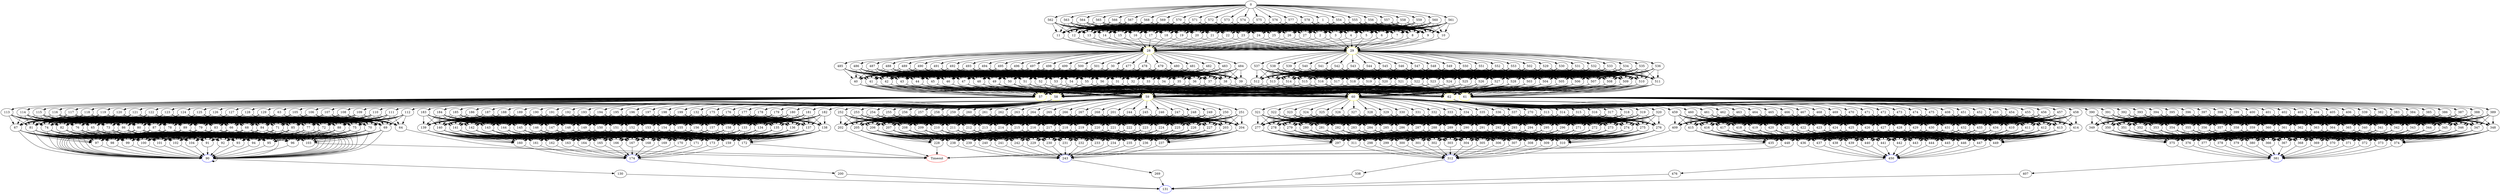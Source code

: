 digraph G {
	0 -> 1;
	0 -> 554;
	0 -> 555;
	0 -> 556;
	0 -> 557;
	0 -> 558;
	0 -> 559;
	0 -> 560;
	0 -> 561;
	0 -> 562;
	0 -> 563;
	0 -> 564;
	0 -> 565;
	0 -> 566;
	0 -> 567;
	0 -> 568;
	0 -> 569;
	0 -> 570;
	0 -> 571;
	0 -> 572;
	0 -> 573;
	0 -> 574;
	0 -> 575;
	0 -> 576;
	0 -> 577;
	0 -> 578;
	1 -> 2;
	1 -> 3;
	1 -> 4;
	1 -> 5;
	1 -> 6;
	1 -> 7;
	1 -> 8;
	1 -> 9;
	1 -> 10;
	1 -> 11;
	1 -> 12;
	1 -> 13;
	1 -> 14;
	1 -> 15;
	1 -> 16;
	1 -> 17;
	1 -> 18;
	1 -> 19;
	1 -> 20;
	1 -> 21;
	1 -> 22;
	1 -> 23;
	1 -> 24;
	1 -> 25;
	1 -> 26;
	1 -> 27;
	2 -> "28";
28 [color=yellow];
	2 -> "29";
29 [color=yellow];
	3 -> "28";
28 [color=yellow];
	3 -> "29";
29 [color=yellow];
	4 -> "28";
28 [color=yellow];
	4 -> "29";
29 [color=yellow];
	5 -> "28";
28 [color=yellow];
	5 -> "29";
29 [color=yellow];
	6 -> "28";
28 [color=yellow];
	6 -> "29";
29 [color=yellow];
	7 -> "28";
28 [color=yellow];
	7 -> "29";
29 [color=yellow];
	8 -> "28";
28 [color=yellow];
	8 -> "29";
29 [color=yellow];
	9 -> "28";
28 [color=yellow];
	9 -> "29";
29 [color=yellow];
	10 -> "28";
28 [color=yellow];
	10 -> "29";
29 [color=yellow];
	11 -> "28";
28 [color=yellow];
	11 -> "29";
29 [color=yellow];
	12 -> "28";
28 [color=yellow];
	12 -> "29";
29 [color=yellow];
	13 -> "28";
28 [color=yellow];
	13 -> "29";
29 [color=yellow];
	14 -> "28";
28 [color=yellow];
	14 -> "29";
29 [color=yellow];
	15 -> "28";
28 [color=yellow];
	15 -> "29";
29 [color=yellow];
	16 -> "28";
28 [color=yellow];
	16 -> "29";
29 [color=yellow];
	17 -> "28";
28 [color=yellow];
	17 -> "29";
29 [color=yellow];
	18 -> "28";
28 [color=yellow];
	18 -> "29";
29 [color=yellow];
	19 -> "28";
28 [color=yellow];
	19 -> "29";
29 [color=yellow];
	20 -> "28";
28 [color=yellow];
	20 -> "29";
29 [color=yellow];
	21 -> "28";
28 [color=yellow];
	21 -> "29";
29 [color=yellow];
	22 -> "28";
28 [color=yellow];
	22 -> "29";
29 [color=yellow];
	23 -> "28";
28 [color=yellow];
	23 -> "29";
29 [color=yellow];
	24 -> "28";
28 [color=yellow];
	24 -> "29";
29 [color=yellow];
	25 -> "28";
28 [color=yellow];
	25 -> "29";
29 [color=yellow];
	26 -> "28";
28 [color=yellow];
	26 -> "29";
29 [color=yellow];
	27 -> "28";
28 [color=yellow];
	27 -> "29";
29 [color=yellow];
	28 -> 30;
	28 -> 477;
	28 -> 478;
	28 -> 479;
	28 -> 480;
	28 -> 481;
	28 -> 482;
	28 -> 483;
	28 -> 484;
	28 -> 485;
	28 -> 486;
	28 -> 487;
	28 -> 488;
	28 -> 489;
	28 -> 490;
	28 -> 491;
	28 -> 492;
	28 -> 493;
	28 -> 494;
	28 -> 495;
	28 -> 496;
	28 -> 497;
	28 -> 498;
	28 -> 499;
	28 -> 500;
	28 -> 501;
	29 -> 502;
	29 -> 529;
	29 -> 530;
	29 -> 531;
	29 -> 532;
	29 -> 533;
	29 -> 534;
	29 -> 535;
	29 -> 536;
	29 -> 537;
	29 -> 538;
	29 -> 539;
	29 -> 540;
	29 -> 541;
	29 -> 542;
	29 -> 543;
	29 -> 544;
	29 -> 545;
	29 -> 546;
	29 -> 547;
	29 -> 548;
	29 -> 549;
	29 -> 550;
	29 -> 551;
	29 -> 552;
	29 -> 553;
	30 -> 31;
	30 -> 32;
	30 -> 33;
	30 -> 34;
	30 -> 35;
	30 -> 36;
	30 -> 37;
	30 -> 38;
	30 -> 39;
	30 -> 40;
	30 -> 41;
	30 -> 42;
	30 -> 43;
	30 -> 44;
	30 -> 45;
	30 -> 46;
	30 -> 47;
	30 -> 48;
	30 -> 49;
	30 -> 50;
	30 -> 51;
	30 -> 52;
	30 -> 53;
	30 -> 54;
	30 -> 55;
	30 -> 56;
	31 -> "57";
57 [color=yellow];
	31 -> "58";
58 [color=yellow];
	31 -> "59";
59 [color=yellow];
	31 -> "60";
60 [color=yellow];
	31 -> "61";
61 [color=yellow];
	31 -> "62";
62 [color=yellow];
	32 -> "57";
57 [color=yellow];
	32 -> "58";
58 [color=yellow];
	32 -> "59";
59 [color=yellow];
	32 -> "60";
60 [color=yellow];
	32 -> "61";
61 [color=yellow];
	32 -> "62";
62 [color=yellow];
	33 -> "57";
57 [color=yellow];
	33 -> "58";
58 [color=yellow];
	33 -> "59";
59 [color=yellow];
	33 -> "60";
60 [color=yellow];
	33 -> "61";
61 [color=yellow];
	33 -> "62";
62 [color=yellow];
	34 -> "57";
57 [color=yellow];
	34 -> "58";
58 [color=yellow];
	34 -> "59";
59 [color=yellow];
	34 -> "60";
60 [color=yellow];
	34 -> "61";
61 [color=yellow];
	34 -> "62";
62 [color=yellow];
	35 -> "57";
57 [color=yellow];
	35 -> "58";
58 [color=yellow];
	35 -> "59";
59 [color=yellow];
	35 -> "60";
60 [color=yellow];
	35 -> "61";
61 [color=yellow];
	35 -> "62";
62 [color=yellow];
	36 -> "57";
57 [color=yellow];
	36 -> "58";
58 [color=yellow];
	36 -> "59";
59 [color=yellow];
	36 -> "60";
60 [color=yellow];
	36 -> "61";
61 [color=yellow];
	36 -> "62";
62 [color=yellow];
	37 -> "57";
57 [color=yellow];
	37 -> "58";
58 [color=yellow];
	37 -> "59";
59 [color=yellow];
	37 -> "60";
60 [color=yellow];
	37 -> "61";
61 [color=yellow];
	37 -> "62";
62 [color=yellow];
	38 -> "57";
57 [color=yellow];
	38 -> "58";
58 [color=yellow];
	38 -> "59";
59 [color=yellow];
	38 -> "60";
60 [color=yellow];
	38 -> "61";
61 [color=yellow];
	38 -> "62";
62 [color=yellow];
	39 -> "57";
57 [color=yellow];
	39 -> "58";
58 [color=yellow];
	39 -> "59";
59 [color=yellow];
	39 -> "60";
60 [color=yellow];
	39 -> "61";
61 [color=yellow];
	39 -> "62";
62 [color=yellow];
	40 -> "57";
57 [color=yellow];
	40 -> "58";
58 [color=yellow];
	40 -> "59";
59 [color=yellow];
	40 -> "60";
60 [color=yellow];
	40 -> "61";
61 [color=yellow];
	40 -> "62";
62 [color=yellow];
	41 -> "57";
57 [color=yellow];
	41 -> "58";
58 [color=yellow];
	41 -> "59";
59 [color=yellow];
	41 -> "60";
60 [color=yellow];
	41 -> "61";
61 [color=yellow];
	41 -> "62";
62 [color=yellow];
	42 -> "57";
57 [color=yellow];
	42 -> "58";
58 [color=yellow];
	42 -> "59";
59 [color=yellow];
	42 -> "60";
60 [color=yellow];
	42 -> "61";
61 [color=yellow];
	42 -> "62";
62 [color=yellow];
	43 -> "57";
57 [color=yellow];
	43 -> "58";
58 [color=yellow];
	43 -> "59";
59 [color=yellow];
	43 -> "60";
60 [color=yellow];
	43 -> "61";
61 [color=yellow];
	43 -> "62";
62 [color=yellow];
	44 -> "57";
57 [color=yellow];
	44 -> "58";
58 [color=yellow];
	44 -> "59";
59 [color=yellow];
	44 -> "60";
60 [color=yellow];
	44 -> "61";
61 [color=yellow];
	44 -> "62";
62 [color=yellow];
	45 -> "57";
57 [color=yellow];
	45 -> "58";
58 [color=yellow];
	45 -> "59";
59 [color=yellow];
	45 -> "60";
60 [color=yellow];
	45 -> "61";
61 [color=yellow];
	45 -> "62";
62 [color=yellow];
	46 -> "57";
57 [color=yellow];
	46 -> "58";
58 [color=yellow];
	46 -> "59";
59 [color=yellow];
	46 -> "60";
60 [color=yellow];
	46 -> "61";
61 [color=yellow];
	46 -> "62";
62 [color=yellow];
	47 -> "57";
57 [color=yellow];
	47 -> "58";
58 [color=yellow];
	47 -> "59";
59 [color=yellow];
	47 -> "60";
60 [color=yellow];
	47 -> "61";
61 [color=yellow];
	47 -> "62";
62 [color=yellow];
	48 -> "57";
57 [color=yellow];
	48 -> "58";
58 [color=yellow];
	48 -> "59";
59 [color=yellow];
	48 -> "60";
60 [color=yellow];
	48 -> "61";
61 [color=yellow];
	48 -> "62";
62 [color=yellow];
	49 -> "57";
57 [color=yellow];
	49 -> "58";
58 [color=yellow];
	49 -> "59";
59 [color=yellow];
	49 -> "60";
60 [color=yellow];
	49 -> "61";
61 [color=yellow];
	49 -> "62";
62 [color=yellow];
	50 -> "57";
57 [color=yellow];
	50 -> "58";
58 [color=yellow];
	50 -> "59";
59 [color=yellow];
	50 -> "60";
60 [color=yellow];
	50 -> "61";
61 [color=yellow];
	50 -> "62";
62 [color=yellow];
	51 -> "57";
57 [color=yellow];
	51 -> "58";
58 [color=yellow];
	51 -> "59";
59 [color=yellow];
	51 -> "60";
60 [color=yellow];
	51 -> "61";
61 [color=yellow];
	51 -> "62";
62 [color=yellow];
	52 -> "57";
57 [color=yellow];
	52 -> "58";
58 [color=yellow];
	52 -> "59";
59 [color=yellow];
	52 -> "60";
60 [color=yellow];
	52 -> "61";
61 [color=yellow];
	52 -> "62";
62 [color=yellow];
	53 -> "57";
57 [color=yellow];
	53 -> "58";
58 [color=yellow];
	53 -> "59";
59 [color=yellow];
	53 -> "60";
60 [color=yellow];
	53 -> "61";
61 [color=yellow];
	53 -> "62";
62 [color=yellow];
	54 -> "57";
57 [color=yellow];
	54 -> "58";
58 [color=yellow];
	54 -> "59";
59 [color=yellow];
	54 -> "60";
60 [color=yellow];
	54 -> "61";
61 [color=yellow];
	54 -> "62";
62 [color=yellow];
	55 -> "57";
57 [color=yellow];
	55 -> "58";
58 [color=yellow];
	55 -> "59";
59 [color=yellow];
	55 -> "60";
60 [color=yellow];
	55 -> "61";
61 [color=yellow];
	55 -> "62";
62 [color=yellow];
	56 -> "57";
57 [color=yellow];
	56 -> "58";
58 [color=yellow];
	56 -> "59";
59 [color=yellow];
	56 -> "60";
60 [color=yellow];
	56 -> "61";
61 [color=yellow];
	56 -> "62";
62 [color=yellow];
	57 -> 63;
	57 -> 105;
	57 -> 106;
	57 -> 107;
	57 -> 108;
	57 -> 109;
	57 -> 110;
	57 -> 111;
	57 -> 112;
	57 -> 113;
	57 -> 114;
	57 -> 115;
	57 -> 116;
	57 -> 117;
	57 -> 118;
	57 -> 119;
	57 -> 120;
	57 -> 121;
	57 -> 122;
	57 -> 123;
	57 -> 124;
	57 -> 125;
	57 -> 126;
	57 -> 127;
	57 -> 128;
	57 -> 129;
	58 -> 132;
	58 -> 175;
	58 -> 176;
	58 -> 177;
	58 -> 178;
	58 -> 179;
	58 -> 180;
	58 -> 181;
	58 -> 182;
	58 -> 183;
	58 -> 184;
	58 -> 185;
	58 -> 186;
	58 -> 187;
	58 -> 188;
	58 -> 189;
	58 -> 190;
	58 -> 191;
	58 -> 192;
	58 -> 193;
	58 -> 194;
	58 -> 195;
	58 -> 196;
	58 -> 197;
	58 -> 198;
	58 -> 199;
	59 -> 201;
	59 -> 244;
	59 -> 245;
	59 -> 246;
	59 -> 247;
	59 -> 248;
	59 -> 249;
	59 -> 250;
	59 -> 251;
	59 -> 252;
	59 -> 253;
	59 -> 254;
	59 -> 255;
	59 -> 256;
	59 -> 257;
	59 -> 258;
	59 -> 259;
	59 -> 260;
	59 -> 261;
	59 -> 262;
	59 -> 263;
	59 -> 264;
	59 -> 265;
	59 -> 266;
	59 -> 267;
	59 -> 268;
	60 -> 270;
	60 -> 313;
	60 -> 314;
	60 -> 315;
	60 -> 316;
	60 -> 317;
	60 -> 318;
	60 -> 319;
	60 -> 320;
	60 -> 321;
	60 -> 322;
	60 -> 323;
	60 -> 324;
	60 -> 325;
	60 -> 326;
	60 -> 327;
	60 -> 328;
	60 -> 329;
	60 -> 330;
	60 -> 331;
	60 -> 332;
	60 -> 333;
	60 -> 334;
	60 -> 335;
	60 -> 336;
	60 -> 337;
	61 -> 339;
	61 -> 382;
	61 -> 383;
	61 -> 384;
	61 -> 385;
	61 -> 386;
	61 -> 387;
	61 -> 388;
	61 -> 389;
	61 -> 390;
	61 -> 391;
	61 -> 392;
	61 -> 393;
	61 -> 394;
	61 -> 395;
	61 -> 396;
	61 -> 397;
	61 -> 398;
	61 -> 399;
	61 -> 400;
	61 -> 401;
	61 -> 402;
	61 -> 403;
	61 -> 404;
	61 -> 405;
	61 -> 406;
	62 -> 408;
	62 -> 451;
	62 -> 452;
	62 -> 453;
	62 -> 454;
	62 -> 455;
	62 -> 456;
	62 -> 457;
	62 -> 458;
	62 -> 459;
	62 -> 460;
	62 -> 461;
	62 -> 462;
	62 -> 463;
	62 -> 464;
	62 -> 465;
	62 -> 466;
	62 -> 467;
	62 -> 468;
	62 -> 469;
	62 -> 470;
	62 -> 471;
	62 -> 472;
	62 -> 473;
	62 -> 474;
	62 -> 475;
	63 -> 64;
	63 -> 65;
	63 -> 66;
	63 -> 67;
	63 -> 68;
	63 -> 69;
	63 -> 70;
	63 -> 71;
	63 -> 72;
	63 -> 73;
	63 -> 74;
	63 -> 75;
	63 -> 76;
	63 -> 77;
	63 -> 78;
	63 -> 79;
	63 -> 80;
	63 -> 81;
	63 -> 82;
	63 -> 83;
	63 -> 84;
	63 -> 85;
	63 -> 86;
	63 -> 87;
	63 -> 88;
	63 -> 89;
	64 -> "Timeout";
Timeout [color=red];
	65 -> "90";
90 [color=blue];
	65 -> 91;
	65 -> 92;
	65 -> 93;
	65 -> 94;
	65 -> 95;
	65 -> 96;
	65 -> 97;
	65 -> 98;
	65 -> 99;
	65 -> 100;
	65 -> 101;
	65 -> 102;
	65 -> 103;
	65 -> 104;
	66 -> "90";
90 [color=blue];
	66 -> 91;
	66 -> 92;
	66 -> 93;
	66 -> 94;
	66 -> 95;
	66 -> 96;
	66 -> 97;
	66 -> 98;
	66 -> 99;
	66 -> 100;
	66 -> 101;
	66 -> 102;
	66 -> 103;
	66 -> 104;
	67 -> "90";
90 [color=blue];
	67 -> 91;
	67 -> 92;
	67 -> 93;
	67 -> 94;
	67 -> 95;
	67 -> 96;
	67 -> 97;
	67 -> 98;
	67 -> 99;
	67 -> 100;
	67 -> 101;
	67 -> 102;
	67 -> 103;
	67 -> 104;
	68 -> "90";
90 [color=blue];
	68 -> 91;
	68 -> 92;
	68 -> 93;
	68 -> 94;
	68 -> 95;
	68 -> 96;
	68 -> 97;
	68 -> 98;
	68 -> 99;
	68 -> 100;
	68 -> 101;
	68 -> 102;
	68 -> 103;
	68 -> 104;
	69 -> "90";
90 [color=blue];
	69 -> 91;
	69 -> 92;
	69 -> 93;
	69 -> 94;
	69 -> 95;
	69 -> 96;
	69 -> 97;
	69 -> 98;
	69 -> 99;
	69 -> 100;
	69 -> 101;
	69 -> 102;
	69 -> 103;
	69 -> 104;
	70 -> "90";
90 [color=blue];
	70 -> 91;
	70 -> 92;
	70 -> 93;
	70 -> 94;
	70 -> 95;
	70 -> 96;
	70 -> 97;
	70 -> 98;
	70 -> 99;
	70 -> 100;
	70 -> 101;
	70 -> 102;
	70 -> 103;
	70 -> 104;
	71 -> "90";
90 [color=blue];
	71 -> 91;
	71 -> 92;
	71 -> 93;
	71 -> 94;
	71 -> 95;
	71 -> 96;
	71 -> 97;
	71 -> 98;
	71 -> 99;
	71 -> 100;
	71 -> 101;
	71 -> 102;
	71 -> 103;
	71 -> 104;
	72 -> "90";
90 [color=blue];
	72 -> 91;
	72 -> 92;
	72 -> 93;
	72 -> 94;
	72 -> 95;
	72 -> 96;
	72 -> 97;
	72 -> 98;
	72 -> 99;
	72 -> 100;
	72 -> 101;
	72 -> 102;
	72 -> 103;
	72 -> 104;
	73 -> "90";
90 [color=blue];
	73 -> 91;
	73 -> 92;
	73 -> 93;
	73 -> 94;
	73 -> 95;
	73 -> 96;
	73 -> 97;
	73 -> 98;
	73 -> 99;
	73 -> 100;
	73 -> 101;
	73 -> 102;
	73 -> 103;
	73 -> 104;
	74 -> "90";
90 [color=blue];
	74 -> 91;
	74 -> 92;
	74 -> 93;
	74 -> 94;
	74 -> 95;
	74 -> 96;
	74 -> 97;
	74 -> 98;
	74 -> 99;
	74 -> 100;
	74 -> 101;
	74 -> 102;
	74 -> 103;
	74 -> 104;
	75 -> "90";
90 [color=blue];
	75 -> 91;
	75 -> 92;
	75 -> 93;
	75 -> 94;
	75 -> 95;
	75 -> 96;
	75 -> 97;
	75 -> 98;
	75 -> 99;
	75 -> 100;
	75 -> 101;
	75 -> 102;
	75 -> 103;
	75 -> 104;
	76 -> "90";
90 [color=blue];
	76 -> 91;
	76 -> 92;
	76 -> 93;
	76 -> 94;
	76 -> 95;
	76 -> 96;
	76 -> 97;
	76 -> 98;
	76 -> 99;
	76 -> 100;
	76 -> 101;
	76 -> 102;
	76 -> 103;
	76 -> 104;
	77 -> "90";
90 [color=blue];
	77 -> 91;
	77 -> 92;
	77 -> 93;
	77 -> 94;
	77 -> 95;
	77 -> 96;
	77 -> 97;
	77 -> 98;
	77 -> 99;
	77 -> 100;
	77 -> 101;
	77 -> 102;
	77 -> 103;
	77 -> 104;
	78 -> "90";
90 [color=blue];
	78 -> 91;
	78 -> 92;
	78 -> 93;
	78 -> 94;
	78 -> 95;
	78 -> 96;
	78 -> 97;
	78 -> 98;
	78 -> 99;
	78 -> 100;
	78 -> 101;
	78 -> 102;
	78 -> 103;
	78 -> 104;
	79 -> "90";
90 [color=blue];
	79 -> 91;
	79 -> 92;
	79 -> 93;
	79 -> 94;
	79 -> 95;
	79 -> 96;
	79 -> 97;
	79 -> 98;
	79 -> 99;
	79 -> 100;
	79 -> 101;
	79 -> 102;
	79 -> 103;
	79 -> 104;
	80 -> "90";
90 [color=blue];
	80 -> 91;
	80 -> 92;
	80 -> 93;
	80 -> 94;
	80 -> 95;
	80 -> 96;
	80 -> 97;
	80 -> 98;
	80 -> 99;
	80 -> 100;
	80 -> 101;
	80 -> 102;
	80 -> 103;
	80 -> 104;
	81 -> "90";
90 [color=blue];
	81 -> 91;
	81 -> 92;
	81 -> 93;
	81 -> 94;
	81 -> 95;
	81 -> 96;
	81 -> 97;
	81 -> 98;
	81 -> 99;
	81 -> 100;
	81 -> 101;
	81 -> 102;
	81 -> 103;
	81 -> 104;
	82 -> "90";
90 [color=blue];
	82 -> 91;
	82 -> 92;
	82 -> 93;
	82 -> 94;
	82 -> 95;
	82 -> 96;
	82 -> 97;
	82 -> 98;
	82 -> 99;
	82 -> 100;
	82 -> 101;
	82 -> 102;
	82 -> 103;
	82 -> 104;
	83 -> "90";
90 [color=blue];
	83 -> 91;
	83 -> 92;
	83 -> 93;
	83 -> 94;
	83 -> 95;
	83 -> 96;
	83 -> 97;
	83 -> 98;
	83 -> 99;
	83 -> 100;
	83 -> 101;
	83 -> 102;
	83 -> 103;
	83 -> 104;
	84 -> "90";
90 [color=blue];
	84 -> 91;
	84 -> 92;
	84 -> 93;
	84 -> 94;
	84 -> 95;
	84 -> 96;
	84 -> 97;
	84 -> 98;
	84 -> 99;
	84 -> 100;
	84 -> 101;
	84 -> 102;
	84 -> 103;
	84 -> 104;
	85 -> "90";
90 [color=blue];
	85 -> 91;
	85 -> 92;
	85 -> 93;
	85 -> 94;
	85 -> 95;
	85 -> 96;
	85 -> 97;
	85 -> 98;
	85 -> 99;
	85 -> 100;
	85 -> 101;
	85 -> 102;
	85 -> 103;
	85 -> 104;
	86 -> "90";
90 [color=blue];
	86 -> 91;
	86 -> 92;
	86 -> 93;
	86 -> 94;
	86 -> 95;
	86 -> 96;
	86 -> 97;
	86 -> 98;
	86 -> 99;
	86 -> 100;
	86 -> 101;
	86 -> 102;
	86 -> 103;
	86 -> 104;
	87 -> "90";
90 [color=blue];
	87 -> 91;
	87 -> 92;
	87 -> 93;
	87 -> 94;
	87 -> 95;
	87 -> 96;
	87 -> 97;
	87 -> 98;
	87 -> 99;
	87 -> 100;
	87 -> 101;
	87 -> 102;
	87 -> 103;
	87 -> 104;
	88 -> "90";
90 [color=blue];
	88 -> 91;
	88 -> 92;
	88 -> 93;
	88 -> 94;
	88 -> 95;
	88 -> 96;
	88 -> 97;
	88 -> 98;
	88 -> 99;
	88 -> 100;
	88 -> 101;
	88 -> 102;
	88 -> 103;
	88 -> 104;
	89 -> "90";
90 [color=blue];
	89 -> 91;
	89 -> 92;
	89 -> 93;
	89 -> 94;
	89 -> 95;
	89 -> 96;
	89 -> 97;
	89 -> 98;
	89 -> 99;
	89 -> 100;
	89 -> 101;
	89 -> 102;
	89 -> 103;
	89 -> 104;
	90 -> "90";
90 [color=blue];
	90 -> 130;
	91 -> "90";
90 [color=blue];
	92 -> "90";
90 [color=blue];
	93 -> "90";
90 [color=blue];
	94 -> "90";
90 [color=blue];
	95 -> "90";
90 [color=blue];
	96 -> "90";
90 [color=blue];
	97 -> "90";
90 [color=blue];
	98 -> "90";
90 [color=blue];
	99 -> "90";
90 [color=blue];
	100 -> "90";
90 [color=blue];
	101 -> "90";
90 [color=blue];
	102 -> "90";
90 [color=blue];
	103 -> "Timeout";
Timeout [color=red];
	104 -> "90";
90 [color=blue];
	105 -> 64;
	105 -> 65;
	105 -> 66;
	105 -> 67;
	105 -> 68;
	105 -> 69;
	105 -> 70;
	105 -> 71;
	105 -> 72;
	105 -> 73;
	105 -> 74;
	105 -> 75;
	105 -> 76;
	105 -> 77;
	105 -> 78;
	105 -> 79;
	105 -> 80;
	105 -> 81;
	105 -> 82;
	105 -> 83;
	105 -> 84;
	105 -> 85;
	105 -> 86;
	105 -> 87;
	105 -> 88;
	105 -> 89;
	106 -> 64;
	106 -> 65;
	106 -> 66;
	106 -> 67;
	106 -> 68;
	106 -> 69;
	106 -> 70;
	106 -> 71;
	106 -> 72;
	106 -> 73;
	106 -> 74;
	106 -> 75;
	106 -> 76;
	106 -> 77;
	106 -> 78;
	106 -> 79;
	106 -> 80;
	106 -> 81;
	106 -> 82;
	106 -> 83;
	106 -> 84;
	106 -> 85;
	106 -> 86;
	106 -> 87;
	106 -> 88;
	106 -> 89;
	107 -> 64;
	107 -> 65;
	107 -> 66;
	107 -> 67;
	107 -> 68;
	107 -> 69;
	107 -> 70;
	107 -> 71;
	107 -> 72;
	107 -> 73;
	107 -> 74;
	107 -> 75;
	107 -> 76;
	107 -> 77;
	107 -> 78;
	107 -> 79;
	107 -> 80;
	107 -> 81;
	107 -> 82;
	107 -> 83;
	107 -> 84;
	107 -> 85;
	107 -> 86;
	107 -> 87;
	107 -> 88;
	107 -> 89;
	108 -> 64;
	108 -> 65;
	108 -> 66;
	108 -> 67;
	108 -> 68;
	108 -> 69;
	108 -> 70;
	108 -> 71;
	108 -> 72;
	108 -> 73;
	108 -> 74;
	108 -> 75;
	108 -> 76;
	108 -> 77;
	108 -> 78;
	108 -> 79;
	108 -> 80;
	108 -> 81;
	108 -> 82;
	108 -> 83;
	108 -> 84;
	108 -> 85;
	108 -> 86;
	108 -> 87;
	108 -> 88;
	108 -> 89;
	109 -> 64;
	109 -> 65;
	109 -> 66;
	109 -> 67;
	109 -> 68;
	109 -> 69;
	109 -> 70;
	109 -> 71;
	109 -> 72;
	109 -> 73;
	109 -> 74;
	109 -> 75;
	109 -> 76;
	109 -> 77;
	109 -> 78;
	109 -> 79;
	109 -> 80;
	109 -> 81;
	109 -> 82;
	109 -> 83;
	109 -> 84;
	109 -> 85;
	109 -> 86;
	109 -> 87;
	109 -> 88;
	109 -> 89;
	110 -> 64;
	110 -> 65;
	110 -> 66;
	110 -> 67;
	110 -> 68;
	110 -> 69;
	110 -> 70;
	110 -> 71;
	110 -> 72;
	110 -> 73;
	110 -> 74;
	110 -> 75;
	110 -> 76;
	110 -> 77;
	110 -> 78;
	110 -> 79;
	110 -> 80;
	110 -> 81;
	110 -> 82;
	110 -> 83;
	110 -> 84;
	110 -> 85;
	110 -> 86;
	110 -> 87;
	110 -> 88;
	110 -> 89;
	111 -> 64;
	111 -> 65;
	111 -> 66;
	111 -> 67;
	111 -> 68;
	111 -> 69;
	111 -> 70;
	111 -> 71;
	111 -> 72;
	111 -> 73;
	111 -> 74;
	111 -> 75;
	111 -> 76;
	111 -> 77;
	111 -> 78;
	111 -> 79;
	111 -> 80;
	111 -> 81;
	111 -> 82;
	111 -> 83;
	111 -> 84;
	111 -> 85;
	111 -> 86;
	111 -> 87;
	111 -> 88;
	111 -> 89;
	112 -> 64;
	112 -> 65;
	112 -> 66;
	112 -> 67;
	112 -> 68;
	112 -> 69;
	112 -> 70;
	112 -> 71;
	112 -> 72;
	112 -> 73;
	112 -> 74;
	112 -> 75;
	112 -> 76;
	112 -> 77;
	112 -> 78;
	112 -> 79;
	112 -> 80;
	112 -> 81;
	112 -> 82;
	112 -> 83;
	112 -> 84;
	112 -> 85;
	112 -> 86;
	112 -> 87;
	112 -> 88;
	112 -> 89;
	113 -> 64;
	113 -> 65;
	113 -> 66;
	113 -> 67;
	113 -> 68;
	113 -> 69;
	113 -> 70;
	113 -> 71;
	113 -> 72;
	113 -> 73;
	113 -> 74;
	113 -> 75;
	113 -> 76;
	113 -> 77;
	113 -> 78;
	113 -> 79;
	113 -> 80;
	113 -> 81;
	113 -> 82;
	113 -> 83;
	113 -> 84;
	113 -> 85;
	113 -> 86;
	113 -> 87;
	113 -> 88;
	113 -> 89;
	114 -> 64;
	114 -> 65;
	114 -> 66;
	114 -> 67;
	114 -> 68;
	114 -> 69;
	114 -> 70;
	114 -> 71;
	114 -> 72;
	114 -> 73;
	114 -> 74;
	114 -> 75;
	114 -> 76;
	114 -> 77;
	114 -> 78;
	114 -> 79;
	114 -> 80;
	114 -> 81;
	114 -> 82;
	114 -> 83;
	114 -> 84;
	114 -> 85;
	114 -> 86;
	114 -> 87;
	114 -> 88;
	114 -> 89;
	115 -> 64;
	115 -> 65;
	115 -> 66;
	115 -> 67;
	115 -> 68;
	115 -> 69;
	115 -> 70;
	115 -> 71;
	115 -> 72;
	115 -> 73;
	115 -> 74;
	115 -> 75;
	115 -> 76;
	115 -> 77;
	115 -> 78;
	115 -> 79;
	115 -> 80;
	115 -> 81;
	115 -> 82;
	115 -> 83;
	115 -> 84;
	115 -> 85;
	115 -> 86;
	115 -> 87;
	115 -> 88;
	115 -> 89;
	116 -> 64;
	116 -> 65;
	116 -> 66;
	116 -> 67;
	116 -> 68;
	116 -> 69;
	116 -> 70;
	116 -> 71;
	116 -> 72;
	116 -> 73;
	116 -> 74;
	116 -> 75;
	116 -> 76;
	116 -> 77;
	116 -> 78;
	116 -> 79;
	116 -> 80;
	116 -> 81;
	116 -> 82;
	116 -> 83;
	116 -> 84;
	116 -> 85;
	116 -> 86;
	116 -> 87;
	116 -> 88;
	116 -> 89;
	117 -> 64;
	117 -> 65;
	117 -> 66;
	117 -> 67;
	117 -> 68;
	117 -> 69;
	117 -> 70;
	117 -> 71;
	117 -> 72;
	117 -> 73;
	117 -> 74;
	117 -> 75;
	117 -> 76;
	117 -> 77;
	117 -> 78;
	117 -> 79;
	117 -> 80;
	117 -> 81;
	117 -> 82;
	117 -> 83;
	117 -> 84;
	117 -> 85;
	117 -> 86;
	117 -> 87;
	117 -> 88;
	117 -> 89;
	118 -> 64;
	118 -> 65;
	118 -> 66;
	118 -> 67;
	118 -> 68;
	118 -> 69;
	118 -> 70;
	118 -> 71;
	118 -> 72;
	118 -> 73;
	118 -> 74;
	118 -> 75;
	118 -> 76;
	118 -> 77;
	118 -> 78;
	118 -> 79;
	118 -> 80;
	118 -> 81;
	118 -> 82;
	118 -> 83;
	118 -> 84;
	118 -> 85;
	118 -> 86;
	118 -> 87;
	118 -> 88;
	118 -> 89;
	119 -> 64;
	119 -> 65;
	119 -> 66;
	119 -> 67;
	119 -> 68;
	119 -> 69;
	119 -> 70;
	119 -> 71;
	119 -> 72;
	119 -> 73;
	119 -> 74;
	119 -> 75;
	119 -> 76;
	119 -> 77;
	119 -> 78;
	119 -> 79;
	119 -> 80;
	119 -> 81;
	119 -> 82;
	119 -> 83;
	119 -> 84;
	119 -> 85;
	119 -> 86;
	119 -> 87;
	119 -> 88;
	119 -> 89;
	120 -> 64;
	120 -> 65;
	120 -> 66;
	120 -> 67;
	120 -> 68;
	120 -> 69;
	120 -> 70;
	120 -> 71;
	120 -> 72;
	120 -> 73;
	120 -> 74;
	120 -> 75;
	120 -> 76;
	120 -> 77;
	120 -> 78;
	120 -> 79;
	120 -> 80;
	120 -> 81;
	120 -> 82;
	120 -> 83;
	120 -> 84;
	120 -> 85;
	120 -> 86;
	120 -> 87;
	120 -> 88;
	120 -> 89;
	121 -> 64;
	121 -> 65;
	121 -> 66;
	121 -> 67;
	121 -> 68;
	121 -> 69;
	121 -> 70;
	121 -> 71;
	121 -> 72;
	121 -> 73;
	121 -> 74;
	121 -> 75;
	121 -> 76;
	121 -> 77;
	121 -> 78;
	121 -> 79;
	121 -> 80;
	121 -> 81;
	121 -> 82;
	121 -> 83;
	121 -> 84;
	121 -> 85;
	121 -> 86;
	121 -> 87;
	121 -> 88;
	121 -> 89;
	122 -> 64;
	122 -> 65;
	122 -> 66;
	122 -> 67;
	122 -> 68;
	122 -> 69;
	122 -> 70;
	122 -> 71;
	122 -> 72;
	122 -> 73;
	122 -> 74;
	122 -> 75;
	122 -> 76;
	122 -> 77;
	122 -> 78;
	122 -> 79;
	122 -> 80;
	122 -> 81;
	122 -> 82;
	122 -> 83;
	122 -> 84;
	122 -> 85;
	122 -> 86;
	122 -> 87;
	122 -> 88;
	122 -> 89;
	123 -> 64;
	123 -> 65;
	123 -> 66;
	123 -> 67;
	123 -> 68;
	123 -> 69;
	123 -> 70;
	123 -> 71;
	123 -> 72;
	123 -> 73;
	123 -> 74;
	123 -> 75;
	123 -> 76;
	123 -> 77;
	123 -> 78;
	123 -> 79;
	123 -> 80;
	123 -> 81;
	123 -> 82;
	123 -> 83;
	123 -> 84;
	123 -> 85;
	123 -> 86;
	123 -> 87;
	123 -> 88;
	123 -> 89;
	124 -> 64;
	124 -> 65;
	124 -> 66;
	124 -> 67;
	124 -> 68;
	124 -> 69;
	124 -> 70;
	124 -> 71;
	124 -> 72;
	124 -> 73;
	124 -> 74;
	124 -> 75;
	124 -> 76;
	124 -> 77;
	124 -> 78;
	124 -> 79;
	124 -> 80;
	124 -> 81;
	124 -> 82;
	124 -> 83;
	124 -> 84;
	124 -> 85;
	124 -> 86;
	124 -> 87;
	124 -> 88;
	124 -> 89;
	125 -> 64;
	125 -> 65;
	125 -> 66;
	125 -> 67;
	125 -> 68;
	125 -> 69;
	125 -> 70;
	125 -> 71;
	125 -> 72;
	125 -> 73;
	125 -> 74;
	125 -> 75;
	125 -> 76;
	125 -> 77;
	125 -> 78;
	125 -> 79;
	125 -> 80;
	125 -> 81;
	125 -> 82;
	125 -> 83;
	125 -> 84;
	125 -> 85;
	125 -> 86;
	125 -> 87;
	125 -> 88;
	125 -> 89;
	126 -> 64;
	126 -> 65;
	126 -> 66;
	126 -> 67;
	126 -> 68;
	126 -> 69;
	126 -> 70;
	126 -> 71;
	126 -> 72;
	126 -> 73;
	126 -> 74;
	126 -> 75;
	126 -> 76;
	126 -> 77;
	126 -> 78;
	126 -> 79;
	126 -> 80;
	126 -> 81;
	126 -> 82;
	126 -> 83;
	126 -> 84;
	126 -> 85;
	126 -> 86;
	126 -> 87;
	126 -> 88;
	126 -> 89;
	127 -> 64;
	127 -> 65;
	127 -> 66;
	127 -> 67;
	127 -> 68;
	127 -> 69;
	127 -> 70;
	127 -> 71;
	127 -> 72;
	127 -> 73;
	127 -> 74;
	127 -> 75;
	127 -> 76;
	127 -> 77;
	127 -> 78;
	127 -> 79;
	127 -> 80;
	127 -> 81;
	127 -> 82;
	127 -> 83;
	127 -> 84;
	127 -> 85;
	127 -> 86;
	127 -> 87;
	127 -> 88;
	127 -> 89;
	128 -> 64;
	128 -> 65;
	128 -> 66;
	128 -> 67;
	128 -> 68;
	128 -> 69;
	128 -> 70;
	128 -> 71;
	128 -> 72;
	128 -> 73;
	128 -> 74;
	128 -> 75;
	128 -> 76;
	128 -> 77;
	128 -> 78;
	128 -> 79;
	128 -> 80;
	128 -> 81;
	128 -> 82;
	128 -> 83;
	128 -> 84;
	128 -> 85;
	128 -> 86;
	128 -> 87;
	128 -> 88;
	128 -> 89;
	129 -> 64;
	129 -> 65;
	129 -> 66;
	129 -> 67;
	129 -> 68;
	129 -> 69;
	129 -> 70;
	129 -> 71;
	129 -> 72;
	129 -> 73;
	129 -> 74;
	129 -> 75;
	129 -> 76;
	129 -> 77;
	129 -> 78;
	129 -> 79;
	129 -> 80;
	129 -> 81;
	129 -> 82;
	129 -> 83;
	129 -> 84;
	129 -> 85;
	129 -> 86;
	129 -> 87;
	129 -> 88;
	129 -> 89;
	130 -> "131";
131 [color=blue];
	132 -> 133;
	132 -> 134;
	132 -> 135;
	132 -> 136;
	132 -> 137;
	132 -> 138;
	132 -> 139;
	132 -> 140;
	132 -> 141;
	132 -> 142;
	132 -> 143;
	132 -> 144;
	132 -> 145;
	132 -> 146;
	132 -> 147;
	132 -> 148;
	132 -> 149;
	132 -> 150;
	132 -> 151;
	132 -> 152;
	132 -> 153;
	132 -> 154;
	132 -> 155;
	132 -> 156;
	132 -> 157;
	132 -> 158;
	133 -> 159;
	133 -> 160;
	133 -> 161;
	133 -> 162;
	133 -> 163;
	133 -> 164;
	133 -> 165;
	133 -> 166;
	133 -> 167;
	133 -> 168;
	133 -> 169;
	133 -> 170;
	133 -> 171;
	133 -> 172;
	133 -> 173;
	134 -> 159;
	134 -> 160;
	134 -> 161;
	134 -> 162;
	134 -> 163;
	134 -> 164;
	134 -> 165;
	134 -> 166;
	134 -> 167;
	134 -> 168;
	134 -> 169;
	134 -> 170;
	134 -> 171;
	134 -> 172;
	134 -> 173;
	135 -> 159;
	135 -> 160;
	135 -> 161;
	135 -> 162;
	135 -> 163;
	135 -> 164;
	135 -> 165;
	135 -> 166;
	135 -> 167;
	135 -> 168;
	135 -> 169;
	135 -> 170;
	135 -> 171;
	135 -> 172;
	135 -> 173;
	136 -> 159;
	136 -> 160;
	136 -> 161;
	136 -> 162;
	136 -> 163;
	136 -> 164;
	136 -> 165;
	136 -> 166;
	136 -> 167;
	136 -> 168;
	136 -> 169;
	136 -> 170;
	136 -> 171;
	136 -> 172;
	136 -> 173;
	137 -> 159;
	137 -> 160;
	137 -> 161;
	137 -> 162;
	137 -> 163;
	137 -> 164;
	137 -> 165;
	137 -> 166;
	137 -> 167;
	137 -> 168;
	137 -> 169;
	137 -> 170;
	137 -> 171;
	137 -> 172;
	137 -> 173;
	138 -> 159;
	138 -> 160;
	138 -> 161;
	138 -> 162;
	138 -> 163;
	138 -> 164;
	138 -> 165;
	138 -> 166;
	138 -> 167;
	138 -> 168;
	138 -> 169;
	138 -> 170;
	138 -> 171;
	138 -> 172;
	138 -> 173;
	139 -> 159;
	139 -> 160;
	139 -> 161;
	139 -> 162;
	139 -> 163;
	139 -> 164;
	139 -> 165;
	139 -> 166;
	139 -> 167;
	139 -> 168;
	139 -> 169;
	139 -> 170;
	139 -> 171;
	139 -> 172;
	139 -> 173;
	140 -> 159;
	140 -> 160;
	140 -> 161;
	140 -> 162;
	140 -> 163;
	140 -> 164;
	140 -> 165;
	140 -> 166;
	140 -> 167;
	140 -> 168;
	140 -> 169;
	140 -> 170;
	140 -> 171;
	140 -> 172;
	140 -> 173;
	141 -> 159;
	141 -> 160;
	141 -> 161;
	141 -> 162;
	141 -> 163;
	141 -> 164;
	141 -> 165;
	141 -> 166;
	141 -> 167;
	141 -> 168;
	141 -> 169;
	141 -> 170;
	141 -> 171;
	141 -> 172;
	141 -> 173;
	142 -> 159;
	142 -> 160;
	142 -> 161;
	142 -> 162;
	142 -> 163;
	142 -> 164;
	142 -> 165;
	142 -> 166;
	142 -> 167;
	142 -> 168;
	142 -> 169;
	142 -> 170;
	142 -> 171;
	142 -> 172;
	142 -> 173;
	143 -> 159;
	143 -> 160;
	143 -> 161;
	143 -> 162;
	143 -> 163;
	143 -> 164;
	143 -> 165;
	143 -> 166;
	143 -> 167;
	143 -> 168;
	143 -> 169;
	143 -> 170;
	143 -> 171;
	143 -> 172;
	143 -> 173;
	144 -> 159;
	144 -> 160;
	144 -> 161;
	144 -> 162;
	144 -> 163;
	144 -> 164;
	144 -> 165;
	144 -> 166;
	144 -> 167;
	144 -> 168;
	144 -> 169;
	144 -> 170;
	144 -> 171;
	144 -> 172;
	144 -> 173;
	145 -> 159;
	145 -> 160;
	145 -> 161;
	145 -> 162;
	145 -> 163;
	145 -> 164;
	145 -> 165;
	145 -> 166;
	145 -> 167;
	145 -> 168;
	145 -> 169;
	145 -> 170;
	145 -> 171;
	145 -> 172;
	145 -> 173;
	146 -> 159;
	146 -> 160;
	146 -> 161;
	146 -> 162;
	146 -> 163;
	146 -> 164;
	146 -> 165;
	146 -> 166;
	146 -> 167;
	146 -> 168;
	146 -> 169;
	146 -> 170;
	146 -> 171;
	146 -> 172;
	146 -> 173;
	147 -> 159;
	147 -> 160;
	147 -> 161;
	147 -> 162;
	147 -> 163;
	147 -> 164;
	147 -> 165;
	147 -> 166;
	147 -> 167;
	147 -> 168;
	147 -> 169;
	147 -> 170;
	147 -> 171;
	147 -> 172;
	147 -> 173;
	148 -> 159;
	148 -> 160;
	148 -> 161;
	148 -> 162;
	148 -> 163;
	148 -> 164;
	148 -> 165;
	148 -> 166;
	148 -> 167;
	148 -> 168;
	148 -> 169;
	148 -> 170;
	148 -> 171;
	148 -> 172;
	148 -> 173;
	149 -> 159;
	149 -> 160;
	149 -> 161;
	149 -> 162;
	149 -> 163;
	149 -> 164;
	149 -> 165;
	149 -> 166;
	149 -> 167;
	149 -> 168;
	149 -> 169;
	149 -> 170;
	149 -> 171;
	149 -> 172;
	149 -> 173;
	150 -> 159;
	150 -> 160;
	150 -> 161;
	150 -> 162;
	150 -> 163;
	150 -> 164;
	150 -> 165;
	150 -> 166;
	150 -> 167;
	150 -> 168;
	150 -> 169;
	150 -> 170;
	150 -> 171;
	150 -> 172;
	150 -> 173;
	151 -> 159;
	151 -> 160;
	151 -> 161;
	151 -> 162;
	151 -> 163;
	151 -> 164;
	151 -> 165;
	151 -> 166;
	151 -> 167;
	151 -> 168;
	151 -> 169;
	151 -> 170;
	151 -> 171;
	151 -> 172;
	151 -> 173;
	152 -> 159;
	152 -> 160;
	152 -> 161;
	152 -> 162;
	152 -> 163;
	152 -> 164;
	152 -> 165;
	152 -> 166;
	152 -> 167;
	152 -> 168;
	152 -> 169;
	152 -> 170;
	152 -> 171;
	152 -> 172;
	152 -> 173;
	153 -> 159;
	153 -> 160;
	153 -> 161;
	153 -> 162;
	153 -> 163;
	153 -> 164;
	153 -> 165;
	153 -> 166;
	153 -> 167;
	153 -> 168;
	153 -> 169;
	153 -> 170;
	153 -> 171;
	153 -> 172;
	153 -> 173;
	154 -> 159;
	154 -> 160;
	154 -> 161;
	154 -> 162;
	154 -> 163;
	154 -> 164;
	154 -> 165;
	154 -> 166;
	154 -> 167;
	154 -> 168;
	154 -> 169;
	154 -> 170;
	154 -> 171;
	154 -> 172;
	154 -> 173;
	155 -> 159;
	155 -> 160;
	155 -> 161;
	155 -> 162;
	155 -> 163;
	155 -> 164;
	155 -> 165;
	155 -> 166;
	155 -> 167;
	155 -> 168;
	155 -> 169;
	155 -> 170;
	155 -> 171;
	155 -> 172;
	155 -> 173;
	156 -> 159;
	156 -> 160;
	156 -> 161;
	156 -> 162;
	156 -> 163;
	156 -> 164;
	156 -> 165;
	156 -> 166;
	156 -> 167;
	156 -> 168;
	156 -> 169;
	156 -> 170;
	156 -> 171;
	156 -> 172;
	156 -> 173;
	157 -> 159;
	157 -> 160;
	157 -> 161;
	157 -> 162;
	157 -> 163;
	157 -> 164;
	157 -> 165;
	157 -> 166;
	157 -> 167;
	157 -> 168;
	157 -> 169;
	157 -> 170;
	157 -> 171;
	157 -> 172;
	157 -> 173;
	158 -> 159;
	158 -> 160;
	158 -> 161;
	158 -> 162;
	158 -> 163;
	158 -> 164;
	158 -> 165;
	158 -> 166;
	158 -> 167;
	158 -> 168;
	158 -> 169;
	158 -> 170;
	158 -> 171;
	158 -> 172;
	158 -> 173;
	159 -> "174";
174 [color=blue];
	160 -> "174";
174 [color=blue];
	161 -> "174";
174 [color=blue];
	162 -> "174";
174 [color=blue];
	163 -> "174";
174 [color=blue];
	164 -> "174";
174 [color=blue];
	165 -> "174";
174 [color=blue];
	166 -> "174";
174 [color=blue];
	167 -> "174";
174 [color=blue];
	168 -> "174";
174 [color=blue];
	169 -> "174";
174 [color=blue];
	170 -> "174";
174 [color=blue];
	171 -> "174";
174 [color=blue];
	172 -> "Timeout";
Timeout [color=red];
	173 -> "174";
174 [color=blue];
	174 -> 200;
	175 -> 133;
	175 -> 134;
	175 -> 135;
	175 -> 136;
	175 -> 137;
	175 -> 138;
	175 -> 139;
	175 -> 140;
	175 -> 141;
	175 -> 142;
	175 -> 143;
	175 -> 144;
	175 -> 145;
	175 -> 146;
	175 -> 147;
	175 -> 148;
	175 -> 149;
	175 -> 150;
	175 -> 151;
	175 -> 152;
	175 -> 153;
	175 -> 154;
	175 -> 155;
	175 -> 156;
	175 -> 157;
	175 -> 158;
	176 -> 133;
	176 -> 134;
	176 -> 135;
	176 -> 136;
	176 -> 137;
	176 -> 138;
	176 -> 139;
	176 -> 140;
	176 -> 141;
	176 -> 142;
	176 -> 143;
	176 -> 144;
	176 -> 145;
	176 -> 146;
	176 -> 147;
	176 -> 148;
	176 -> 149;
	176 -> 150;
	176 -> 151;
	176 -> 152;
	176 -> 153;
	176 -> 154;
	176 -> 155;
	176 -> 156;
	176 -> 157;
	176 -> 158;
	177 -> 133;
	177 -> 134;
	177 -> 135;
	177 -> 136;
	177 -> 137;
	177 -> 138;
	177 -> 139;
	177 -> 140;
	177 -> 141;
	177 -> 142;
	177 -> 143;
	177 -> 144;
	177 -> 145;
	177 -> 146;
	177 -> 147;
	177 -> 148;
	177 -> 149;
	177 -> 150;
	177 -> 151;
	177 -> 152;
	177 -> 153;
	177 -> 154;
	177 -> 155;
	177 -> 156;
	177 -> 157;
	177 -> 158;
	178 -> 133;
	178 -> 134;
	178 -> 135;
	178 -> 136;
	178 -> 137;
	178 -> 138;
	178 -> 139;
	178 -> 140;
	178 -> 141;
	178 -> 142;
	178 -> 143;
	178 -> 144;
	178 -> 145;
	178 -> 146;
	178 -> 147;
	178 -> 148;
	178 -> 149;
	178 -> 150;
	178 -> 151;
	178 -> 152;
	178 -> 153;
	178 -> 154;
	178 -> 155;
	178 -> 156;
	178 -> 157;
	178 -> 158;
	179 -> 133;
	179 -> 134;
	179 -> 135;
	179 -> 136;
	179 -> 137;
	179 -> 138;
	179 -> 139;
	179 -> 140;
	179 -> 141;
	179 -> 142;
	179 -> 143;
	179 -> 144;
	179 -> 145;
	179 -> 146;
	179 -> 147;
	179 -> 148;
	179 -> 149;
	179 -> 150;
	179 -> 151;
	179 -> 152;
	179 -> 153;
	179 -> 154;
	179 -> 155;
	179 -> 156;
	179 -> 157;
	179 -> 158;
	180 -> 133;
	180 -> 134;
	180 -> 135;
	180 -> 136;
	180 -> 137;
	180 -> 138;
	180 -> 139;
	180 -> 140;
	180 -> 141;
	180 -> 142;
	180 -> 143;
	180 -> 144;
	180 -> 145;
	180 -> 146;
	180 -> 147;
	180 -> 148;
	180 -> 149;
	180 -> 150;
	180 -> 151;
	180 -> 152;
	180 -> 153;
	180 -> 154;
	180 -> 155;
	180 -> 156;
	180 -> 157;
	180 -> 158;
	181 -> 133;
	181 -> 134;
	181 -> 135;
	181 -> 136;
	181 -> 137;
	181 -> 138;
	181 -> 139;
	181 -> 140;
	181 -> 141;
	181 -> 142;
	181 -> 143;
	181 -> 144;
	181 -> 145;
	181 -> 146;
	181 -> 147;
	181 -> 148;
	181 -> 149;
	181 -> 150;
	181 -> 151;
	181 -> 152;
	181 -> 153;
	181 -> 154;
	181 -> 155;
	181 -> 156;
	181 -> 157;
	181 -> 158;
	182 -> 133;
	182 -> 134;
	182 -> 135;
	182 -> 136;
	182 -> 137;
	182 -> 138;
	182 -> 139;
	182 -> 140;
	182 -> 141;
	182 -> 142;
	182 -> 143;
	182 -> 144;
	182 -> 145;
	182 -> 146;
	182 -> 147;
	182 -> 148;
	182 -> 149;
	182 -> 150;
	182 -> 151;
	182 -> 152;
	182 -> 153;
	182 -> 154;
	182 -> 155;
	182 -> 156;
	182 -> 157;
	182 -> 158;
	183 -> 133;
	183 -> 134;
	183 -> 135;
	183 -> 136;
	183 -> 137;
	183 -> 138;
	183 -> 139;
	183 -> 140;
	183 -> 141;
	183 -> 142;
	183 -> 143;
	183 -> 144;
	183 -> 145;
	183 -> 146;
	183 -> 147;
	183 -> 148;
	183 -> 149;
	183 -> 150;
	183 -> 151;
	183 -> 152;
	183 -> 153;
	183 -> 154;
	183 -> 155;
	183 -> 156;
	183 -> 157;
	183 -> 158;
	184 -> 133;
	184 -> 134;
	184 -> 135;
	184 -> 136;
	184 -> 137;
	184 -> 138;
	184 -> 139;
	184 -> 140;
	184 -> 141;
	184 -> 142;
	184 -> 143;
	184 -> 144;
	184 -> 145;
	184 -> 146;
	184 -> 147;
	184 -> 148;
	184 -> 149;
	184 -> 150;
	184 -> 151;
	184 -> 152;
	184 -> 153;
	184 -> 154;
	184 -> 155;
	184 -> 156;
	184 -> 157;
	184 -> 158;
	185 -> 133;
	185 -> 134;
	185 -> 135;
	185 -> 136;
	185 -> 137;
	185 -> 138;
	185 -> 139;
	185 -> 140;
	185 -> 141;
	185 -> 142;
	185 -> 143;
	185 -> 144;
	185 -> 145;
	185 -> 146;
	185 -> 147;
	185 -> 148;
	185 -> 149;
	185 -> 150;
	185 -> 151;
	185 -> 152;
	185 -> 153;
	185 -> 154;
	185 -> 155;
	185 -> 156;
	185 -> 157;
	185 -> 158;
	186 -> 133;
	186 -> 134;
	186 -> 135;
	186 -> 136;
	186 -> 137;
	186 -> 138;
	186 -> 139;
	186 -> 140;
	186 -> 141;
	186 -> 142;
	186 -> 143;
	186 -> 144;
	186 -> 145;
	186 -> 146;
	186 -> 147;
	186 -> 148;
	186 -> 149;
	186 -> 150;
	186 -> 151;
	186 -> 152;
	186 -> 153;
	186 -> 154;
	186 -> 155;
	186 -> 156;
	186 -> 157;
	186 -> 158;
	187 -> 133;
	187 -> 134;
	187 -> 135;
	187 -> 136;
	187 -> 137;
	187 -> 138;
	187 -> 139;
	187 -> 140;
	187 -> 141;
	187 -> 142;
	187 -> 143;
	187 -> 144;
	187 -> 145;
	187 -> 146;
	187 -> 147;
	187 -> 148;
	187 -> 149;
	187 -> 150;
	187 -> 151;
	187 -> 152;
	187 -> 153;
	187 -> 154;
	187 -> 155;
	187 -> 156;
	187 -> 157;
	187 -> 158;
	188 -> 133;
	188 -> 134;
	188 -> 135;
	188 -> 136;
	188 -> 137;
	188 -> 138;
	188 -> 139;
	188 -> 140;
	188 -> 141;
	188 -> 142;
	188 -> 143;
	188 -> 144;
	188 -> 145;
	188 -> 146;
	188 -> 147;
	188 -> 148;
	188 -> 149;
	188 -> 150;
	188 -> 151;
	188 -> 152;
	188 -> 153;
	188 -> 154;
	188 -> 155;
	188 -> 156;
	188 -> 157;
	188 -> 158;
	189 -> 133;
	189 -> 134;
	189 -> 135;
	189 -> 136;
	189 -> 137;
	189 -> 138;
	189 -> 139;
	189 -> 140;
	189 -> 141;
	189 -> 142;
	189 -> 143;
	189 -> 144;
	189 -> 145;
	189 -> 146;
	189 -> 147;
	189 -> 148;
	189 -> 149;
	189 -> 150;
	189 -> 151;
	189 -> 152;
	189 -> 153;
	189 -> 154;
	189 -> 155;
	189 -> 156;
	189 -> 157;
	189 -> 158;
	190 -> 133;
	190 -> 134;
	190 -> 135;
	190 -> 136;
	190 -> 137;
	190 -> 138;
	190 -> 139;
	190 -> 140;
	190 -> 141;
	190 -> 142;
	190 -> 143;
	190 -> 144;
	190 -> 145;
	190 -> 146;
	190 -> 147;
	190 -> 148;
	190 -> 149;
	190 -> 150;
	190 -> 151;
	190 -> 152;
	190 -> 153;
	190 -> 154;
	190 -> 155;
	190 -> 156;
	190 -> 157;
	190 -> 158;
	191 -> 133;
	191 -> 134;
	191 -> 135;
	191 -> 136;
	191 -> 137;
	191 -> 138;
	191 -> 139;
	191 -> 140;
	191 -> 141;
	191 -> 142;
	191 -> 143;
	191 -> 144;
	191 -> 145;
	191 -> 146;
	191 -> 147;
	191 -> 148;
	191 -> 149;
	191 -> 150;
	191 -> 151;
	191 -> 152;
	191 -> 153;
	191 -> 154;
	191 -> 155;
	191 -> 156;
	191 -> 157;
	191 -> 158;
	192 -> 133;
	192 -> 134;
	192 -> 135;
	192 -> 136;
	192 -> 137;
	192 -> 138;
	192 -> 139;
	192 -> 140;
	192 -> 141;
	192 -> 142;
	192 -> 143;
	192 -> 144;
	192 -> 145;
	192 -> 146;
	192 -> 147;
	192 -> 148;
	192 -> 149;
	192 -> 150;
	192 -> 151;
	192 -> 152;
	192 -> 153;
	192 -> 154;
	192 -> 155;
	192 -> 156;
	192 -> 157;
	192 -> 158;
	193 -> 133;
	193 -> 134;
	193 -> 135;
	193 -> 136;
	193 -> 137;
	193 -> 138;
	193 -> 139;
	193 -> 140;
	193 -> 141;
	193 -> 142;
	193 -> 143;
	193 -> 144;
	193 -> 145;
	193 -> 146;
	193 -> 147;
	193 -> 148;
	193 -> 149;
	193 -> 150;
	193 -> 151;
	193 -> 152;
	193 -> 153;
	193 -> 154;
	193 -> 155;
	193 -> 156;
	193 -> 157;
	193 -> 158;
	194 -> 133;
	194 -> 134;
	194 -> 135;
	194 -> 136;
	194 -> 137;
	194 -> 138;
	194 -> 139;
	194 -> 140;
	194 -> 141;
	194 -> 142;
	194 -> 143;
	194 -> 144;
	194 -> 145;
	194 -> 146;
	194 -> 147;
	194 -> 148;
	194 -> 149;
	194 -> 150;
	194 -> 151;
	194 -> 152;
	194 -> 153;
	194 -> 154;
	194 -> 155;
	194 -> 156;
	194 -> 157;
	194 -> 158;
	195 -> 133;
	195 -> 134;
	195 -> 135;
	195 -> 136;
	195 -> 137;
	195 -> 138;
	195 -> 139;
	195 -> 140;
	195 -> 141;
	195 -> 142;
	195 -> 143;
	195 -> 144;
	195 -> 145;
	195 -> 146;
	195 -> 147;
	195 -> 148;
	195 -> 149;
	195 -> 150;
	195 -> 151;
	195 -> 152;
	195 -> 153;
	195 -> 154;
	195 -> 155;
	195 -> 156;
	195 -> 157;
	195 -> 158;
	196 -> 133;
	196 -> 134;
	196 -> 135;
	196 -> 136;
	196 -> 137;
	196 -> 138;
	196 -> 139;
	196 -> 140;
	196 -> 141;
	196 -> 142;
	196 -> 143;
	196 -> 144;
	196 -> 145;
	196 -> 146;
	196 -> 147;
	196 -> 148;
	196 -> 149;
	196 -> 150;
	196 -> 151;
	196 -> 152;
	196 -> 153;
	196 -> 154;
	196 -> 155;
	196 -> 156;
	196 -> 157;
	196 -> 158;
	197 -> 133;
	197 -> 134;
	197 -> 135;
	197 -> 136;
	197 -> 137;
	197 -> 138;
	197 -> 139;
	197 -> 140;
	197 -> 141;
	197 -> 142;
	197 -> 143;
	197 -> 144;
	197 -> 145;
	197 -> 146;
	197 -> 147;
	197 -> 148;
	197 -> 149;
	197 -> 150;
	197 -> 151;
	197 -> 152;
	197 -> 153;
	197 -> 154;
	197 -> 155;
	197 -> 156;
	197 -> 157;
	197 -> 158;
	198 -> 133;
	198 -> 134;
	198 -> 135;
	198 -> 136;
	198 -> 137;
	198 -> 138;
	198 -> 139;
	198 -> 140;
	198 -> 141;
	198 -> 142;
	198 -> 143;
	198 -> 144;
	198 -> 145;
	198 -> 146;
	198 -> 147;
	198 -> 148;
	198 -> 149;
	198 -> 150;
	198 -> 151;
	198 -> 152;
	198 -> 153;
	198 -> 154;
	198 -> 155;
	198 -> 156;
	198 -> 157;
	198 -> 158;
	199 -> 133;
	199 -> 134;
	199 -> 135;
	199 -> 136;
	199 -> 137;
	199 -> 138;
	199 -> 139;
	199 -> 140;
	199 -> 141;
	199 -> 142;
	199 -> 143;
	199 -> 144;
	199 -> 145;
	199 -> 146;
	199 -> 147;
	199 -> 148;
	199 -> 149;
	199 -> 150;
	199 -> 151;
	199 -> 152;
	199 -> 153;
	199 -> 154;
	199 -> 155;
	199 -> 156;
	199 -> 157;
	199 -> 158;
	200 -> "131";
131 [color=blue];
	201 -> 202;
	201 -> 203;
	201 -> 204;
	201 -> 205;
	201 -> 206;
	201 -> 207;
	201 -> 208;
	201 -> 209;
	201 -> 210;
	201 -> 211;
	201 -> 212;
	201 -> 213;
	201 -> 214;
	201 -> 215;
	201 -> 216;
	201 -> 217;
	201 -> 218;
	201 -> 219;
	201 -> 220;
	201 -> 221;
	201 -> 222;
	201 -> 223;
	201 -> 224;
	201 -> 225;
	201 -> 226;
	201 -> 227;
	202 -> "Timeout";
Timeout [color=red];
	203 -> 228;
	203 -> 229;
	203 -> 230;
	203 -> 231;
	203 -> 232;
	203 -> 233;
	203 -> 234;
	203 -> 235;
	203 -> 236;
	203 -> 237;
	203 -> 238;
	203 -> 239;
	203 -> 240;
	203 -> 241;
	203 -> 242;
	204 -> 228;
	204 -> 229;
	204 -> 230;
	204 -> 231;
	204 -> 232;
	204 -> 233;
	204 -> 234;
	204 -> 235;
	204 -> 236;
	204 -> 237;
	204 -> 238;
	204 -> 239;
	204 -> 240;
	204 -> 241;
	204 -> 242;
	205 -> 228;
	205 -> 229;
	205 -> 230;
	205 -> 231;
	205 -> 232;
	205 -> 233;
	205 -> 234;
	205 -> 235;
	205 -> 236;
	205 -> 237;
	205 -> 238;
	205 -> 239;
	205 -> 240;
	205 -> 241;
	205 -> 242;
	206 -> 228;
	206 -> 229;
	206 -> 230;
	206 -> 231;
	206 -> 232;
	206 -> 233;
	206 -> 234;
	206 -> 235;
	206 -> 236;
	206 -> 237;
	206 -> 238;
	206 -> 239;
	206 -> 240;
	206 -> 241;
	206 -> 242;
	207 -> 228;
	207 -> 229;
	207 -> 230;
	207 -> 231;
	207 -> 232;
	207 -> 233;
	207 -> 234;
	207 -> 235;
	207 -> 236;
	207 -> 237;
	207 -> 238;
	207 -> 239;
	207 -> 240;
	207 -> 241;
	207 -> 242;
	208 -> 228;
	208 -> 229;
	208 -> 230;
	208 -> 231;
	208 -> 232;
	208 -> 233;
	208 -> 234;
	208 -> 235;
	208 -> 236;
	208 -> 237;
	208 -> 238;
	208 -> 239;
	208 -> 240;
	208 -> 241;
	208 -> 242;
	209 -> 228;
	209 -> 229;
	209 -> 230;
	209 -> 231;
	209 -> 232;
	209 -> 233;
	209 -> 234;
	209 -> 235;
	209 -> 236;
	209 -> 237;
	209 -> 238;
	209 -> 239;
	209 -> 240;
	209 -> 241;
	209 -> 242;
	210 -> 228;
	210 -> 229;
	210 -> 230;
	210 -> 231;
	210 -> 232;
	210 -> 233;
	210 -> 234;
	210 -> 235;
	210 -> 236;
	210 -> 237;
	210 -> 238;
	210 -> 239;
	210 -> 240;
	210 -> 241;
	210 -> 242;
	211 -> 228;
	211 -> 229;
	211 -> 230;
	211 -> 231;
	211 -> 232;
	211 -> 233;
	211 -> 234;
	211 -> 235;
	211 -> 236;
	211 -> 237;
	211 -> 238;
	211 -> 239;
	211 -> 240;
	211 -> 241;
	211 -> 242;
	212 -> 228;
	212 -> 229;
	212 -> 230;
	212 -> 231;
	212 -> 232;
	212 -> 233;
	212 -> 234;
	212 -> 235;
	212 -> 236;
	212 -> 237;
	212 -> 238;
	212 -> 239;
	212 -> 240;
	212 -> 241;
	212 -> 242;
	213 -> 228;
	213 -> 229;
	213 -> 230;
	213 -> 231;
	213 -> 232;
	213 -> 233;
	213 -> 234;
	213 -> 235;
	213 -> 236;
	213 -> 237;
	213 -> 238;
	213 -> 239;
	213 -> 240;
	213 -> 241;
	213 -> 242;
	214 -> 228;
	214 -> 229;
	214 -> 230;
	214 -> 231;
	214 -> 232;
	214 -> 233;
	214 -> 234;
	214 -> 235;
	214 -> 236;
	214 -> 237;
	214 -> 238;
	214 -> 239;
	214 -> 240;
	214 -> 241;
	214 -> 242;
	215 -> 228;
	215 -> 229;
	215 -> 230;
	215 -> 231;
	215 -> 232;
	215 -> 233;
	215 -> 234;
	215 -> 235;
	215 -> 236;
	215 -> 237;
	215 -> 238;
	215 -> 239;
	215 -> 240;
	215 -> 241;
	215 -> 242;
	216 -> 228;
	216 -> 229;
	216 -> 230;
	216 -> 231;
	216 -> 232;
	216 -> 233;
	216 -> 234;
	216 -> 235;
	216 -> 236;
	216 -> 237;
	216 -> 238;
	216 -> 239;
	216 -> 240;
	216 -> 241;
	216 -> 242;
	217 -> 228;
	217 -> 229;
	217 -> 230;
	217 -> 231;
	217 -> 232;
	217 -> 233;
	217 -> 234;
	217 -> 235;
	217 -> 236;
	217 -> 237;
	217 -> 238;
	217 -> 239;
	217 -> 240;
	217 -> 241;
	217 -> 242;
	218 -> 228;
	218 -> 229;
	218 -> 230;
	218 -> 231;
	218 -> 232;
	218 -> 233;
	218 -> 234;
	218 -> 235;
	218 -> 236;
	218 -> 237;
	218 -> 238;
	218 -> 239;
	218 -> 240;
	218 -> 241;
	218 -> 242;
	219 -> 228;
	219 -> 229;
	219 -> 230;
	219 -> 231;
	219 -> 232;
	219 -> 233;
	219 -> 234;
	219 -> 235;
	219 -> 236;
	219 -> 237;
	219 -> 238;
	219 -> 239;
	219 -> 240;
	219 -> 241;
	219 -> 242;
	220 -> 228;
	220 -> 229;
	220 -> 230;
	220 -> 231;
	220 -> 232;
	220 -> 233;
	220 -> 234;
	220 -> 235;
	220 -> 236;
	220 -> 237;
	220 -> 238;
	220 -> 239;
	220 -> 240;
	220 -> 241;
	220 -> 242;
	221 -> 228;
	221 -> 229;
	221 -> 230;
	221 -> 231;
	221 -> 232;
	221 -> 233;
	221 -> 234;
	221 -> 235;
	221 -> 236;
	221 -> 237;
	221 -> 238;
	221 -> 239;
	221 -> 240;
	221 -> 241;
	221 -> 242;
	222 -> 228;
	222 -> 229;
	222 -> 230;
	222 -> 231;
	222 -> 232;
	222 -> 233;
	222 -> 234;
	222 -> 235;
	222 -> 236;
	222 -> 237;
	222 -> 238;
	222 -> 239;
	222 -> 240;
	222 -> 241;
	222 -> 242;
	223 -> 228;
	223 -> 229;
	223 -> 230;
	223 -> 231;
	223 -> 232;
	223 -> 233;
	223 -> 234;
	223 -> 235;
	223 -> 236;
	223 -> 237;
	223 -> 238;
	223 -> 239;
	223 -> 240;
	223 -> 241;
	223 -> 242;
	224 -> 228;
	224 -> 229;
	224 -> 230;
	224 -> 231;
	224 -> 232;
	224 -> 233;
	224 -> 234;
	224 -> 235;
	224 -> 236;
	224 -> 237;
	224 -> 238;
	224 -> 239;
	224 -> 240;
	224 -> 241;
	224 -> 242;
	225 -> 228;
	225 -> 229;
	225 -> 230;
	225 -> 231;
	225 -> 232;
	225 -> 233;
	225 -> 234;
	225 -> 235;
	225 -> 236;
	225 -> 237;
	225 -> 238;
	225 -> 239;
	225 -> 240;
	225 -> 241;
	225 -> 242;
	226 -> 228;
	226 -> 229;
	226 -> 230;
	226 -> 231;
	226 -> 232;
	226 -> 233;
	226 -> 234;
	226 -> 235;
	226 -> 236;
	226 -> 237;
	226 -> 238;
	226 -> 239;
	226 -> 240;
	226 -> 241;
	226 -> 242;
	227 -> 228;
	227 -> 229;
	227 -> 230;
	227 -> 231;
	227 -> 232;
	227 -> 233;
	227 -> 234;
	227 -> 235;
	227 -> 236;
	227 -> 237;
	227 -> 238;
	227 -> 239;
	227 -> 240;
	227 -> 241;
	227 -> 242;
	228 -> "Timeout";
Timeout [color=red];
	229 -> "243";
243 [color=blue];
	230 -> "243";
243 [color=blue];
	231 -> "243";
243 [color=blue];
	232 -> "243";
243 [color=blue];
	233 -> "243";
243 [color=blue];
	234 -> "243";
243 [color=blue];
	235 -> "243";
243 [color=blue];
	236 -> "243";
243 [color=blue];
	237 -> "243";
243 [color=blue];
	238 -> "243";
243 [color=blue];
	239 -> "243";
243 [color=blue];
	240 -> "243";
243 [color=blue];
	241 -> "243";
243 [color=blue];
	242 -> "243";
243 [color=blue];
	243 -> 269;
	244 -> 202;
	244 -> 203;
	244 -> 204;
	244 -> 205;
	244 -> 206;
	244 -> 207;
	244 -> 208;
	244 -> 209;
	244 -> 210;
	244 -> 211;
	244 -> 212;
	244 -> 213;
	244 -> 214;
	244 -> 215;
	244 -> 216;
	244 -> 217;
	244 -> 218;
	244 -> 219;
	244 -> 220;
	244 -> 221;
	244 -> 222;
	244 -> 223;
	244 -> 224;
	244 -> 225;
	244 -> 226;
	244 -> 227;
	245 -> 202;
	245 -> 203;
	245 -> 204;
	245 -> 205;
	245 -> 206;
	245 -> 207;
	245 -> 208;
	245 -> 209;
	245 -> 210;
	245 -> 211;
	245 -> 212;
	245 -> 213;
	245 -> 214;
	245 -> 215;
	245 -> 216;
	245 -> 217;
	245 -> 218;
	245 -> 219;
	245 -> 220;
	245 -> 221;
	245 -> 222;
	245 -> 223;
	245 -> 224;
	245 -> 225;
	245 -> 226;
	245 -> 227;
	246 -> 202;
	246 -> 203;
	246 -> 204;
	246 -> 205;
	246 -> 206;
	246 -> 207;
	246 -> 208;
	246 -> 209;
	246 -> 210;
	246 -> 211;
	246 -> 212;
	246 -> 213;
	246 -> 214;
	246 -> 215;
	246 -> 216;
	246 -> 217;
	246 -> 218;
	246 -> 219;
	246 -> 220;
	246 -> 221;
	246 -> 222;
	246 -> 223;
	246 -> 224;
	246 -> 225;
	246 -> 226;
	246 -> 227;
	247 -> 202;
	247 -> 203;
	247 -> 204;
	247 -> 205;
	247 -> 206;
	247 -> 207;
	247 -> 208;
	247 -> 209;
	247 -> 210;
	247 -> 211;
	247 -> 212;
	247 -> 213;
	247 -> 214;
	247 -> 215;
	247 -> 216;
	247 -> 217;
	247 -> 218;
	247 -> 219;
	247 -> 220;
	247 -> 221;
	247 -> 222;
	247 -> 223;
	247 -> 224;
	247 -> 225;
	247 -> 226;
	247 -> 227;
	248 -> 202;
	248 -> 203;
	248 -> 204;
	248 -> 205;
	248 -> 206;
	248 -> 207;
	248 -> 208;
	248 -> 209;
	248 -> 210;
	248 -> 211;
	248 -> 212;
	248 -> 213;
	248 -> 214;
	248 -> 215;
	248 -> 216;
	248 -> 217;
	248 -> 218;
	248 -> 219;
	248 -> 220;
	248 -> 221;
	248 -> 222;
	248 -> 223;
	248 -> 224;
	248 -> 225;
	248 -> 226;
	248 -> 227;
	249 -> 202;
	249 -> 203;
	249 -> 204;
	249 -> 205;
	249 -> 206;
	249 -> 207;
	249 -> 208;
	249 -> 209;
	249 -> 210;
	249 -> 211;
	249 -> 212;
	249 -> 213;
	249 -> 214;
	249 -> 215;
	249 -> 216;
	249 -> 217;
	249 -> 218;
	249 -> 219;
	249 -> 220;
	249 -> 221;
	249 -> 222;
	249 -> 223;
	249 -> 224;
	249 -> 225;
	249 -> 226;
	249 -> 227;
	250 -> 202;
	250 -> 203;
	250 -> 204;
	250 -> 205;
	250 -> 206;
	250 -> 207;
	250 -> 208;
	250 -> 209;
	250 -> 210;
	250 -> 211;
	250 -> 212;
	250 -> 213;
	250 -> 214;
	250 -> 215;
	250 -> 216;
	250 -> 217;
	250 -> 218;
	250 -> 219;
	250 -> 220;
	250 -> 221;
	250 -> 222;
	250 -> 223;
	250 -> 224;
	250 -> 225;
	250 -> 226;
	250 -> 227;
	251 -> 202;
	251 -> 203;
	251 -> 204;
	251 -> 205;
	251 -> 206;
	251 -> 207;
	251 -> 208;
	251 -> 209;
	251 -> 210;
	251 -> 211;
	251 -> 212;
	251 -> 213;
	251 -> 214;
	251 -> 215;
	251 -> 216;
	251 -> 217;
	251 -> 218;
	251 -> 219;
	251 -> 220;
	251 -> 221;
	251 -> 222;
	251 -> 223;
	251 -> 224;
	251 -> 225;
	251 -> 226;
	251 -> 227;
	252 -> 202;
	252 -> 203;
	252 -> 204;
	252 -> 205;
	252 -> 206;
	252 -> 207;
	252 -> 208;
	252 -> 209;
	252 -> 210;
	252 -> 211;
	252 -> 212;
	252 -> 213;
	252 -> 214;
	252 -> 215;
	252 -> 216;
	252 -> 217;
	252 -> 218;
	252 -> 219;
	252 -> 220;
	252 -> 221;
	252 -> 222;
	252 -> 223;
	252 -> 224;
	252 -> 225;
	252 -> 226;
	252 -> 227;
	253 -> 202;
	253 -> 203;
	253 -> 204;
	253 -> 205;
	253 -> 206;
	253 -> 207;
	253 -> 208;
	253 -> 209;
	253 -> 210;
	253 -> 211;
	253 -> 212;
	253 -> 213;
	253 -> 214;
	253 -> 215;
	253 -> 216;
	253 -> 217;
	253 -> 218;
	253 -> 219;
	253 -> 220;
	253 -> 221;
	253 -> 222;
	253 -> 223;
	253 -> 224;
	253 -> 225;
	253 -> 226;
	253 -> 227;
	254 -> 202;
	254 -> 203;
	254 -> 204;
	254 -> 205;
	254 -> 206;
	254 -> 207;
	254 -> 208;
	254 -> 209;
	254 -> 210;
	254 -> 211;
	254 -> 212;
	254 -> 213;
	254 -> 214;
	254 -> 215;
	254 -> 216;
	254 -> 217;
	254 -> 218;
	254 -> 219;
	254 -> 220;
	254 -> 221;
	254 -> 222;
	254 -> 223;
	254 -> 224;
	254 -> 225;
	254 -> 226;
	254 -> 227;
	255 -> 202;
	255 -> 203;
	255 -> 204;
	255 -> 205;
	255 -> 206;
	255 -> 207;
	255 -> 208;
	255 -> 209;
	255 -> 210;
	255 -> 211;
	255 -> 212;
	255 -> 213;
	255 -> 214;
	255 -> 215;
	255 -> 216;
	255 -> 217;
	255 -> 218;
	255 -> 219;
	255 -> 220;
	255 -> 221;
	255 -> 222;
	255 -> 223;
	255 -> 224;
	255 -> 225;
	255 -> 226;
	255 -> 227;
	256 -> 202;
	256 -> 203;
	256 -> 204;
	256 -> 205;
	256 -> 206;
	256 -> 207;
	256 -> 208;
	256 -> 209;
	256 -> 210;
	256 -> 211;
	256 -> 212;
	256 -> 213;
	256 -> 214;
	256 -> 215;
	256 -> 216;
	256 -> 217;
	256 -> 218;
	256 -> 219;
	256 -> 220;
	256 -> 221;
	256 -> 222;
	256 -> 223;
	256 -> 224;
	256 -> 225;
	256 -> 226;
	256 -> 227;
	257 -> 202;
	257 -> 203;
	257 -> 204;
	257 -> 205;
	257 -> 206;
	257 -> 207;
	257 -> 208;
	257 -> 209;
	257 -> 210;
	257 -> 211;
	257 -> 212;
	257 -> 213;
	257 -> 214;
	257 -> 215;
	257 -> 216;
	257 -> 217;
	257 -> 218;
	257 -> 219;
	257 -> 220;
	257 -> 221;
	257 -> 222;
	257 -> 223;
	257 -> 224;
	257 -> 225;
	257 -> 226;
	257 -> 227;
	258 -> 202;
	258 -> 203;
	258 -> 204;
	258 -> 205;
	258 -> 206;
	258 -> 207;
	258 -> 208;
	258 -> 209;
	258 -> 210;
	258 -> 211;
	258 -> 212;
	258 -> 213;
	258 -> 214;
	258 -> 215;
	258 -> 216;
	258 -> 217;
	258 -> 218;
	258 -> 219;
	258 -> 220;
	258 -> 221;
	258 -> 222;
	258 -> 223;
	258 -> 224;
	258 -> 225;
	258 -> 226;
	258 -> 227;
	259 -> 202;
	259 -> 203;
	259 -> 204;
	259 -> 205;
	259 -> 206;
	259 -> 207;
	259 -> 208;
	259 -> 209;
	259 -> 210;
	259 -> 211;
	259 -> 212;
	259 -> 213;
	259 -> 214;
	259 -> 215;
	259 -> 216;
	259 -> 217;
	259 -> 218;
	259 -> 219;
	259 -> 220;
	259 -> 221;
	259 -> 222;
	259 -> 223;
	259 -> 224;
	259 -> 225;
	259 -> 226;
	259 -> 227;
	260 -> 202;
	260 -> 203;
	260 -> 204;
	260 -> 205;
	260 -> 206;
	260 -> 207;
	260 -> 208;
	260 -> 209;
	260 -> 210;
	260 -> 211;
	260 -> 212;
	260 -> 213;
	260 -> 214;
	260 -> 215;
	260 -> 216;
	260 -> 217;
	260 -> 218;
	260 -> 219;
	260 -> 220;
	260 -> 221;
	260 -> 222;
	260 -> 223;
	260 -> 224;
	260 -> 225;
	260 -> 226;
	260 -> 227;
	261 -> 202;
	261 -> 203;
	261 -> 204;
	261 -> 205;
	261 -> 206;
	261 -> 207;
	261 -> 208;
	261 -> 209;
	261 -> 210;
	261 -> 211;
	261 -> 212;
	261 -> 213;
	261 -> 214;
	261 -> 215;
	261 -> 216;
	261 -> 217;
	261 -> 218;
	261 -> 219;
	261 -> 220;
	261 -> 221;
	261 -> 222;
	261 -> 223;
	261 -> 224;
	261 -> 225;
	261 -> 226;
	261 -> 227;
	262 -> 202;
	262 -> 203;
	262 -> 204;
	262 -> 205;
	262 -> 206;
	262 -> 207;
	262 -> 208;
	262 -> 209;
	262 -> 210;
	262 -> 211;
	262 -> 212;
	262 -> 213;
	262 -> 214;
	262 -> 215;
	262 -> 216;
	262 -> 217;
	262 -> 218;
	262 -> 219;
	262 -> 220;
	262 -> 221;
	262 -> 222;
	262 -> 223;
	262 -> 224;
	262 -> 225;
	262 -> 226;
	262 -> 227;
	263 -> 202;
	263 -> 203;
	263 -> 204;
	263 -> 205;
	263 -> 206;
	263 -> 207;
	263 -> 208;
	263 -> 209;
	263 -> 210;
	263 -> 211;
	263 -> 212;
	263 -> 213;
	263 -> 214;
	263 -> 215;
	263 -> 216;
	263 -> 217;
	263 -> 218;
	263 -> 219;
	263 -> 220;
	263 -> 221;
	263 -> 222;
	263 -> 223;
	263 -> 224;
	263 -> 225;
	263 -> 226;
	263 -> 227;
	264 -> 202;
	264 -> 203;
	264 -> 204;
	264 -> 205;
	264 -> 206;
	264 -> 207;
	264 -> 208;
	264 -> 209;
	264 -> 210;
	264 -> 211;
	264 -> 212;
	264 -> 213;
	264 -> 214;
	264 -> 215;
	264 -> 216;
	264 -> 217;
	264 -> 218;
	264 -> 219;
	264 -> 220;
	264 -> 221;
	264 -> 222;
	264 -> 223;
	264 -> 224;
	264 -> 225;
	264 -> 226;
	264 -> 227;
	265 -> 202;
	265 -> 203;
	265 -> 204;
	265 -> 205;
	265 -> 206;
	265 -> 207;
	265 -> 208;
	265 -> 209;
	265 -> 210;
	265 -> 211;
	265 -> 212;
	265 -> 213;
	265 -> 214;
	265 -> 215;
	265 -> 216;
	265 -> 217;
	265 -> 218;
	265 -> 219;
	265 -> 220;
	265 -> 221;
	265 -> 222;
	265 -> 223;
	265 -> 224;
	265 -> 225;
	265 -> 226;
	265 -> 227;
	266 -> 202;
	266 -> 203;
	266 -> 204;
	266 -> 205;
	266 -> 206;
	266 -> 207;
	266 -> 208;
	266 -> 209;
	266 -> 210;
	266 -> 211;
	266 -> 212;
	266 -> 213;
	266 -> 214;
	266 -> 215;
	266 -> 216;
	266 -> 217;
	266 -> 218;
	266 -> 219;
	266 -> 220;
	266 -> 221;
	266 -> 222;
	266 -> 223;
	266 -> 224;
	266 -> 225;
	266 -> 226;
	266 -> 227;
	267 -> 202;
	267 -> 203;
	267 -> 204;
	267 -> 205;
	267 -> 206;
	267 -> 207;
	267 -> 208;
	267 -> 209;
	267 -> 210;
	267 -> 211;
	267 -> 212;
	267 -> 213;
	267 -> 214;
	267 -> 215;
	267 -> 216;
	267 -> 217;
	267 -> 218;
	267 -> 219;
	267 -> 220;
	267 -> 221;
	267 -> 222;
	267 -> 223;
	267 -> 224;
	267 -> 225;
	267 -> 226;
	267 -> 227;
	268 -> 202;
	268 -> 203;
	268 -> 204;
	268 -> 205;
	268 -> 206;
	268 -> 207;
	268 -> 208;
	268 -> 209;
	268 -> 210;
	268 -> 211;
	268 -> 212;
	268 -> 213;
	268 -> 214;
	268 -> 215;
	268 -> 216;
	268 -> 217;
	268 -> 218;
	268 -> 219;
	268 -> 220;
	268 -> 221;
	268 -> 222;
	268 -> 223;
	268 -> 224;
	268 -> 225;
	268 -> 226;
	268 -> 227;
	269 -> "131";
131 [color=blue];
	270 -> 271;
	270 -> 272;
	270 -> 273;
	270 -> 274;
	270 -> 275;
	270 -> 276;
	270 -> 277;
	270 -> 278;
	270 -> 279;
	270 -> 280;
	270 -> 281;
	270 -> 282;
	270 -> 283;
	270 -> 284;
	270 -> 285;
	270 -> 286;
	270 -> 287;
	270 -> 288;
	270 -> 289;
	270 -> 290;
	270 -> 291;
	270 -> 292;
	270 -> 293;
	270 -> 294;
	270 -> 295;
	270 -> 296;
	271 -> 297;
	271 -> 298;
	271 -> 299;
	271 -> 300;
	271 -> 301;
	271 -> 302;
	271 -> 303;
	271 -> 304;
	271 -> 305;
	271 -> 306;
	271 -> 307;
	271 -> 308;
	271 -> 309;
	271 -> 310;
	271 -> 311;
	272 -> 297;
	272 -> 298;
	272 -> 299;
	272 -> 300;
	272 -> 301;
	272 -> 302;
	272 -> 303;
	272 -> 304;
	272 -> 305;
	272 -> 306;
	272 -> 307;
	272 -> 308;
	272 -> 309;
	272 -> 310;
	272 -> 311;
	273 -> 297;
	273 -> 298;
	273 -> 299;
	273 -> 300;
	273 -> 301;
	273 -> 302;
	273 -> 303;
	273 -> 304;
	273 -> 305;
	273 -> 306;
	273 -> 307;
	273 -> 308;
	273 -> 309;
	273 -> 310;
	273 -> 311;
	274 -> 297;
	274 -> 298;
	274 -> 299;
	274 -> 300;
	274 -> 301;
	274 -> 302;
	274 -> 303;
	274 -> 304;
	274 -> 305;
	274 -> 306;
	274 -> 307;
	274 -> 308;
	274 -> 309;
	274 -> 310;
	274 -> 311;
	275 -> 297;
	275 -> 298;
	275 -> 299;
	275 -> 300;
	275 -> 301;
	275 -> 302;
	275 -> 303;
	275 -> 304;
	275 -> 305;
	275 -> 306;
	275 -> 307;
	275 -> 308;
	275 -> 309;
	275 -> 310;
	275 -> 311;
	276 -> 297;
	276 -> 298;
	276 -> 299;
	276 -> 300;
	276 -> 301;
	276 -> 302;
	276 -> 303;
	276 -> 304;
	276 -> 305;
	276 -> 306;
	276 -> 307;
	276 -> 308;
	276 -> 309;
	276 -> 310;
	276 -> 311;
	277 -> 297;
	277 -> 298;
	277 -> 299;
	277 -> 300;
	277 -> 301;
	277 -> 302;
	277 -> 303;
	277 -> 304;
	277 -> 305;
	277 -> 306;
	277 -> 307;
	277 -> 308;
	277 -> 309;
	277 -> 310;
	277 -> 311;
	278 -> 297;
	278 -> 298;
	278 -> 299;
	278 -> 300;
	278 -> 301;
	278 -> 302;
	278 -> 303;
	278 -> 304;
	278 -> 305;
	278 -> 306;
	278 -> 307;
	278 -> 308;
	278 -> 309;
	278 -> 310;
	278 -> 311;
	279 -> 297;
	279 -> 298;
	279 -> 299;
	279 -> 300;
	279 -> 301;
	279 -> 302;
	279 -> 303;
	279 -> 304;
	279 -> 305;
	279 -> 306;
	279 -> 307;
	279 -> 308;
	279 -> 309;
	279 -> 310;
	279 -> 311;
	280 -> 297;
	280 -> 298;
	280 -> 299;
	280 -> 300;
	280 -> 301;
	280 -> 302;
	280 -> 303;
	280 -> 304;
	280 -> 305;
	280 -> 306;
	280 -> 307;
	280 -> 308;
	280 -> 309;
	280 -> 310;
	280 -> 311;
	281 -> 297;
	281 -> 298;
	281 -> 299;
	281 -> 300;
	281 -> 301;
	281 -> 302;
	281 -> 303;
	281 -> 304;
	281 -> 305;
	281 -> 306;
	281 -> 307;
	281 -> 308;
	281 -> 309;
	281 -> 310;
	281 -> 311;
	282 -> 297;
	282 -> 298;
	282 -> 299;
	282 -> 300;
	282 -> 301;
	282 -> 302;
	282 -> 303;
	282 -> 304;
	282 -> 305;
	282 -> 306;
	282 -> 307;
	282 -> 308;
	282 -> 309;
	282 -> 310;
	282 -> 311;
	283 -> 297;
	283 -> 298;
	283 -> 299;
	283 -> 300;
	283 -> 301;
	283 -> 302;
	283 -> 303;
	283 -> 304;
	283 -> 305;
	283 -> 306;
	283 -> 307;
	283 -> 308;
	283 -> 309;
	283 -> 310;
	283 -> 311;
	284 -> 297;
	284 -> 298;
	284 -> 299;
	284 -> 300;
	284 -> 301;
	284 -> 302;
	284 -> 303;
	284 -> 304;
	284 -> 305;
	284 -> 306;
	284 -> 307;
	284 -> 308;
	284 -> 309;
	284 -> 310;
	284 -> 311;
	285 -> 297;
	285 -> 298;
	285 -> 299;
	285 -> 300;
	285 -> 301;
	285 -> 302;
	285 -> 303;
	285 -> 304;
	285 -> 305;
	285 -> 306;
	285 -> 307;
	285 -> 308;
	285 -> 309;
	285 -> 310;
	285 -> 311;
	286 -> 297;
	286 -> 298;
	286 -> 299;
	286 -> 300;
	286 -> 301;
	286 -> 302;
	286 -> 303;
	286 -> 304;
	286 -> 305;
	286 -> 306;
	286 -> 307;
	286 -> 308;
	286 -> 309;
	286 -> 310;
	286 -> 311;
	287 -> 297;
	287 -> 298;
	287 -> 299;
	287 -> 300;
	287 -> 301;
	287 -> 302;
	287 -> 303;
	287 -> 304;
	287 -> 305;
	287 -> 306;
	287 -> 307;
	287 -> 308;
	287 -> 309;
	287 -> 310;
	287 -> 311;
	288 -> 297;
	288 -> 298;
	288 -> 299;
	288 -> 300;
	288 -> 301;
	288 -> 302;
	288 -> 303;
	288 -> 304;
	288 -> 305;
	288 -> 306;
	288 -> 307;
	288 -> 308;
	288 -> 309;
	288 -> 310;
	288 -> 311;
	289 -> 297;
	289 -> 298;
	289 -> 299;
	289 -> 300;
	289 -> 301;
	289 -> 302;
	289 -> 303;
	289 -> 304;
	289 -> 305;
	289 -> 306;
	289 -> 307;
	289 -> 308;
	289 -> 309;
	289 -> 310;
	289 -> 311;
	290 -> 297;
	290 -> 298;
	290 -> 299;
	290 -> 300;
	290 -> 301;
	290 -> 302;
	290 -> 303;
	290 -> 304;
	290 -> 305;
	290 -> 306;
	290 -> 307;
	290 -> 308;
	290 -> 309;
	290 -> 310;
	290 -> 311;
	291 -> 297;
	291 -> 298;
	291 -> 299;
	291 -> 300;
	291 -> 301;
	291 -> 302;
	291 -> 303;
	291 -> 304;
	291 -> 305;
	291 -> 306;
	291 -> 307;
	291 -> 308;
	291 -> 309;
	291 -> 310;
	291 -> 311;
	292 -> 297;
	292 -> 298;
	292 -> 299;
	292 -> 300;
	292 -> 301;
	292 -> 302;
	292 -> 303;
	292 -> 304;
	292 -> 305;
	292 -> 306;
	292 -> 307;
	292 -> 308;
	292 -> 309;
	292 -> 310;
	292 -> 311;
	293 -> 297;
	293 -> 298;
	293 -> 299;
	293 -> 300;
	293 -> 301;
	293 -> 302;
	293 -> 303;
	293 -> 304;
	293 -> 305;
	293 -> 306;
	293 -> 307;
	293 -> 308;
	293 -> 309;
	293 -> 310;
	293 -> 311;
	294 -> 297;
	294 -> 298;
	294 -> 299;
	294 -> 300;
	294 -> 301;
	294 -> 302;
	294 -> 303;
	294 -> 304;
	294 -> 305;
	294 -> 306;
	294 -> 307;
	294 -> 308;
	294 -> 309;
	294 -> 310;
	294 -> 311;
	295 -> 297;
	295 -> 298;
	295 -> 299;
	295 -> 300;
	295 -> 301;
	295 -> 302;
	295 -> 303;
	295 -> 304;
	295 -> 305;
	295 -> 306;
	295 -> 307;
	295 -> 308;
	295 -> 309;
	295 -> 310;
	295 -> 311;
	296 -> 297;
	296 -> 298;
	296 -> 299;
	296 -> 300;
	296 -> 301;
	296 -> 302;
	296 -> 303;
	296 -> 304;
	296 -> 305;
	296 -> 306;
	296 -> 307;
	296 -> 308;
	296 -> 309;
	296 -> 310;
	296 -> 311;
	297 -> "Timeout";
Timeout [color=red];
	298 -> "312";
312 [color=blue];
	299 -> "312";
312 [color=blue];
	300 -> "312";
312 [color=blue];
	301 -> "312";
312 [color=blue];
	302 -> "312";
312 [color=blue];
	303 -> "312";
312 [color=blue];
	304 -> "312";
312 [color=blue];
	305 -> "312";
312 [color=blue];
	306 -> "312";
312 [color=blue];
	307 -> "312";
312 [color=blue];
	308 -> "312";
312 [color=blue];
	309 -> "312";
312 [color=blue];
	310 -> "312";
312 [color=blue];
	311 -> "312";
312 [color=blue];
	312 -> 338;
	313 -> 271;
	313 -> 272;
	313 -> 273;
	313 -> 274;
	313 -> 275;
	313 -> 276;
	313 -> 277;
	313 -> 278;
	313 -> 279;
	313 -> 280;
	313 -> 281;
	313 -> 282;
	313 -> 283;
	313 -> 284;
	313 -> 285;
	313 -> 286;
	313 -> 287;
	313 -> 288;
	313 -> 289;
	313 -> 290;
	313 -> 291;
	313 -> 292;
	313 -> 293;
	313 -> 294;
	313 -> 295;
	313 -> 296;
	314 -> 271;
	314 -> 272;
	314 -> 273;
	314 -> 274;
	314 -> 275;
	314 -> 276;
	314 -> 277;
	314 -> 278;
	314 -> 279;
	314 -> 280;
	314 -> 281;
	314 -> 282;
	314 -> 283;
	314 -> 284;
	314 -> 285;
	314 -> 286;
	314 -> 287;
	314 -> 288;
	314 -> 289;
	314 -> 290;
	314 -> 291;
	314 -> 292;
	314 -> 293;
	314 -> 294;
	314 -> 295;
	314 -> 296;
	315 -> 271;
	315 -> 272;
	315 -> 273;
	315 -> 274;
	315 -> 275;
	315 -> 276;
	315 -> 277;
	315 -> 278;
	315 -> 279;
	315 -> 280;
	315 -> 281;
	315 -> 282;
	315 -> 283;
	315 -> 284;
	315 -> 285;
	315 -> 286;
	315 -> 287;
	315 -> 288;
	315 -> 289;
	315 -> 290;
	315 -> 291;
	315 -> 292;
	315 -> 293;
	315 -> 294;
	315 -> 295;
	315 -> 296;
	316 -> 271;
	316 -> 272;
	316 -> 273;
	316 -> 274;
	316 -> 275;
	316 -> 276;
	316 -> 277;
	316 -> 278;
	316 -> 279;
	316 -> 280;
	316 -> 281;
	316 -> 282;
	316 -> 283;
	316 -> 284;
	316 -> 285;
	316 -> 286;
	316 -> 287;
	316 -> 288;
	316 -> 289;
	316 -> 290;
	316 -> 291;
	316 -> 292;
	316 -> 293;
	316 -> 294;
	316 -> 295;
	316 -> 296;
	317 -> 271;
	317 -> 272;
	317 -> 273;
	317 -> 274;
	317 -> 275;
	317 -> 276;
	317 -> 277;
	317 -> 278;
	317 -> 279;
	317 -> 280;
	317 -> 281;
	317 -> 282;
	317 -> 283;
	317 -> 284;
	317 -> 285;
	317 -> 286;
	317 -> 287;
	317 -> 288;
	317 -> 289;
	317 -> 290;
	317 -> 291;
	317 -> 292;
	317 -> 293;
	317 -> 294;
	317 -> 295;
	317 -> 296;
	318 -> 271;
	318 -> 272;
	318 -> 273;
	318 -> 274;
	318 -> 275;
	318 -> 276;
	318 -> 277;
	318 -> 278;
	318 -> 279;
	318 -> 280;
	318 -> 281;
	318 -> 282;
	318 -> 283;
	318 -> 284;
	318 -> 285;
	318 -> 286;
	318 -> 287;
	318 -> 288;
	318 -> 289;
	318 -> 290;
	318 -> 291;
	318 -> 292;
	318 -> 293;
	318 -> 294;
	318 -> 295;
	318 -> 296;
	319 -> 271;
	319 -> 272;
	319 -> 273;
	319 -> 274;
	319 -> 275;
	319 -> 276;
	319 -> 277;
	319 -> 278;
	319 -> 279;
	319 -> 280;
	319 -> 281;
	319 -> 282;
	319 -> 283;
	319 -> 284;
	319 -> 285;
	319 -> 286;
	319 -> 287;
	319 -> 288;
	319 -> 289;
	319 -> 290;
	319 -> 291;
	319 -> 292;
	319 -> 293;
	319 -> 294;
	319 -> 295;
	319 -> 296;
	320 -> 271;
	320 -> 272;
	320 -> 273;
	320 -> 274;
	320 -> 275;
	320 -> 276;
	320 -> 277;
	320 -> 278;
	320 -> 279;
	320 -> 280;
	320 -> 281;
	320 -> 282;
	320 -> 283;
	320 -> 284;
	320 -> 285;
	320 -> 286;
	320 -> 287;
	320 -> 288;
	320 -> 289;
	320 -> 290;
	320 -> 291;
	320 -> 292;
	320 -> 293;
	320 -> 294;
	320 -> 295;
	320 -> 296;
	321 -> 271;
	321 -> 272;
	321 -> 273;
	321 -> 274;
	321 -> 275;
	321 -> 276;
	321 -> 277;
	321 -> 278;
	321 -> 279;
	321 -> 280;
	321 -> 281;
	321 -> 282;
	321 -> 283;
	321 -> 284;
	321 -> 285;
	321 -> 286;
	321 -> 287;
	321 -> 288;
	321 -> 289;
	321 -> 290;
	321 -> 291;
	321 -> 292;
	321 -> 293;
	321 -> 294;
	321 -> 295;
	321 -> 296;
	322 -> 271;
	322 -> 272;
	322 -> 273;
	322 -> 274;
	322 -> 275;
	322 -> 276;
	322 -> 277;
	322 -> 278;
	322 -> 279;
	322 -> 280;
	322 -> 281;
	322 -> 282;
	322 -> 283;
	322 -> 284;
	322 -> 285;
	322 -> 286;
	322 -> 287;
	322 -> 288;
	322 -> 289;
	322 -> 290;
	322 -> 291;
	322 -> 292;
	322 -> 293;
	322 -> 294;
	322 -> 295;
	322 -> 296;
	323 -> 271;
	323 -> 272;
	323 -> 273;
	323 -> 274;
	323 -> 275;
	323 -> 276;
	323 -> 277;
	323 -> 278;
	323 -> 279;
	323 -> 280;
	323 -> 281;
	323 -> 282;
	323 -> 283;
	323 -> 284;
	323 -> 285;
	323 -> 286;
	323 -> 287;
	323 -> 288;
	323 -> 289;
	323 -> 290;
	323 -> 291;
	323 -> 292;
	323 -> 293;
	323 -> 294;
	323 -> 295;
	323 -> 296;
	324 -> 271;
	324 -> 272;
	324 -> 273;
	324 -> 274;
	324 -> 275;
	324 -> 276;
	324 -> 277;
	324 -> 278;
	324 -> 279;
	324 -> 280;
	324 -> 281;
	324 -> 282;
	324 -> 283;
	324 -> 284;
	324 -> 285;
	324 -> 286;
	324 -> 287;
	324 -> 288;
	324 -> 289;
	324 -> 290;
	324 -> 291;
	324 -> 292;
	324 -> 293;
	324 -> 294;
	324 -> 295;
	324 -> 296;
	325 -> 271;
	325 -> 272;
	325 -> 273;
	325 -> 274;
	325 -> 275;
	325 -> 276;
	325 -> 277;
	325 -> 278;
	325 -> 279;
	325 -> 280;
	325 -> 281;
	325 -> 282;
	325 -> 283;
	325 -> 284;
	325 -> 285;
	325 -> 286;
	325 -> 287;
	325 -> 288;
	325 -> 289;
	325 -> 290;
	325 -> 291;
	325 -> 292;
	325 -> 293;
	325 -> 294;
	325 -> 295;
	325 -> 296;
	326 -> 271;
	326 -> 272;
	326 -> 273;
	326 -> 274;
	326 -> 275;
	326 -> 276;
	326 -> 277;
	326 -> 278;
	326 -> 279;
	326 -> 280;
	326 -> 281;
	326 -> 282;
	326 -> 283;
	326 -> 284;
	326 -> 285;
	326 -> 286;
	326 -> 287;
	326 -> 288;
	326 -> 289;
	326 -> 290;
	326 -> 291;
	326 -> 292;
	326 -> 293;
	326 -> 294;
	326 -> 295;
	326 -> 296;
	327 -> 271;
	327 -> 272;
	327 -> 273;
	327 -> 274;
	327 -> 275;
	327 -> 276;
	327 -> 277;
	327 -> 278;
	327 -> 279;
	327 -> 280;
	327 -> 281;
	327 -> 282;
	327 -> 283;
	327 -> 284;
	327 -> 285;
	327 -> 286;
	327 -> 287;
	327 -> 288;
	327 -> 289;
	327 -> 290;
	327 -> 291;
	327 -> 292;
	327 -> 293;
	327 -> 294;
	327 -> 295;
	327 -> 296;
	328 -> 271;
	328 -> 272;
	328 -> 273;
	328 -> 274;
	328 -> 275;
	328 -> 276;
	328 -> 277;
	328 -> 278;
	328 -> 279;
	328 -> 280;
	328 -> 281;
	328 -> 282;
	328 -> 283;
	328 -> 284;
	328 -> 285;
	328 -> 286;
	328 -> 287;
	328 -> 288;
	328 -> 289;
	328 -> 290;
	328 -> 291;
	328 -> 292;
	328 -> 293;
	328 -> 294;
	328 -> 295;
	328 -> 296;
	329 -> 271;
	329 -> 272;
	329 -> 273;
	329 -> 274;
	329 -> 275;
	329 -> 276;
	329 -> 277;
	329 -> 278;
	329 -> 279;
	329 -> 280;
	329 -> 281;
	329 -> 282;
	329 -> 283;
	329 -> 284;
	329 -> 285;
	329 -> 286;
	329 -> 287;
	329 -> 288;
	329 -> 289;
	329 -> 290;
	329 -> 291;
	329 -> 292;
	329 -> 293;
	329 -> 294;
	329 -> 295;
	329 -> 296;
	330 -> 271;
	330 -> 272;
	330 -> 273;
	330 -> 274;
	330 -> 275;
	330 -> 276;
	330 -> 277;
	330 -> 278;
	330 -> 279;
	330 -> 280;
	330 -> 281;
	330 -> 282;
	330 -> 283;
	330 -> 284;
	330 -> 285;
	330 -> 286;
	330 -> 287;
	330 -> 288;
	330 -> 289;
	330 -> 290;
	330 -> 291;
	330 -> 292;
	330 -> 293;
	330 -> 294;
	330 -> 295;
	330 -> 296;
	331 -> 271;
	331 -> 272;
	331 -> 273;
	331 -> 274;
	331 -> 275;
	331 -> 276;
	331 -> 277;
	331 -> 278;
	331 -> 279;
	331 -> 280;
	331 -> 281;
	331 -> 282;
	331 -> 283;
	331 -> 284;
	331 -> 285;
	331 -> 286;
	331 -> 287;
	331 -> 288;
	331 -> 289;
	331 -> 290;
	331 -> 291;
	331 -> 292;
	331 -> 293;
	331 -> 294;
	331 -> 295;
	331 -> 296;
	332 -> 271;
	332 -> 272;
	332 -> 273;
	332 -> 274;
	332 -> 275;
	332 -> 276;
	332 -> 277;
	332 -> 278;
	332 -> 279;
	332 -> 280;
	332 -> 281;
	332 -> 282;
	332 -> 283;
	332 -> 284;
	332 -> 285;
	332 -> 286;
	332 -> 287;
	332 -> 288;
	332 -> 289;
	332 -> 290;
	332 -> 291;
	332 -> 292;
	332 -> 293;
	332 -> 294;
	332 -> 295;
	332 -> 296;
	333 -> 271;
	333 -> 272;
	333 -> 273;
	333 -> 274;
	333 -> 275;
	333 -> 276;
	333 -> 277;
	333 -> 278;
	333 -> 279;
	333 -> 280;
	333 -> 281;
	333 -> 282;
	333 -> 283;
	333 -> 284;
	333 -> 285;
	333 -> 286;
	333 -> 287;
	333 -> 288;
	333 -> 289;
	333 -> 290;
	333 -> 291;
	333 -> 292;
	333 -> 293;
	333 -> 294;
	333 -> 295;
	333 -> 296;
	334 -> 271;
	334 -> 272;
	334 -> 273;
	334 -> 274;
	334 -> 275;
	334 -> 276;
	334 -> 277;
	334 -> 278;
	334 -> 279;
	334 -> 280;
	334 -> 281;
	334 -> 282;
	334 -> 283;
	334 -> 284;
	334 -> 285;
	334 -> 286;
	334 -> 287;
	334 -> 288;
	334 -> 289;
	334 -> 290;
	334 -> 291;
	334 -> 292;
	334 -> 293;
	334 -> 294;
	334 -> 295;
	334 -> 296;
	335 -> 271;
	335 -> 272;
	335 -> 273;
	335 -> 274;
	335 -> 275;
	335 -> 276;
	335 -> 277;
	335 -> 278;
	335 -> 279;
	335 -> 280;
	335 -> 281;
	335 -> 282;
	335 -> 283;
	335 -> 284;
	335 -> 285;
	335 -> 286;
	335 -> 287;
	335 -> 288;
	335 -> 289;
	335 -> 290;
	335 -> 291;
	335 -> 292;
	335 -> 293;
	335 -> 294;
	335 -> 295;
	335 -> 296;
	336 -> 271;
	336 -> 272;
	336 -> 273;
	336 -> 274;
	336 -> 275;
	336 -> 276;
	336 -> 277;
	336 -> 278;
	336 -> 279;
	336 -> 280;
	336 -> 281;
	336 -> 282;
	336 -> 283;
	336 -> 284;
	336 -> 285;
	336 -> 286;
	336 -> 287;
	336 -> 288;
	336 -> 289;
	336 -> 290;
	336 -> 291;
	336 -> 292;
	336 -> 293;
	336 -> 294;
	336 -> 295;
	336 -> 296;
	337 -> 271;
	337 -> 272;
	337 -> 273;
	337 -> 274;
	337 -> 275;
	337 -> 276;
	337 -> 277;
	337 -> 278;
	337 -> 279;
	337 -> 280;
	337 -> 281;
	337 -> 282;
	337 -> 283;
	337 -> 284;
	337 -> 285;
	337 -> 286;
	337 -> 287;
	337 -> 288;
	337 -> 289;
	337 -> 290;
	337 -> 291;
	337 -> 292;
	337 -> 293;
	337 -> 294;
	337 -> 295;
	337 -> 296;
	338 -> "131";
131 [color=blue];
	339 -> 340;
	339 -> 341;
	339 -> 342;
	339 -> 343;
	339 -> 344;
	339 -> 345;
	339 -> 346;
	339 -> 347;
	339 -> 348;
	339 -> 349;
	339 -> 350;
	339 -> 351;
	339 -> 352;
	339 -> 353;
	339 -> 354;
	339 -> 355;
	339 -> 356;
	339 -> 357;
	339 -> 358;
	339 -> 359;
	339 -> 360;
	339 -> 361;
	339 -> 362;
	339 -> 363;
	339 -> 364;
	339 -> 365;
	340 -> 366;
	340 -> 367;
	340 -> 368;
	340 -> 369;
	340 -> 370;
	340 -> 371;
	340 -> 372;
	340 -> 373;
	340 -> 374;
	340 -> 375;
	340 -> 376;
	340 -> 377;
	340 -> 378;
	340 -> 379;
	340 -> 380;
	341 -> 366;
	341 -> 367;
	341 -> 368;
	341 -> 369;
	341 -> 370;
	341 -> 371;
	341 -> 372;
	341 -> 373;
	341 -> 374;
	341 -> 375;
	341 -> 376;
	341 -> 377;
	341 -> 378;
	341 -> 379;
	341 -> 380;
	342 -> 366;
	342 -> 367;
	342 -> 368;
	342 -> 369;
	342 -> 370;
	342 -> 371;
	342 -> 372;
	342 -> 373;
	342 -> 374;
	342 -> 375;
	342 -> 376;
	342 -> 377;
	342 -> 378;
	342 -> 379;
	342 -> 380;
	343 -> 366;
	343 -> 367;
	343 -> 368;
	343 -> 369;
	343 -> 370;
	343 -> 371;
	343 -> 372;
	343 -> 373;
	343 -> 374;
	343 -> 375;
	343 -> 376;
	343 -> 377;
	343 -> 378;
	343 -> 379;
	343 -> 380;
	344 -> 366;
	344 -> 367;
	344 -> 368;
	344 -> 369;
	344 -> 370;
	344 -> 371;
	344 -> 372;
	344 -> 373;
	344 -> 374;
	344 -> 375;
	344 -> 376;
	344 -> 377;
	344 -> 378;
	344 -> 379;
	344 -> 380;
	345 -> 366;
	345 -> 367;
	345 -> 368;
	345 -> 369;
	345 -> 370;
	345 -> 371;
	345 -> 372;
	345 -> 373;
	345 -> 374;
	345 -> 375;
	345 -> 376;
	345 -> 377;
	345 -> 378;
	345 -> 379;
	345 -> 380;
	346 -> 366;
	346 -> 367;
	346 -> 368;
	346 -> 369;
	346 -> 370;
	346 -> 371;
	346 -> 372;
	346 -> 373;
	346 -> 374;
	346 -> 375;
	346 -> 376;
	346 -> 377;
	346 -> 378;
	346 -> 379;
	346 -> 380;
	347 -> 366;
	347 -> 367;
	347 -> 368;
	347 -> 369;
	347 -> 370;
	347 -> 371;
	347 -> 372;
	347 -> 373;
	347 -> 374;
	347 -> 375;
	347 -> 376;
	347 -> 377;
	347 -> 378;
	347 -> 379;
	347 -> 380;
	348 -> 366;
	348 -> 367;
	348 -> 368;
	348 -> 369;
	348 -> 370;
	348 -> 371;
	348 -> 372;
	348 -> 373;
	348 -> 374;
	348 -> 375;
	348 -> 376;
	348 -> 377;
	348 -> 378;
	348 -> 379;
	348 -> 380;
	349 -> 366;
	349 -> 367;
	349 -> 368;
	349 -> 369;
	349 -> 370;
	349 -> 371;
	349 -> 372;
	349 -> 373;
	349 -> 374;
	349 -> 375;
	349 -> 376;
	349 -> 377;
	349 -> 378;
	349 -> 379;
	349 -> 380;
	350 -> 366;
	350 -> 367;
	350 -> 368;
	350 -> 369;
	350 -> 370;
	350 -> 371;
	350 -> 372;
	350 -> 373;
	350 -> 374;
	350 -> 375;
	350 -> 376;
	350 -> 377;
	350 -> 378;
	350 -> 379;
	350 -> 380;
	351 -> 366;
	351 -> 367;
	351 -> 368;
	351 -> 369;
	351 -> 370;
	351 -> 371;
	351 -> 372;
	351 -> 373;
	351 -> 374;
	351 -> 375;
	351 -> 376;
	351 -> 377;
	351 -> 378;
	351 -> 379;
	351 -> 380;
	352 -> 366;
	352 -> 367;
	352 -> 368;
	352 -> 369;
	352 -> 370;
	352 -> 371;
	352 -> 372;
	352 -> 373;
	352 -> 374;
	352 -> 375;
	352 -> 376;
	352 -> 377;
	352 -> 378;
	352 -> 379;
	352 -> 380;
	353 -> 366;
	353 -> 367;
	353 -> 368;
	353 -> 369;
	353 -> 370;
	353 -> 371;
	353 -> 372;
	353 -> 373;
	353 -> 374;
	353 -> 375;
	353 -> 376;
	353 -> 377;
	353 -> 378;
	353 -> 379;
	353 -> 380;
	354 -> 366;
	354 -> 367;
	354 -> 368;
	354 -> 369;
	354 -> 370;
	354 -> 371;
	354 -> 372;
	354 -> 373;
	354 -> 374;
	354 -> 375;
	354 -> 376;
	354 -> 377;
	354 -> 378;
	354 -> 379;
	354 -> 380;
	355 -> 366;
	355 -> 367;
	355 -> 368;
	355 -> 369;
	355 -> 370;
	355 -> 371;
	355 -> 372;
	355 -> 373;
	355 -> 374;
	355 -> 375;
	355 -> 376;
	355 -> 377;
	355 -> 378;
	355 -> 379;
	355 -> 380;
	356 -> 366;
	356 -> 367;
	356 -> 368;
	356 -> 369;
	356 -> 370;
	356 -> 371;
	356 -> 372;
	356 -> 373;
	356 -> 374;
	356 -> 375;
	356 -> 376;
	356 -> 377;
	356 -> 378;
	356 -> 379;
	356 -> 380;
	357 -> 366;
	357 -> 367;
	357 -> 368;
	357 -> 369;
	357 -> 370;
	357 -> 371;
	357 -> 372;
	357 -> 373;
	357 -> 374;
	357 -> 375;
	357 -> 376;
	357 -> 377;
	357 -> 378;
	357 -> 379;
	357 -> 380;
	358 -> 366;
	358 -> 367;
	358 -> 368;
	358 -> 369;
	358 -> 370;
	358 -> 371;
	358 -> 372;
	358 -> 373;
	358 -> 374;
	358 -> 375;
	358 -> 376;
	358 -> 377;
	358 -> 378;
	358 -> 379;
	358 -> 380;
	359 -> 366;
	359 -> 367;
	359 -> 368;
	359 -> 369;
	359 -> 370;
	359 -> 371;
	359 -> 372;
	359 -> 373;
	359 -> 374;
	359 -> 375;
	359 -> 376;
	359 -> 377;
	359 -> 378;
	359 -> 379;
	359 -> 380;
	360 -> 366;
	360 -> 367;
	360 -> 368;
	360 -> 369;
	360 -> 370;
	360 -> 371;
	360 -> 372;
	360 -> 373;
	360 -> 374;
	360 -> 375;
	360 -> 376;
	360 -> 377;
	360 -> 378;
	360 -> 379;
	360 -> 380;
	361 -> 366;
	361 -> 367;
	361 -> 368;
	361 -> 369;
	361 -> 370;
	361 -> 371;
	361 -> 372;
	361 -> 373;
	361 -> 374;
	361 -> 375;
	361 -> 376;
	361 -> 377;
	361 -> 378;
	361 -> 379;
	361 -> 380;
	362 -> 366;
	362 -> 367;
	362 -> 368;
	362 -> 369;
	362 -> 370;
	362 -> 371;
	362 -> 372;
	362 -> 373;
	362 -> 374;
	362 -> 375;
	362 -> 376;
	362 -> 377;
	362 -> 378;
	362 -> 379;
	362 -> 380;
	363 -> 366;
	363 -> 367;
	363 -> 368;
	363 -> 369;
	363 -> 370;
	363 -> 371;
	363 -> 372;
	363 -> 373;
	363 -> 374;
	363 -> 375;
	363 -> 376;
	363 -> 377;
	363 -> 378;
	363 -> 379;
	363 -> 380;
	364 -> 366;
	364 -> 367;
	364 -> 368;
	364 -> 369;
	364 -> 370;
	364 -> 371;
	364 -> 372;
	364 -> 373;
	364 -> 374;
	364 -> 375;
	364 -> 376;
	364 -> 377;
	364 -> 378;
	364 -> 379;
	364 -> 380;
	365 -> 366;
	365 -> 367;
	365 -> 368;
	365 -> 369;
	365 -> 370;
	365 -> 371;
	365 -> 372;
	365 -> 373;
	365 -> 374;
	365 -> 375;
	365 -> 376;
	365 -> 377;
	365 -> 378;
	365 -> 379;
	365 -> 380;
	366 -> "381";
381 [color=blue];
	367 -> "381";
381 [color=blue];
	368 -> "381";
381 [color=blue];
	369 -> "381";
381 [color=blue];
	370 -> "381";
381 [color=blue];
	371 -> "381";
381 [color=blue];
	372 -> "381";
381 [color=blue];
	373 -> "381";
381 [color=blue];
	374 -> "381";
381 [color=blue];
	375 -> "381";
381 [color=blue];
	376 -> "381";
381 [color=blue];
	377 -> "381";
381 [color=blue];
	378 -> "381";
381 [color=blue];
	379 -> "381";
381 [color=blue];
	380 -> "381";
381 [color=blue];
	381 -> 407;
	382 -> 340;
	382 -> 341;
	382 -> 342;
	382 -> 343;
	382 -> 344;
	382 -> 345;
	382 -> 346;
	382 -> 347;
	382 -> 348;
	382 -> 349;
	382 -> 350;
	382 -> 351;
	382 -> 352;
	382 -> 353;
	382 -> 354;
	382 -> 355;
	382 -> 356;
	382 -> 357;
	382 -> 358;
	382 -> 359;
	382 -> 360;
	382 -> 361;
	382 -> 362;
	382 -> 363;
	382 -> 364;
	382 -> 365;
	383 -> 340;
	383 -> 341;
	383 -> 342;
	383 -> 343;
	383 -> 344;
	383 -> 345;
	383 -> 346;
	383 -> 347;
	383 -> 348;
	383 -> 349;
	383 -> 350;
	383 -> 351;
	383 -> 352;
	383 -> 353;
	383 -> 354;
	383 -> 355;
	383 -> 356;
	383 -> 357;
	383 -> 358;
	383 -> 359;
	383 -> 360;
	383 -> 361;
	383 -> 362;
	383 -> 363;
	383 -> 364;
	383 -> 365;
	384 -> 340;
	384 -> 341;
	384 -> 342;
	384 -> 343;
	384 -> 344;
	384 -> 345;
	384 -> 346;
	384 -> 347;
	384 -> 348;
	384 -> 349;
	384 -> 350;
	384 -> 351;
	384 -> 352;
	384 -> 353;
	384 -> 354;
	384 -> 355;
	384 -> 356;
	384 -> 357;
	384 -> 358;
	384 -> 359;
	384 -> 360;
	384 -> 361;
	384 -> 362;
	384 -> 363;
	384 -> 364;
	384 -> 365;
	385 -> 340;
	385 -> 341;
	385 -> 342;
	385 -> 343;
	385 -> 344;
	385 -> 345;
	385 -> 346;
	385 -> 347;
	385 -> 348;
	385 -> 349;
	385 -> 350;
	385 -> 351;
	385 -> 352;
	385 -> 353;
	385 -> 354;
	385 -> 355;
	385 -> 356;
	385 -> 357;
	385 -> 358;
	385 -> 359;
	385 -> 360;
	385 -> 361;
	385 -> 362;
	385 -> 363;
	385 -> 364;
	385 -> 365;
	386 -> 340;
	386 -> 341;
	386 -> 342;
	386 -> 343;
	386 -> 344;
	386 -> 345;
	386 -> 346;
	386 -> 347;
	386 -> 348;
	386 -> 349;
	386 -> 350;
	386 -> 351;
	386 -> 352;
	386 -> 353;
	386 -> 354;
	386 -> 355;
	386 -> 356;
	386 -> 357;
	386 -> 358;
	386 -> 359;
	386 -> 360;
	386 -> 361;
	386 -> 362;
	386 -> 363;
	386 -> 364;
	386 -> 365;
	387 -> 340;
	387 -> 341;
	387 -> 342;
	387 -> 343;
	387 -> 344;
	387 -> 345;
	387 -> 346;
	387 -> 347;
	387 -> 348;
	387 -> 349;
	387 -> 350;
	387 -> 351;
	387 -> 352;
	387 -> 353;
	387 -> 354;
	387 -> 355;
	387 -> 356;
	387 -> 357;
	387 -> 358;
	387 -> 359;
	387 -> 360;
	387 -> 361;
	387 -> 362;
	387 -> 363;
	387 -> 364;
	387 -> 365;
	388 -> 340;
	388 -> 341;
	388 -> 342;
	388 -> 343;
	388 -> 344;
	388 -> 345;
	388 -> 346;
	388 -> 347;
	388 -> 348;
	388 -> 349;
	388 -> 350;
	388 -> 351;
	388 -> 352;
	388 -> 353;
	388 -> 354;
	388 -> 355;
	388 -> 356;
	388 -> 357;
	388 -> 358;
	388 -> 359;
	388 -> 360;
	388 -> 361;
	388 -> 362;
	388 -> 363;
	388 -> 364;
	388 -> 365;
	389 -> 340;
	389 -> 341;
	389 -> 342;
	389 -> 343;
	389 -> 344;
	389 -> 345;
	389 -> 346;
	389 -> 347;
	389 -> 348;
	389 -> 349;
	389 -> 350;
	389 -> 351;
	389 -> 352;
	389 -> 353;
	389 -> 354;
	389 -> 355;
	389 -> 356;
	389 -> 357;
	389 -> 358;
	389 -> 359;
	389 -> 360;
	389 -> 361;
	389 -> 362;
	389 -> 363;
	389 -> 364;
	389 -> 365;
	390 -> 340;
	390 -> 341;
	390 -> 342;
	390 -> 343;
	390 -> 344;
	390 -> 345;
	390 -> 346;
	390 -> 347;
	390 -> 348;
	390 -> 349;
	390 -> 350;
	390 -> 351;
	390 -> 352;
	390 -> 353;
	390 -> 354;
	390 -> 355;
	390 -> 356;
	390 -> 357;
	390 -> 358;
	390 -> 359;
	390 -> 360;
	390 -> 361;
	390 -> 362;
	390 -> 363;
	390 -> 364;
	390 -> 365;
	391 -> 340;
	391 -> 341;
	391 -> 342;
	391 -> 343;
	391 -> 344;
	391 -> 345;
	391 -> 346;
	391 -> 347;
	391 -> 348;
	391 -> 349;
	391 -> 350;
	391 -> 351;
	391 -> 352;
	391 -> 353;
	391 -> 354;
	391 -> 355;
	391 -> 356;
	391 -> 357;
	391 -> 358;
	391 -> 359;
	391 -> 360;
	391 -> 361;
	391 -> 362;
	391 -> 363;
	391 -> 364;
	391 -> 365;
	392 -> 340;
	392 -> 341;
	392 -> 342;
	392 -> 343;
	392 -> 344;
	392 -> 345;
	392 -> 346;
	392 -> 347;
	392 -> 348;
	392 -> 349;
	392 -> 350;
	392 -> 351;
	392 -> 352;
	392 -> 353;
	392 -> 354;
	392 -> 355;
	392 -> 356;
	392 -> 357;
	392 -> 358;
	392 -> 359;
	392 -> 360;
	392 -> 361;
	392 -> 362;
	392 -> 363;
	392 -> 364;
	392 -> 365;
	393 -> 340;
	393 -> 341;
	393 -> 342;
	393 -> 343;
	393 -> 344;
	393 -> 345;
	393 -> 346;
	393 -> 347;
	393 -> 348;
	393 -> 349;
	393 -> 350;
	393 -> 351;
	393 -> 352;
	393 -> 353;
	393 -> 354;
	393 -> 355;
	393 -> 356;
	393 -> 357;
	393 -> 358;
	393 -> 359;
	393 -> 360;
	393 -> 361;
	393 -> 362;
	393 -> 363;
	393 -> 364;
	393 -> 365;
	394 -> 340;
	394 -> 341;
	394 -> 342;
	394 -> 343;
	394 -> 344;
	394 -> 345;
	394 -> 346;
	394 -> 347;
	394 -> 348;
	394 -> 349;
	394 -> 350;
	394 -> 351;
	394 -> 352;
	394 -> 353;
	394 -> 354;
	394 -> 355;
	394 -> 356;
	394 -> 357;
	394 -> 358;
	394 -> 359;
	394 -> 360;
	394 -> 361;
	394 -> 362;
	394 -> 363;
	394 -> 364;
	394 -> 365;
	395 -> 340;
	395 -> 341;
	395 -> 342;
	395 -> 343;
	395 -> 344;
	395 -> 345;
	395 -> 346;
	395 -> 347;
	395 -> 348;
	395 -> 349;
	395 -> 350;
	395 -> 351;
	395 -> 352;
	395 -> 353;
	395 -> 354;
	395 -> 355;
	395 -> 356;
	395 -> 357;
	395 -> 358;
	395 -> 359;
	395 -> 360;
	395 -> 361;
	395 -> 362;
	395 -> 363;
	395 -> 364;
	395 -> 365;
	396 -> 340;
	396 -> 341;
	396 -> 342;
	396 -> 343;
	396 -> 344;
	396 -> 345;
	396 -> 346;
	396 -> 347;
	396 -> 348;
	396 -> 349;
	396 -> 350;
	396 -> 351;
	396 -> 352;
	396 -> 353;
	396 -> 354;
	396 -> 355;
	396 -> 356;
	396 -> 357;
	396 -> 358;
	396 -> 359;
	396 -> 360;
	396 -> 361;
	396 -> 362;
	396 -> 363;
	396 -> 364;
	396 -> 365;
	397 -> 340;
	397 -> 341;
	397 -> 342;
	397 -> 343;
	397 -> 344;
	397 -> 345;
	397 -> 346;
	397 -> 347;
	397 -> 348;
	397 -> 349;
	397 -> 350;
	397 -> 351;
	397 -> 352;
	397 -> 353;
	397 -> 354;
	397 -> 355;
	397 -> 356;
	397 -> 357;
	397 -> 358;
	397 -> 359;
	397 -> 360;
	397 -> 361;
	397 -> 362;
	397 -> 363;
	397 -> 364;
	397 -> 365;
	398 -> 340;
	398 -> 341;
	398 -> 342;
	398 -> 343;
	398 -> 344;
	398 -> 345;
	398 -> 346;
	398 -> 347;
	398 -> 348;
	398 -> 349;
	398 -> 350;
	398 -> 351;
	398 -> 352;
	398 -> 353;
	398 -> 354;
	398 -> 355;
	398 -> 356;
	398 -> 357;
	398 -> 358;
	398 -> 359;
	398 -> 360;
	398 -> 361;
	398 -> 362;
	398 -> 363;
	398 -> 364;
	398 -> 365;
	399 -> 340;
	399 -> 341;
	399 -> 342;
	399 -> 343;
	399 -> 344;
	399 -> 345;
	399 -> 346;
	399 -> 347;
	399 -> 348;
	399 -> 349;
	399 -> 350;
	399 -> 351;
	399 -> 352;
	399 -> 353;
	399 -> 354;
	399 -> 355;
	399 -> 356;
	399 -> 357;
	399 -> 358;
	399 -> 359;
	399 -> 360;
	399 -> 361;
	399 -> 362;
	399 -> 363;
	399 -> 364;
	399 -> 365;
	400 -> 340;
	400 -> 341;
	400 -> 342;
	400 -> 343;
	400 -> 344;
	400 -> 345;
	400 -> 346;
	400 -> 347;
	400 -> 348;
	400 -> 349;
	400 -> 350;
	400 -> 351;
	400 -> 352;
	400 -> 353;
	400 -> 354;
	400 -> 355;
	400 -> 356;
	400 -> 357;
	400 -> 358;
	400 -> 359;
	400 -> 360;
	400 -> 361;
	400 -> 362;
	400 -> 363;
	400 -> 364;
	400 -> 365;
	401 -> 340;
	401 -> 341;
	401 -> 342;
	401 -> 343;
	401 -> 344;
	401 -> 345;
	401 -> 346;
	401 -> 347;
	401 -> 348;
	401 -> 349;
	401 -> 350;
	401 -> 351;
	401 -> 352;
	401 -> 353;
	401 -> 354;
	401 -> 355;
	401 -> 356;
	401 -> 357;
	401 -> 358;
	401 -> 359;
	401 -> 360;
	401 -> 361;
	401 -> 362;
	401 -> 363;
	401 -> 364;
	401 -> 365;
	402 -> 340;
	402 -> 341;
	402 -> 342;
	402 -> 343;
	402 -> 344;
	402 -> 345;
	402 -> 346;
	402 -> 347;
	402 -> 348;
	402 -> 349;
	402 -> 350;
	402 -> 351;
	402 -> 352;
	402 -> 353;
	402 -> 354;
	402 -> 355;
	402 -> 356;
	402 -> 357;
	402 -> 358;
	402 -> 359;
	402 -> 360;
	402 -> 361;
	402 -> 362;
	402 -> 363;
	402 -> 364;
	402 -> 365;
	403 -> 340;
	403 -> 341;
	403 -> 342;
	403 -> 343;
	403 -> 344;
	403 -> 345;
	403 -> 346;
	403 -> 347;
	403 -> 348;
	403 -> 349;
	403 -> 350;
	403 -> 351;
	403 -> 352;
	403 -> 353;
	403 -> 354;
	403 -> 355;
	403 -> 356;
	403 -> 357;
	403 -> 358;
	403 -> 359;
	403 -> 360;
	403 -> 361;
	403 -> 362;
	403 -> 363;
	403 -> 364;
	403 -> 365;
	404 -> 340;
	404 -> 341;
	404 -> 342;
	404 -> 343;
	404 -> 344;
	404 -> 345;
	404 -> 346;
	404 -> 347;
	404 -> 348;
	404 -> 349;
	404 -> 350;
	404 -> 351;
	404 -> 352;
	404 -> 353;
	404 -> 354;
	404 -> 355;
	404 -> 356;
	404 -> 357;
	404 -> 358;
	404 -> 359;
	404 -> 360;
	404 -> 361;
	404 -> 362;
	404 -> 363;
	404 -> 364;
	404 -> 365;
	405 -> 340;
	405 -> 341;
	405 -> 342;
	405 -> 343;
	405 -> 344;
	405 -> 345;
	405 -> 346;
	405 -> 347;
	405 -> 348;
	405 -> 349;
	405 -> 350;
	405 -> 351;
	405 -> 352;
	405 -> 353;
	405 -> 354;
	405 -> 355;
	405 -> 356;
	405 -> 357;
	405 -> 358;
	405 -> 359;
	405 -> 360;
	405 -> 361;
	405 -> 362;
	405 -> 363;
	405 -> 364;
	405 -> 365;
	406 -> 340;
	406 -> 341;
	406 -> 342;
	406 -> 343;
	406 -> 344;
	406 -> 345;
	406 -> 346;
	406 -> 347;
	406 -> 348;
	406 -> 349;
	406 -> 350;
	406 -> 351;
	406 -> 352;
	406 -> 353;
	406 -> 354;
	406 -> 355;
	406 -> 356;
	406 -> 357;
	406 -> 358;
	406 -> 359;
	406 -> 360;
	406 -> 361;
	406 -> 362;
	406 -> 363;
	406 -> 364;
	406 -> 365;
	407 -> "131";
131 [color=blue];
	408 -> 409;
	408 -> 410;
	408 -> 411;
	408 -> 412;
	408 -> 413;
	408 -> 414;
	408 -> 415;
	408 -> 416;
	408 -> 417;
	408 -> 418;
	408 -> 419;
	408 -> 420;
	408 -> 421;
	408 -> 422;
	408 -> 423;
	408 -> 424;
	408 -> 425;
	408 -> 426;
	408 -> 427;
	408 -> 428;
	408 -> 429;
	408 -> 430;
	408 -> 431;
	408 -> 432;
	408 -> 433;
	408 -> 434;
	409 -> "Timeout";
Timeout [color=red];
	410 -> 435;
	410 -> 436;
	410 -> 437;
	410 -> 438;
	410 -> 439;
	410 -> 440;
	410 -> 441;
	410 -> 442;
	410 -> 443;
	410 -> 444;
	410 -> 445;
	410 -> 446;
	410 -> 447;
	410 -> 448;
	410 -> 449;
	411 -> 435;
	411 -> 436;
	411 -> 437;
	411 -> 438;
	411 -> 439;
	411 -> 440;
	411 -> 441;
	411 -> 442;
	411 -> 443;
	411 -> 444;
	411 -> 445;
	411 -> 446;
	411 -> 447;
	411 -> 448;
	411 -> 449;
	412 -> 435;
	412 -> 436;
	412 -> 437;
	412 -> 438;
	412 -> 439;
	412 -> 440;
	412 -> 441;
	412 -> 442;
	412 -> 443;
	412 -> 444;
	412 -> 445;
	412 -> 446;
	412 -> 447;
	412 -> 448;
	412 -> 449;
	413 -> 435;
	413 -> 436;
	413 -> 437;
	413 -> 438;
	413 -> 439;
	413 -> 440;
	413 -> 441;
	413 -> 442;
	413 -> 443;
	413 -> 444;
	413 -> 445;
	413 -> 446;
	413 -> 447;
	413 -> 448;
	413 -> 449;
	414 -> 435;
	414 -> 436;
	414 -> 437;
	414 -> 438;
	414 -> 439;
	414 -> 440;
	414 -> 441;
	414 -> 442;
	414 -> 443;
	414 -> 444;
	414 -> 445;
	414 -> 446;
	414 -> 447;
	414 -> 448;
	414 -> 449;
	415 -> 435;
	415 -> 436;
	415 -> 437;
	415 -> 438;
	415 -> 439;
	415 -> 440;
	415 -> 441;
	415 -> 442;
	415 -> 443;
	415 -> 444;
	415 -> 445;
	415 -> 446;
	415 -> 447;
	415 -> 448;
	415 -> 449;
	416 -> 435;
	416 -> 436;
	416 -> 437;
	416 -> 438;
	416 -> 439;
	416 -> 440;
	416 -> 441;
	416 -> 442;
	416 -> 443;
	416 -> 444;
	416 -> 445;
	416 -> 446;
	416 -> 447;
	416 -> 448;
	416 -> 449;
	417 -> 435;
	417 -> 436;
	417 -> 437;
	417 -> 438;
	417 -> 439;
	417 -> 440;
	417 -> 441;
	417 -> 442;
	417 -> 443;
	417 -> 444;
	417 -> 445;
	417 -> 446;
	417 -> 447;
	417 -> 448;
	417 -> 449;
	418 -> 435;
	418 -> 436;
	418 -> 437;
	418 -> 438;
	418 -> 439;
	418 -> 440;
	418 -> 441;
	418 -> 442;
	418 -> 443;
	418 -> 444;
	418 -> 445;
	418 -> 446;
	418 -> 447;
	418 -> 448;
	418 -> 449;
	419 -> 435;
	419 -> 436;
	419 -> 437;
	419 -> 438;
	419 -> 439;
	419 -> 440;
	419 -> 441;
	419 -> 442;
	419 -> 443;
	419 -> 444;
	419 -> 445;
	419 -> 446;
	419 -> 447;
	419 -> 448;
	419 -> 449;
	420 -> 435;
	420 -> 436;
	420 -> 437;
	420 -> 438;
	420 -> 439;
	420 -> 440;
	420 -> 441;
	420 -> 442;
	420 -> 443;
	420 -> 444;
	420 -> 445;
	420 -> 446;
	420 -> 447;
	420 -> 448;
	420 -> 449;
	421 -> 435;
	421 -> 436;
	421 -> 437;
	421 -> 438;
	421 -> 439;
	421 -> 440;
	421 -> 441;
	421 -> 442;
	421 -> 443;
	421 -> 444;
	421 -> 445;
	421 -> 446;
	421 -> 447;
	421 -> 448;
	421 -> 449;
	422 -> 435;
	422 -> 436;
	422 -> 437;
	422 -> 438;
	422 -> 439;
	422 -> 440;
	422 -> 441;
	422 -> 442;
	422 -> 443;
	422 -> 444;
	422 -> 445;
	422 -> 446;
	422 -> 447;
	422 -> 448;
	422 -> 449;
	423 -> 435;
	423 -> 436;
	423 -> 437;
	423 -> 438;
	423 -> 439;
	423 -> 440;
	423 -> 441;
	423 -> 442;
	423 -> 443;
	423 -> 444;
	423 -> 445;
	423 -> 446;
	423 -> 447;
	423 -> 448;
	423 -> 449;
	424 -> 435;
	424 -> 436;
	424 -> 437;
	424 -> 438;
	424 -> 439;
	424 -> 440;
	424 -> 441;
	424 -> 442;
	424 -> 443;
	424 -> 444;
	424 -> 445;
	424 -> 446;
	424 -> 447;
	424 -> 448;
	424 -> 449;
	425 -> 435;
	425 -> 436;
	425 -> 437;
	425 -> 438;
	425 -> 439;
	425 -> 440;
	425 -> 441;
	425 -> 442;
	425 -> 443;
	425 -> 444;
	425 -> 445;
	425 -> 446;
	425 -> 447;
	425 -> 448;
	425 -> 449;
	426 -> 435;
	426 -> 436;
	426 -> 437;
	426 -> 438;
	426 -> 439;
	426 -> 440;
	426 -> 441;
	426 -> 442;
	426 -> 443;
	426 -> 444;
	426 -> 445;
	426 -> 446;
	426 -> 447;
	426 -> 448;
	426 -> 449;
	427 -> 435;
	427 -> 436;
	427 -> 437;
	427 -> 438;
	427 -> 439;
	427 -> 440;
	427 -> 441;
	427 -> 442;
	427 -> 443;
	427 -> 444;
	427 -> 445;
	427 -> 446;
	427 -> 447;
	427 -> 448;
	427 -> 449;
	428 -> 435;
	428 -> 436;
	428 -> 437;
	428 -> 438;
	428 -> 439;
	428 -> 440;
	428 -> 441;
	428 -> 442;
	428 -> 443;
	428 -> 444;
	428 -> 445;
	428 -> 446;
	428 -> 447;
	428 -> 448;
	428 -> 449;
	429 -> 435;
	429 -> 436;
	429 -> 437;
	429 -> 438;
	429 -> 439;
	429 -> 440;
	429 -> 441;
	429 -> 442;
	429 -> 443;
	429 -> 444;
	429 -> 445;
	429 -> 446;
	429 -> 447;
	429 -> 448;
	429 -> 449;
	430 -> 435;
	430 -> 436;
	430 -> 437;
	430 -> 438;
	430 -> 439;
	430 -> 440;
	430 -> 441;
	430 -> 442;
	430 -> 443;
	430 -> 444;
	430 -> 445;
	430 -> 446;
	430 -> 447;
	430 -> 448;
	430 -> 449;
	431 -> 435;
	431 -> 436;
	431 -> 437;
	431 -> 438;
	431 -> 439;
	431 -> 440;
	431 -> 441;
	431 -> 442;
	431 -> 443;
	431 -> 444;
	431 -> 445;
	431 -> 446;
	431 -> 447;
	431 -> 448;
	431 -> 449;
	432 -> 435;
	432 -> 436;
	432 -> 437;
	432 -> 438;
	432 -> 439;
	432 -> 440;
	432 -> 441;
	432 -> 442;
	432 -> 443;
	432 -> 444;
	432 -> 445;
	432 -> 446;
	432 -> 447;
	432 -> 448;
	432 -> 449;
	433 -> 435;
	433 -> 436;
	433 -> 437;
	433 -> 438;
	433 -> 439;
	433 -> 440;
	433 -> 441;
	433 -> 442;
	433 -> 443;
	433 -> 444;
	433 -> 445;
	433 -> 446;
	433 -> 447;
	433 -> 448;
	433 -> 449;
	434 -> 435;
	434 -> 436;
	434 -> 437;
	434 -> 438;
	434 -> 439;
	434 -> 440;
	434 -> 441;
	434 -> 442;
	434 -> 443;
	434 -> 444;
	434 -> 445;
	434 -> 446;
	434 -> 447;
	434 -> 448;
	434 -> 449;
	435 -> "Timeout";
Timeout [color=red];
	436 -> "450";
450 [color=blue];
	437 -> "450";
450 [color=blue];
	438 -> "450";
450 [color=blue];
	439 -> "450";
450 [color=blue];
	440 -> "450";
450 [color=blue];
	441 -> "450";
450 [color=blue];
	442 -> "450";
450 [color=blue];
	443 -> "450";
450 [color=blue];
	444 -> "450";
450 [color=blue];
	445 -> "450";
450 [color=blue];
	446 -> "450";
450 [color=blue];
	447 -> "450";
450 [color=blue];
	448 -> "Timeout";
Timeout [color=red];
	449 -> "450";
450 [color=blue];
	450 -> 476;
	451 -> 409;
	451 -> 410;
	451 -> 411;
	451 -> 412;
	451 -> 413;
	451 -> 414;
	451 -> 415;
	451 -> 416;
	451 -> 417;
	451 -> 418;
	451 -> 419;
	451 -> 420;
	451 -> 421;
	451 -> 422;
	451 -> 423;
	451 -> 424;
	451 -> 425;
	451 -> 426;
	451 -> 427;
	451 -> 428;
	451 -> 429;
	451 -> 430;
	451 -> 431;
	451 -> 432;
	451 -> 433;
	451 -> 434;
	452 -> 409;
	452 -> 410;
	452 -> 411;
	452 -> 412;
	452 -> 413;
	452 -> 414;
	452 -> 415;
	452 -> 416;
	452 -> 417;
	452 -> 418;
	452 -> 419;
	452 -> 420;
	452 -> 421;
	452 -> 422;
	452 -> 423;
	452 -> 424;
	452 -> 425;
	452 -> 426;
	452 -> 427;
	452 -> 428;
	452 -> 429;
	452 -> 430;
	452 -> 431;
	452 -> 432;
	452 -> 433;
	452 -> 434;
	453 -> 409;
	453 -> 410;
	453 -> 411;
	453 -> 412;
	453 -> 413;
	453 -> 414;
	453 -> 415;
	453 -> 416;
	453 -> 417;
	453 -> 418;
	453 -> 419;
	453 -> 420;
	453 -> 421;
	453 -> 422;
	453 -> 423;
	453 -> 424;
	453 -> 425;
	453 -> 426;
	453 -> 427;
	453 -> 428;
	453 -> 429;
	453 -> 430;
	453 -> 431;
	453 -> 432;
	453 -> 433;
	453 -> 434;
	454 -> 409;
	454 -> 410;
	454 -> 411;
	454 -> 412;
	454 -> 413;
	454 -> 414;
	454 -> 415;
	454 -> 416;
	454 -> 417;
	454 -> 418;
	454 -> 419;
	454 -> 420;
	454 -> 421;
	454 -> 422;
	454 -> 423;
	454 -> 424;
	454 -> 425;
	454 -> 426;
	454 -> 427;
	454 -> 428;
	454 -> 429;
	454 -> 430;
	454 -> 431;
	454 -> 432;
	454 -> 433;
	454 -> 434;
	455 -> 409;
	455 -> 410;
	455 -> 411;
	455 -> 412;
	455 -> 413;
	455 -> 414;
	455 -> 415;
	455 -> 416;
	455 -> 417;
	455 -> 418;
	455 -> 419;
	455 -> 420;
	455 -> 421;
	455 -> 422;
	455 -> 423;
	455 -> 424;
	455 -> 425;
	455 -> 426;
	455 -> 427;
	455 -> 428;
	455 -> 429;
	455 -> 430;
	455 -> 431;
	455 -> 432;
	455 -> 433;
	455 -> 434;
	456 -> 409;
	456 -> 410;
	456 -> 411;
	456 -> 412;
	456 -> 413;
	456 -> 414;
	456 -> 415;
	456 -> 416;
	456 -> 417;
	456 -> 418;
	456 -> 419;
	456 -> 420;
	456 -> 421;
	456 -> 422;
	456 -> 423;
	456 -> 424;
	456 -> 425;
	456 -> 426;
	456 -> 427;
	456 -> 428;
	456 -> 429;
	456 -> 430;
	456 -> 431;
	456 -> 432;
	456 -> 433;
	456 -> 434;
	457 -> 409;
	457 -> 410;
	457 -> 411;
	457 -> 412;
	457 -> 413;
	457 -> 414;
	457 -> 415;
	457 -> 416;
	457 -> 417;
	457 -> 418;
	457 -> 419;
	457 -> 420;
	457 -> 421;
	457 -> 422;
	457 -> 423;
	457 -> 424;
	457 -> 425;
	457 -> 426;
	457 -> 427;
	457 -> 428;
	457 -> 429;
	457 -> 430;
	457 -> 431;
	457 -> 432;
	457 -> 433;
	457 -> 434;
	458 -> 409;
	458 -> 410;
	458 -> 411;
	458 -> 412;
	458 -> 413;
	458 -> 414;
	458 -> 415;
	458 -> 416;
	458 -> 417;
	458 -> 418;
	458 -> 419;
	458 -> 420;
	458 -> 421;
	458 -> 422;
	458 -> 423;
	458 -> 424;
	458 -> 425;
	458 -> 426;
	458 -> 427;
	458 -> 428;
	458 -> 429;
	458 -> 430;
	458 -> 431;
	458 -> 432;
	458 -> 433;
	458 -> 434;
	459 -> 409;
	459 -> 410;
	459 -> 411;
	459 -> 412;
	459 -> 413;
	459 -> 414;
	459 -> 415;
	459 -> 416;
	459 -> 417;
	459 -> 418;
	459 -> 419;
	459 -> 420;
	459 -> 421;
	459 -> 422;
	459 -> 423;
	459 -> 424;
	459 -> 425;
	459 -> 426;
	459 -> 427;
	459 -> 428;
	459 -> 429;
	459 -> 430;
	459 -> 431;
	459 -> 432;
	459 -> 433;
	459 -> 434;
	460 -> 409;
	460 -> 410;
	460 -> 411;
	460 -> 412;
	460 -> 413;
	460 -> 414;
	460 -> 415;
	460 -> 416;
	460 -> 417;
	460 -> 418;
	460 -> 419;
	460 -> 420;
	460 -> 421;
	460 -> 422;
	460 -> 423;
	460 -> 424;
	460 -> 425;
	460 -> 426;
	460 -> 427;
	460 -> 428;
	460 -> 429;
	460 -> 430;
	460 -> 431;
	460 -> 432;
	460 -> 433;
	460 -> 434;
	461 -> 409;
	461 -> 410;
	461 -> 411;
	461 -> 412;
	461 -> 413;
	461 -> 414;
	461 -> 415;
	461 -> 416;
	461 -> 417;
	461 -> 418;
	461 -> 419;
	461 -> 420;
	461 -> 421;
	461 -> 422;
	461 -> 423;
	461 -> 424;
	461 -> 425;
	461 -> 426;
	461 -> 427;
	461 -> 428;
	461 -> 429;
	461 -> 430;
	461 -> 431;
	461 -> 432;
	461 -> 433;
	461 -> 434;
	462 -> 409;
	462 -> 410;
	462 -> 411;
	462 -> 412;
	462 -> 413;
	462 -> 414;
	462 -> 415;
	462 -> 416;
	462 -> 417;
	462 -> 418;
	462 -> 419;
	462 -> 420;
	462 -> 421;
	462 -> 422;
	462 -> 423;
	462 -> 424;
	462 -> 425;
	462 -> 426;
	462 -> 427;
	462 -> 428;
	462 -> 429;
	462 -> 430;
	462 -> 431;
	462 -> 432;
	462 -> 433;
	462 -> 434;
	463 -> 409;
	463 -> 410;
	463 -> 411;
	463 -> 412;
	463 -> 413;
	463 -> 414;
	463 -> 415;
	463 -> 416;
	463 -> 417;
	463 -> 418;
	463 -> 419;
	463 -> 420;
	463 -> 421;
	463 -> 422;
	463 -> 423;
	463 -> 424;
	463 -> 425;
	463 -> 426;
	463 -> 427;
	463 -> 428;
	463 -> 429;
	463 -> 430;
	463 -> 431;
	463 -> 432;
	463 -> 433;
	463 -> 434;
	464 -> 409;
	464 -> 410;
	464 -> 411;
	464 -> 412;
	464 -> 413;
	464 -> 414;
	464 -> 415;
	464 -> 416;
	464 -> 417;
	464 -> 418;
	464 -> 419;
	464 -> 420;
	464 -> 421;
	464 -> 422;
	464 -> 423;
	464 -> 424;
	464 -> 425;
	464 -> 426;
	464 -> 427;
	464 -> 428;
	464 -> 429;
	464 -> 430;
	464 -> 431;
	464 -> 432;
	464 -> 433;
	464 -> 434;
	465 -> 409;
	465 -> 410;
	465 -> 411;
	465 -> 412;
	465 -> 413;
	465 -> 414;
	465 -> 415;
	465 -> 416;
	465 -> 417;
	465 -> 418;
	465 -> 419;
	465 -> 420;
	465 -> 421;
	465 -> 422;
	465 -> 423;
	465 -> 424;
	465 -> 425;
	465 -> 426;
	465 -> 427;
	465 -> 428;
	465 -> 429;
	465 -> 430;
	465 -> 431;
	465 -> 432;
	465 -> 433;
	465 -> 434;
	466 -> 409;
	466 -> 410;
	466 -> 411;
	466 -> 412;
	466 -> 413;
	466 -> 414;
	466 -> 415;
	466 -> 416;
	466 -> 417;
	466 -> 418;
	466 -> 419;
	466 -> 420;
	466 -> 421;
	466 -> 422;
	466 -> 423;
	466 -> 424;
	466 -> 425;
	466 -> 426;
	466 -> 427;
	466 -> 428;
	466 -> 429;
	466 -> 430;
	466 -> 431;
	466 -> 432;
	466 -> 433;
	466 -> 434;
	467 -> 409;
	467 -> 410;
	467 -> 411;
	467 -> 412;
	467 -> 413;
	467 -> 414;
	467 -> 415;
	467 -> 416;
	467 -> 417;
	467 -> 418;
	467 -> 419;
	467 -> 420;
	467 -> 421;
	467 -> 422;
	467 -> 423;
	467 -> 424;
	467 -> 425;
	467 -> 426;
	467 -> 427;
	467 -> 428;
	467 -> 429;
	467 -> 430;
	467 -> 431;
	467 -> 432;
	467 -> 433;
	467 -> 434;
	468 -> 409;
	468 -> 410;
	468 -> 411;
	468 -> 412;
	468 -> 413;
	468 -> 414;
	468 -> 415;
	468 -> 416;
	468 -> 417;
	468 -> 418;
	468 -> 419;
	468 -> 420;
	468 -> 421;
	468 -> 422;
	468 -> 423;
	468 -> 424;
	468 -> 425;
	468 -> 426;
	468 -> 427;
	468 -> 428;
	468 -> 429;
	468 -> 430;
	468 -> 431;
	468 -> 432;
	468 -> 433;
	468 -> 434;
	469 -> 409;
	469 -> 410;
	469 -> 411;
	469 -> 412;
	469 -> 413;
	469 -> 414;
	469 -> 415;
	469 -> 416;
	469 -> 417;
	469 -> 418;
	469 -> 419;
	469 -> 420;
	469 -> 421;
	469 -> 422;
	469 -> 423;
	469 -> 424;
	469 -> 425;
	469 -> 426;
	469 -> 427;
	469 -> 428;
	469 -> 429;
	469 -> 430;
	469 -> 431;
	469 -> 432;
	469 -> 433;
	469 -> 434;
	470 -> 409;
	470 -> 410;
	470 -> 411;
	470 -> 412;
	470 -> 413;
	470 -> 414;
	470 -> 415;
	470 -> 416;
	470 -> 417;
	470 -> 418;
	470 -> 419;
	470 -> 420;
	470 -> 421;
	470 -> 422;
	470 -> 423;
	470 -> 424;
	470 -> 425;
	470 -> 426;
	470 -> 427;
	470 -> 428;
	470 -> 429;
	470 -> 430;
	470 -> 431;
	470 -> 432;
	470 -> 433;
	470 -> 434;
	471 -> 409;
	471 -> 410;
	471 -> 411;
	471 -> 412;
	471 -> 413;
	471 -> 414;
	471 -> 415;
	471 -> 416;
	471 -> 417;
	471 -> 418;
	471 -> 419;
	471 -> 420;
	471 -> 421;
	471 -> 422;
	471 -> 423;
	471 -> 424;
	471 -> 425;
	471 -> 426;
	471 -> 427;
	471 -> 428;
	471 -> 429;
	471 -> 430;
	471 -> 431;
	471 -> 432;
	471 -> 433;
	471 -> 434;
	472 -> 409;
	472 -> 410;
	472 -> 411;
	472 -> 412;
	472 -> 413;
	472 -> 414;
	472 -> 415;
	472 -> 416;
	472 -> 417;
	472 -> 418;
	472 -> 419;
	472 -> 420;
	472 -> 421;
	472 -> 422;
	472 -> 423;
	472 -> 424;
	472 -> 425;
	472 -> 426;
	472 -> 427;
	472 -> 428;
	472 -> 429;
	472 -> 430;
	472 -> 431;
	472 -> 432;
	472 -> 433;
	472 -> 434;
	473 -> 409;
	473 -> 410;
	473 -> 411;
	473 -> 412;
	473 -> 413;
	473 -> 414;
	473 -> 415;
	473 -> 416;
	473 -> 417;
	473 -> 418;
	473 -> 419;
	473 -> 420;
	473 -> 421;
	473 -> 422;
	473 -> 423;
	473 -> 424;
	473 -> 425;
	473 -> 426;
	473 -> 427;
	473 -> 428;
	473 -> 429;
	473 -> 430;
	473 -> 431;
	473 -> 432;
	473 -> 433;
	473 -> 434;
	474 -> 409;
	474 -> 410;
	474 -> 411;
	474 -> 412;
	474 -> 413;
	474 -> 414;
	474 -> 415;
	474 -> 416;
	474 -> 417;
	474 -> 418;
	474 -> 419;
	474 -> 420;
	474 -> 421;
	474 -> 422;
	474 -> 423;
	474 -> 424;
	474 -> 425;
	474 -> 426;
	474 -> 427;
	474 -> 428;
	474 -> 429;
	474 -> 430;
	474 -> 431;
	474 -> 432;
	474 -> 433;
	474 -> 434;
	475 -> 409;
	475 -> 410;
	475 -> 411;
	475 -> 412;
	475 -> 413;
	475 -> 414;
	475 -> 415;
	475 -> 416;
	475 -> 417;
	475 -> 418;
	475 -> 419;
	475 -> 420;
	475 -> 421;
	475 -> 422;
	475 -> 423;
	475 -> 424;
	475 -> 425;
	475 -> 426;
	475 -> 427;
	475 -> 428;
	475 -> 429;
	475 -> 430;
	475 -> 431;
	475 -> 432;
	475 -> 433;
	475 -> 434;
	476 -> "131";
131 [color=blue];
	477 -> 31;
	477 -> 32;
	477 -> 33;
	477 -> 34;
	477 -> 35;
	477 -> 36;
	477 -> 37;
	477 -> 38;
	477 -> 39;
	477 -> 40;
	477 -> 41;
	477 -> 42;
	477 -> 43;
	477 -> 44;
	477 -> 45;
	477 -> 46;
	477 -> 47;
	477 -> 48;
	477 -> 49;
	477 -> 50;
	477 -> 51;
	477 -> 52;
	477 -> 53;
	477 -> 54;
	477 -> 55;
	477 -> 56;
	478 -> 31;
	478 -> 32;
	478 -> 33;
	478 -> 34;
	478 -> 35;
	478 -> 36;
	478 -> 37;
	478 -> 38;
	478 -> 39;
	478 -> 40;
	478 -> 41;
	478 -> 42;
	478 -> 43;
	478 -> 44;
	478 -> 45;
	478 -> 46;
	478 -> 47;
	478 -> 48;
	478 -> 49;
	478 -> 50;
	478 -> 51;
	478 -> 52;
	478 -> 53;
	478 -> 54;
	478 -> 55;
	478 -> 56;
	479 -> 31;
	479 -> 32;
	479 -> 33;
	479 -> 34;
	479 -> 35;
	479 -> 36;
	479 -> 37;
	479 -> 38;
	479 -> 39;
	479 -> 40;
	479 -> 41;
	479 -> 42;
	479 -> 43;
	479 -> 44;
	479 -> 45;
	479 -> 46;
	479 -> 47;
	479 -> 48;
	479 -> 49;
	479 -> 50;
	479 -> 51;
	479 -> 52;
	479 -> 53;
	479 -> 54;
	479 -> 55;
	479 -> 56;
	480 -> 31;
	480 -> 32;
	480 -> 33;
	480 -> 34;
	480 -> 35;
	480 -> 36;
	480 -> 37;
	480 -> 38;
	480 -> 39;
	480 -> 40;
	480 -> 41;
	480 -> 42;
	480 -> 43;
	480 -> 44;
	480 -> 45;
	480 -> 46;
	480 -> 47;
	480 -> 48;
	480 -> 49;
	480 -> 50;
	480 -> 51;
	480 -> 52;
	480 -> 53;
	480 -> 54;
	480 -> 55;
	480 -> 56;
	481 -> 31;
	481 -> 32;
	481 -> 33;
	481 -> 34;
	481 -> 35;
	481 -> 36;
	481 -> 37;
	481 -> 38;
	481 -> 39;
	481 -> 40;
	481 -> 41;
	481 -> 42;
	481 -> 43;
	481 -> 44;
	481 -> 45;
	481 -> 46;
	481 -> 47;
	481 -> 48;
	481 -> 49;
	481 -> 50;
	481 -> 51;
	481 -> 52;
	481 -> 53;
	481 -> 54;
	481 -> 55;
	481 -> 56;
	482 -> 31;
	482 -> 32;
	482 -> 33;
	482 -> 34;
	482 -> 35;
	482 -> 36;
	482 -> 37;
	482 -> 38;
	482 -> 39;
	482 -> 40;
	482 -> 41;
	482 -> 42;
	482 -> 43;
	482 -> 44;
	482 -> 45;
	482 -> 46;
	482 -> 47;
	482 -> 48;
	482 -> 49;
	482 -> 50;
	482 -> 51;
	482 -> 52;
	482 -> 53;
	482 -> 54;
	482 -> 55;
	482 -> 56;
	483 -> 31;
	483 -> 32;
	483 -> 33;
	483 -> 34;
	483 -> 35;
	483 -> 36;
	483 -> 37;
	483 -> 38;
	483 -> 39;
	483 -> 40;
	483 -> 41;
	483 -> 42;
	483 -> 43;
	483 -> 44;
	483 -> 45;
	483 -> 46;
	483 -> 47;
	483 -> 48;
	483 -> 49;
	483 -> 50;
	483 -> 51;
	483 -> 52;
	483 -> 53;
	483 -> 54;
	483 -> 55;
	483 -> 56;
	484 -> 31;
	484 -> 32;
	484 -> 33;
	484 -> 34;
	484 -> 35;
	484 -> 36;
	484 -> 37;
	484 -> 38;
	484 -> 39;
	484 -> 40;
	484 -> 41;
	484 -> 42;
	484 -> 43;
	484 -> 44;
	484 -> 45;
	484 -> 46;
	484 -> 47;
	484 -> 48;
	484 -> 49;
	484 -> 50;
	484 -> 51;
	484 -> 52;
	484 -> 53;
	484 -> 54;
	484 -> 55;
	484 -> 56;
	485 -> 31;
	485 -> 32;
	485 -> 33;
	485 -> 34;
	485 -> 35;
	485 -> 36;
	485 -> 37;
	485 -> 38;
	485 -> 39;
	485 -> 40;
	485 -> 41;
	485 -> 42;
	485 -> 43;
	485 -> 44;
	485 -> 45;
	485 -> 46;
	485 -> 47;
	485 -> 48;
	485 -> 49;
	485 -> 50;
	485 -> 51;
	485 -> 52;
	485 -> 53;
	485 -> 54;
	485 -> 55;
	485 -> 56;
	486 -> 31;
	486 -> 32;
	486 -> 33;
	486 -> 34;
	486 -> 35;
	486 -> 36;
	486 -> 37;
	486 -> 38;
	486 -> 39;
	486 -> 40;
	486 -> 41;
	486 -> 42;
	486 -> 43;
	486 -> 44;
	486 -> 45;
	486 -> 46;
	486 -> 47;
	486 -> 48;
	486 -> 49;
	486 -> 50;
	486 -> 51;
	486 -> 52;
	486 -> 53;
	486 -> 54;
	486 -> 55;
	486 -> 56;
	487 -> 31;
	487 -> 32;
	487 -> 33;
	487 -> 34;
	487 -> 35;
	487 -> 36;
	487 -> 37;
	487 -> 38;
	487 -> 39;
	487 -> 40;
	487 -> 41;
	487 -> 42;
	487 -> 43;
	487 -> 44;
	487 -> 45;
	487 -> 46;
	487 -> 47;
	487 -> 48;
	487 -> 49;
	487 -> 50;
	487 -> 51;
	487 -> 52;
	487 -> 53;
	487 -> 54;
	487 -> 55;
	487 -> 56;
	488 -> 31;
	488 -> 32;
	488 -> 33;
	488 -> 34;
	488 -> 35;
	488 -> 36;
	488 -> 37;
	488 -> 38;
	488 -> 39;
	488 -> 40;
	488 -> 41;
	488 -> 42;
	488 -> 43;
	488 -> 44;
	488 -> 45;
	488 -> 46;
	488 -> 47;
	488 -> 48;
	488 -> 49;
	488 -> 50;
	488 -> 51;
	488 -> 52;
	488 -> 53;
	488 -> 54;
	488 -> 55;
	488 -> 56;
	489 -> 31;
	489 -> 32;
	489 -> 33;
	489 -> 34;
	489 -> 35;
	489 -> 36;
	489 -> 37;
	489 -> 38;
	489 -> 39;
	489 -> 40;
	489 -> 41;
	489 -> 42;
	489 -> 43;
	489 -> 44;
	489 -> 45;
	489 -> 46;
	489 -> 47;
	489 -> 48;
	489 -> 49;
	489 -> 50;
	489 -> 51;
	489 -> 52;
	489 -> 53;
	489 -> 54;
	489 -> 55;
	489 -> 56;
	490 -> 31;
	490 -> 32;
	490 -> 33;
	490 -> 34;
	490 -> 35;
	490 -> 36;
	490 -> 37;
	490 -> 38;
	490 -> 39;
	490 -> 40;
	490 -> 41;
	490 -> 42;
	490 -> 43;
	490 -> 44;
	490 -> 45;
	490 -> 46;
	490 -> 47;
	490 -> 48;
	490 -> 49;
	490 -> 50;
	490 -> 51;
	490 -> 52;
	490 -> 53;
	490 -> 54;
	490 -> 55;
	490 -> 56;
	491 -> 31;
	491 -> 32;
	491 -> 33;
	491 -> 34;
	491 -> 35;
	491 -> 36;
	491 -> 37;
	491 -> 38;
	491 -> 39;
	491 -> 40;
	491 -> 41;
	491 -> 42;
	491 -> 43;
	491 -> 44;
	491 -> 45;
	491 -> 46;
	491 -> 47;
	491 -> 48;
	491 -> 49;
	491 -> 50;
	491 -> 51;
	491 -> 52;
	491 -> 53;
	491 -> 54;
	491 -> 55;
	491 -> 56;
	492 -> 31;
	492 -> 32;
	492 -> 33;
	492 -> 34;
	492 -> 35;
	492 -> 36;
	492 -> 37;
	492 -> 38;
	492 -> 39;
	492 -> 40;
	492 -> 41;
	492 -> 42;
	492 -> 43;
	492 -> 44;
	492 -> 45;
	492 -> 46;
	492 -> 47;
	492 -> 48;
	492 -> 49;
	492 -> 50;
	492 -> 51;
	492 -> 52;
	492 -> 53;
	492 -> 54;
	492 -> 55;
	492 -> 56;
	493 -> 31;
	493 -> 32;
	493 -> 33;
	493 -> 34;
	493 -> 35;
	493 -> 36;
	493 -> 37;
	493 -> 38;
	493 -> 39;
	493 -> 40;
	493 -> 41;
	493 -> 42;
	493 -> 43;
	493 -> 44;
	493 -> 45;
	493 -> 46;
	493 -> 47;
	493 -> 48;
	493 -> 49;
	493 -> 50;
	493 -> 51;
	493 -> 52;
	493 -> 53;
	493 -> 54;
	493 -> 55;
	493 -> 56;
	494 -> 31;
	494 -> 32;
	494 -> 33;
	494 -> 34;
	494 -> 35;
	494 -> 36;
	494 -> 37;
	494 -> 38;
	494 -> 39;
	494 -> 40;
	494 -> 41;
	494 -> 42;
	494 -> 43;
	494 -> 44;
	494 -> 45;
	494 -> 46;
	494 -> 47;
	494 -> 48;
	494 -> 49;
	494 -> 50;
	494 -> 51;
	494 -> 52;
	494 -> 53;
	494 -> 54;
	494 -> 55;
	494 -> 56;
	495 -> 31;
	495 -> 32;
	495 -> 33;
	495 -> 34;
	495 -> 35;
	495 -> 36;
	495 -> 37;
	495 -> 38;
	495 -> 39;
	495 -> 40;
	495 -> 41;
	495 -> 42;
	495 -> 43;
	495 -> 44;
	495 -> 45;
	495 -> 46;
	495 -> 47;
	495 -> 48;
	495 -> 49;
	495 -> 50;
	495 -> 51;
	495 -> 52;
	495 -> 53;
	495 -> 54;
	495 -> 55;
	495 -> 56;
	496 -> 31;
	496 -> 32;
	496 -> 33;
	496 -> 34;
	496 -> 35;
	496 -> 36;
	496 -> 37;
	496 -> 38;
	496 -> 39;
	496 -> 40;
	496 -> 41;
	496 -> 42;
	496 -> 43;
	496 -> 44;
	496 -> 45;
	496 -> 46;
	496 -> 47;
	496 -> 48;
	496 -> 49;
	496 -> 50;
	496 -> 51;
	496 -> 52;
	496 -> 53;
	496 -> 54;
	496 -> 55;
	496 -> 56;
	497 -> 31;
	497 -> 32;
	497 -> 33;
	497 -> 34;
	497 -> 35;
	497 -> 36;
	497 -> 37;
	497 -> 38;
	497 -> 39;
	497 -> 40;
	497 -> 41;
	497 -> 42;
	497 -> 43;
	497 -> 44;
	497 -> 45;
	497 -> 46;
	497 -> 47;
	497 -> 48;
	497 -> 49;
	497 -> 50;
	497 -> 51;
	497 -> 52;
	497 -> 53;
	497 -> 54;
	497 -> 55;
	497 -> 56;
	498 -> 31;
	498 -> 32;
	498 -> 33;
	498 -> 34;
	498 -> 35;
	498 -> 36;
	498 -> 37;
	498 -> 38;
	498 -> 39;
	498 -> 40;
	498 -> 41;
	498 -> 42;
	498 -> 43;
	498 -> 44;
	498 -> 45;
	498 -> 46;
	498 -> 47;
	498 -> 48;
	498 -> 49;
	498 -> 50;
	498 -> 51;
	498 -> 52;
	498 -> 53;
	498 -> 54;
	498 -> 55;
	498 -> 56;
	499 -> 31;
	499 -> 32;
	499 -> 33;
	499 -> 34;
	499 -> 35;
	499 -> 36;
	499 -> 37;
	499 -> 38;
	499 -> 39;
	499 -> 40;
	499 -> 41;
	499 -> 42;
	499 -> 43;
	499 -> 44;
	499 -> 45;
	499 -> 46;
	499 -> 47;
	499 -> 48;
	499 -> 49;
	499 -> 50;
	499 -> 51;
	499 -> 52;
	499 -> 53;
	499 -> 54;
	499 -> 55;
	499 -> 56;
	500 -> 31;
	500 -> 32;
	500 -> 33;
	500 -> 34;
	500 -> 35;
	500 -> 36;
	500 -> 37;
	500 -> 38;
	500 -> 39;
	500 -> 40;
	500 -> 41;
	500 -> 42;
	500 -> 43;
	500 -> 44;
	500 -> 45;
	500 -> 46;
	500 -> 47;
	500 -> 48;
	500 -> 49;
	500 -> 50;
	500 -> 51;
	500 -> 52;
	500 -> 53;
	500 -> 54;
	500 -> 55;
	500 -> 56;
	501 -> 31;
	501 -> 32;
	501 -> 33;
	501 -> 34;
	501 -> 35;
	501 -> 36;
	501 -> 37;
	501 -> 38;
	501 -> 39;
	501 -> 40;
	501 -> 41;
	501 -> 42;
	501 -> 43;
	501 -> 44;
	501 -> 45;
	501 -> 46;
	501 -> 47;
	501 -> 48;
	501 -> 49;
	501 -> 50;
	501 -> 51;
	501 -> 52;
	501 -> 53;
	501 -> 54;
	501 -> 55;
	501 -> 56;
	502 -> 503;
	502 -> 504;
	502 -> 505;
	502 -> 506;
	502 -> 507;
	502 -> 508;
	502 -> 509;
	502 -> 510;
	502 -> 511;
	502 -> 512;
	502 -> 513;
	502 -> 514;
	502 -> 515;
	502 -> 516;
	502 -> 517;
	502 -> 518;
	502 -> 519;
	502 -> 520;
	502 -> 521;
	502 -> 522;
	502 -> 523;
	502 -> 524;
	502 -> 525;
	502 -> 526;
	502 -> 527;
	502 -> 528;
	503 -> "57";
57 [color=yellow];
	503 -> "58";
58 [color=yellow];
	503 -> "59";
59 [color=yellow];
	503 -> "60";
60 [color=yellow];
	503 -> "61";
61 [color=yellow];
	503 -> "62";
62 [color=yellow];
	504 -> "57";
57 [color=yellow];
	504 -> "58";
58 [color=yellow];
	504 -> "59";
59 [color=yellow];
	504 -> "60";
60 [color=yellow];
	504 -> "61";
61 [color=yellow];
	504 -> "62";
62 [color=yellow];
	505 -> "57";
57 [color=yellow];
	505 -> "58";
58 [color=yellow];
	505 -> "59";
59 [color=yellow];
	505 -> "60";
60 [color=yellow];
	505 -> "61";
61 [color=yellow];
	505 -> "62";
62 [color=yellow];
	506 -> "57";
57 [color=yellow];
	506 -> "58";
58 [color=yellow];
	506 -> "59";
59 [color=yellow];
	506 -> "60";
60 [color=yellow];
	506 -> "61";
61 [color=yellow];
	506 -> "62";
62 [color=yellow];
	507 -> "57";
57 [color=yellow];
	507 -> "58";
58 [color=yellow];
	507 -> "59";
59 [color=yellow];
	507 -> "60";
60 [color=yellow];
	507 -> "61";
61 [color=yellow];
	507 -> "62";
62 [color=yellow];
	508 -> "57";
57 [color=yellow];
	508 -> "58";
58 [color=yellow];
	508 -> "59";
59 [color=yellow];
	508 -> "60";
60 [color=yellow];
	508 -> "61";
61 [color=yellow];
	508 -> "62";
62 [color=yellow];
	509 -> "57";
57 [color=yellow];
	509 -> "58";
58 [color=yellow];
	509 -> "59";
59 [color=yellow];
	509 -> "60";
60 [color=yellow];
	509 -> "61";
61 [color=yellow];
	509 -> "62";
62 [color=yellow];
	510 -> "57";
57 [color=yellow];
	510 -> "58";
58 [color=yellow];
	510 -> "59";
59 [color=yellow];
	510 -> "60";
60 [color=yellow];
	510 -> "61";
61 [color=yellow];
	510 -> "62";
62 [color=yellow];
	511 -> "57";
57 [color=yellow];
	511 -> "58";
58 [color=yellow];
	511 -> "59";
59 [color=yellow];
	511 -> "60";
60 [color=yellow];
	511 -> "61";
61 [color=yellow];
	511 -> "62";
62 [color=yellow];
	512 -> "57";
57 [color=yellow];
	512 -> "58";
58 [color=yellow];
	512 -> "59";
59 [color=yellow];
	512 -> "60";
60 [color=yellow];
	512 -> "61";
61 [color=yellow];
	512 -> "62";
62 [color=yellow];
	513 -> "57";
57 [color=yellow];
	513 -> "58";
58 [color=yellow];
	513 -> "59";
59 [color=yellow];
	513 -> "60";
60 [color=yellow];
	513 -> "61";
61 [color=yellow];
	513 -> "62";
62 [color=yellow];
	514 -> "57";
57 [color=yellow];
	514 -> "58";
58 [color=yellow];
	514 -> "59";
59 [color=yellow];
	514 -> "60";
60 [color=yellow];
	514 -> "61";
61 [color=yellow];
	514 -> "62";
62 [color=yellow];
	515 -> "57";
57 [color=yellow];
	515 -> "58";
58 [color=yellow];
	515 -> "59";
59 [color=yellow];
	515 -> "60";
60 [color=yellow];
	515 -> "61";
61 [color=yellow];
	515 -> "62";
62 [color=yellow];
	516 -> "57";
57 [color=yellow];
	516 -> "58";
58 [color=yellow];
	516 -> "59";
59 [color=yellow];
	516 -> "60";
60 [color=yellow];
	516 -> "61";
61 [color=yellow];
	516 -> "62";
62 [color=yellow];
	517 -> "57";
57 [color=yellow];
	517 -> "58";
58 [color=yellow];
	517 -> "59";
59 [color=yellow];
	517 -> "60";
60 [color=yellow];
	517 -> "61";
61 [color=yellow];
	517 -> "62";
62 [color=yellow];
	518 -> "57";
57 [color=yellow];
	518 -> "58";
58 [color=yellow];
	518 -> "59";
59 [color=yellow];
	518 -> "60";
60 [color=yellow];
	518 -> "61";
61 [color=yellow];
	518 -> "62";
62 [color=yellow];
	519 -> "57";
57 [color=yellow];
	519 -> "58";
58 [color=yellow];
	519 -> "59";
59 [color=yellow];
	519 -> "60";
60 [color=yellow];
	519 -> "61";
61 [color=yellow];
	519 -> "62";
62 [color=yellow];
	520 -> "57";
57 [color=yellow];
	520 -> "58";
58 [color=yellow];
	520 -> "59";
59 [color=yellow];
	520 -> "60";
60 [color=yellow];
	520 -> "61";
61 [color=yellow];
	520 -> "62";
62 [color=yellow];
	521 -> "57";
57 [color=yellow];
	521 -> "58";
58 [color=yellow];
	521 -> "59";
59 [color=yellow];
	521 -> "60";
60 [color=yellow];
	521 -> "61";
61 [color=yellow];
	521 -> "62";
62 [color=yellow];
	522 -> "57";
57 [color=yellow];
	522 -> "58";
58 [color=yellow];
	522 -> "59";
59 [color=yellow];
	522 -> "60";
60 [color=yellow];
	522 -> "61";
61 [color=yellow];
	522 -> "62";
62 [color=yellow];
	523 -> "57";
57 [color=yellow];
	523 -> "58";
58 [color=yellow];
	523 -> "59";
59 [color=yellow];
	523 -> "60";
60 [color=yellow];
	523 -> "61";
61 [color=yellow];
	523 -> "62";
62 [color=yellow];
	524 -> "57";
57 [color=yellow];
	524 -> "58";
58 [color=yellow];
	524 -> "59";
59 [color=yellow];
	524 -> "60";
60 [color=yellow];
	524 -> "61";
61 [color=yellow];
	524 -> "62";
62 [color=yellow];
	525 -> "57";
57 [color=yellow];
	525 -> "58";
58 [color=yellow];
	525 -> "59";
59 [color=yellow];
	525 -> "60";
60 [color=yellow];
	525 -> "61";
61 [color=yellow];
	525 -> "62";
62 [color=yellow];
	526 -> "57";
57 [color=yellow];
	526 -> "58";
58 [color=yellow];
	526 -> "59";
59 [color=yellow];
	526 -> "60";
60 [color=yellow];
	526 -> "61";
61 [color=yellow];
	526 -> "62";
62 [color=yellow];
	527 -> "57";
57 [color=yellow];
	527 -> "58";
58 [color=yellow];
	527 -> "59";
59 [color=yellow];
	527 -> "60";
60 [color=yellow];
	527 -> "61";
61 [color=yellow];
	527 -> "62";
62 [color=yellow];
	528 -> "57";
57 [color=yellow];
	528 -> "58";
58 [color=yellow];
	528 -> "59";
59 [color=yellow];
	528 -> "60";
60 [color=yellow];
	528 -> "61";
61 [color=yellow];
	528 -> "62";
62 [color=yellow];
	529 -> 503;
	529 -> 504;
	529 -> 505;
	529 -> 506;
	529 -> 507;
	529 -> 508;
	529 -> 509;
	529 -> 510;
	529 -> 511;
	529 -> 512;
	529 -> 513;
	529 -> 514;
	529 -> 515;
	529 -> 516;
	529 -> 517;
	529 -> 518;
	529 -> 519;
	529 -> 520;
	529 -> 521;
	529 -> 522;
	529 -> 523;
	529 -> 524;
	529 -> 525;
	529 -> 526;
	529 -> 527;
	529 -> 528;
	530 -> 503;
	530 -> 504;
	530 -> 505;
	530 -> 506;
	530 -> 507;
	530 -> 508;
	530 -> 509;
	530 -> 510;
	530 -> 511;
	530 -> 512;
	530 -> 513;
	530 -> 514;
	530 -> 515;
	530 -> 516;
	530 -> 517;
	530 -> 518;
	530 -> 519;
	530 -> 520;
	530 -> 521;
	530 -> 522;
	530 -> 523;
	530 -> 524;
	530 -> 525;
	530 -> 526;
	530 -> 527;
	530 -> 528;
	531 -> 503;
	531 -> 504;
	531 -> 505;
	531 -> 506;
	531 -> 507;
	531 -> 508;
	531 -> 509;
	531 -> 510;
	531 -> 511;
	531 -> 512;
	531 -> 513;
	531 -> 514;
	531 -> 515;
	531 -> 516;
	531 -> 517;
	531 -> 518;
	531 -> 519;
	531 -> 520;
	531 -> 521;
	531 -> 522;
	531 -> 523;
	531 -> 524;
	531 -> 525;
	531 -> 526;
	531 -> 527;
	531 -> 528;
	532 -> 503;
	532 -> 504;
	532 -> 505;
	532 -> 506;
	532 -> 507;
	532 -> 508;
	532 -> 509;
	532 -> 510;
	532 -> 511;
	532 -> 512;
	532 -> 513;
	532 -> 514;
	532 -> 515;
	532 -> 516;
	532 -> 517;
	532 -> 518;
	532 -> 519;
	532 -> 520;
	532 -> 521;
	532 -> 522;
	532 -> 523;
	532 -> 524;
	532 -> 525;
	532 -> 526;
	532 -> 527;
	532 -> 528;
	533 -> 503;
	533 -> 504;
	533 -> 505;
	533 -> 506;
	533 -> 507;
	533 -> 508;
	533 -> 509;
	533 -> 510;
	533 -> 511;
	533 -> 512;
	533 -> 513;
	533 -> 514;
	533 -> 515;
	533 -> 516;
	533 -> 517;
	533 -> 518;
	533 -> 519;
	533 -> 520;
	533 -> 521;
	533 -> 522;
	533 -> 523;
	533 -> 524;
	533 -> 525;
	533 -> 526;
	533 -> 527;
	533 -> 528;
	534 -> 503;
	534 -> 504;
	534 -> 505;
	534 -> 506;
	534 -> 507;
	534 -> 508;
	534 -> 509;
	534 -> 510;
	534 -> 511;
	534 -> 512;
	534 -> 513;
	534 -> 514;
	534 -> 515;
	534 -> 516;
	534 -> 517;
	534 -> 518;
	534 -> 519;
	534 -> 520;
	534 -> 521;
	534 -> 522;
	534 -> 523;
	534 -> 524;
	534 -> 525;
	534 -> 526;
	534 -> 527;
	534 -> 528;
	535 -> 503;
	535 -> 504;
	535 -> 505;
	535 -> 506;
	535 -> 507;
	535 -> 508;
	535 -> 509;
	535 -> 510;
	535 -> 511;
	535 -> 512;
	535 -> 513;
	535 -> 514;
	535 -> 515;
	535 -> 516;
	535 -> 517;
	535 -> 518;
	535 -> 519;
	535 -> 520;
	535 -> 521;
	535 -> 522;
	535 -> 523;
	535 -> 524;
	535 -> 525;
	535 -> 526;
	535 -> 527;
	535 -> 528;
	536 -> 503;
	536 -> 504;
	536 -> 505;
	536 -> 506;
	536 -> 507;
	536 -> 508;
	536 -> 509;
	536 -> 510;
	536 -> 511;
	536 -> 512;
	536 -> 513;
	536 -> 514;
	536 -> 515;
	536 -> 516;
	536 -> 517;
	536 -> 518;
	536 -> 519;
	536 -> 520;
	536 -> 521;
	536 -> 522;
	536 -> 523;
	536 -> 524;
	536 -> 525;
	536 -> 526;
	536 -> 527;
	536 -> 528;
	537 -> 503;
	537 -> 504;
	537 -> 505;
	537 -> 506;
	537 -> 507;
	537 -> 508;
	537 -> 509;
	537 -> 510;
	537 -> 511;
	537 -> 512;
	537 -> 513;
	537 -> 514;
	537 -> 515;
	537 -> 516;
	537 -> 517;
	537 -> 518;
	537 -> 519;
	537 -> 520;
	537 -> 521;
	537 -> 522;
	537 -> 523;
	537 -> 524;
	537 -> 525;
	537 -> 526;
	537 -> 527;
	537 -> 528;
	538 -> 503;
	538 -> 504;
	538 -> 505;
	538 -> 506;
	538 -> 507;
	538 -> 508;
	538 -> 509;
	538 -> 510;
	538 -> 511;
	538 -> 512;
	538 -> 513;
	538 -> 514;
	538 -> 515;
	538 -> 516;
	538 -> 517;
	538 -> 518;
	538 -> 519;
	538 -> 520;
	538 -> 521;
	538 -> 522;
	538 -> 523;
	538 -> 524;
	538 -> 525;
	538 -> 526;
	538 -> 527;
	538 -> 528;
	539 -> 503;
	539 -> 504;
	539 -> 505;
	539 -> 506;
	539 -> 507;
	539 -> 508;
	539 -> 509;
	539 -> 510;
	539 -> 511;
	539 -> 512;
	539 -> 513;
	539 -> 514;
	539 -> 515;
	539 -> 516;
	539 -> 517;
	539 -> 518;
	539 -> 519;
	539 -> 520;
	539 -> 521;
	539 -> 522;
	539 -> 523;
	539 -> 524;
	539 -> 525;
	539 -> 526;
	539 -> 527;
	539 -> 528;
	540 -> 503;
	540 -> 504;
	540 -> 505;
	540 -> 506;
	540 -> 507;
	540 -> 508;
	540 -> 509;
	540 -> 510;
	540 -> 511;
	540 -> 512;
	540 -> 513;
	540 -> 514;
	540 -> 515;
	540 -> 516;
	540 -> 517;
	540 -> 518;
	540 -> 519;
	540 -> 520;
	540 -> 521;
	540 -> 522;
	540 -> 523;
	540 -> 524;
	540 -> 525;
	540 -> 526;
	540 -> 527;
	540 -> 528;
	541 -> 503;
	541 -> 504;
	541 -> 505;
	541 -> 506;
	541 -> 507;
	541 -> 508;
	541 -> 509;
	541 -> 510;
	541 -> 511;
	541 -> 512;
	541 -> 513;
	541 -> 514;
	541 -> 515;
	541 -> 516;
	541 -> 517;
	541 -> 518;
	541 -> 519;
	541 -> 520;
	541 -> 521;
	541 -> 522;
	541 -> 523;
	541 -> 524;
	541 -> 525;
	541 -> 526;
	541 -> 527;
	541 -> 528;
	542 -> 503;
	542 -> 504;
	542 -> 505;
	542 -> 506;
	542 -> 507;
	542 -> 508;
	542 -> 509;
	542 -> 510;
	542 -> 511;
	542 -> 512;
	542 -> 513;
	542 -> 514;
	542 -> 515;
	542 -> 516;
	542 -> 517;
	542 -> 518;
	542 -> 519;
	542 -> 520;
	542 -> 521;
	542 -> 522;
	542 -> 523;
	542 -> 524;
	542 -> 525;
	542 -> 526;
	542 -> 527;
	542 -> 528;
	543 -> 503;
	543 -> 504;
	543 -> 505;
	543 -> 506;
	543 -> 507;
	543 -> 508;
	543 -> 509;
	543 -> 510;
	543 -> 511;
	543 -> 512;
	543 -> 513;
	543 -> 514;
	543 -> 515;
	543 -> 516;
	543 -> 517;
	543 -> 518;
	543 -> 519;
	543 -> 520;
	543 -> 521;
	543 -> 522;
	543 -> 523;
	543 -> 524;
	543 -> 525;
	543 -> 526;
	543 -> 527;
	543 -> 528;
	544 -> 503;
	544 -> 504;
	544 -> 505;
	544 -> 506;
	544 -> 507;
	544 -> 508;
	544 -> 509;
	544 -> 510;
	544 -> 511;
	544 -> 512;
	544 -> 513;
	544 -> 514;
	544 -> 515;
	544 -> 516;
	544 -> 517;
	544 -> 518;
	544 -> 519;
	544 -> 520;
	544 -> 521;
	544 -> 522;
	544 -> 523;
	544 -> 524;
	544 -> 525;
	544 -> 526;
	544 -> 527;
	544 -> 528;
	545 -> 503;
	545 -> 504;
	545 -> 505;
	545 -> 506;
	545 -> 507;
	545 -> 508;
	545 -> 509;
	545 -> 510;
	545 -> 511;
	545 -> 512;
	545 -> 513;
	545 -> 514;
	545 -> 515;
	545 -> 516;
	545 -> 517;
	545 -> 518;
	545 -> 519;
	545 -> 520;
	545 -> 521;
	545 -> 522;
	545 -> 523;
	545 -> 524;
	545 -> 525;
	545 -> 526;
	545 -> 527;
	545 -> 528;
	546 -> 503;
	546 -> 504;
	546 -> 505;
	546 -> 506;
	546 -> 507;
	546 -> 508;
	546 -> 509;
	546 -> 510;
	546 -> 511;
	546 -> 512;
	546 -> 513;
	546 -> 514;
	546 -> 515;
	546 -> 516;
	546 -> 517;
	546 -> 518;
	546 -> 519;
	546 -> 520;
	546 -> 521;
	546 -> 522;
	546 -> 523;
	546 -> 524;
	546 -> 525;
	546 -> 526;
	546 -> 527;
	546 -> 528;
	547 -> 503;
	547 -> 504;
	547 -> 505;
	547 -> 506;
	547 -> 507;
	547 -> 508;
	547 -> 509;
	547 -> 510;
	547 -> 511;
	547 -> 512;
	547 -> 513;
	547 -> 514;
	547 -> 515;
	547 -> 516;
	547 -> 517;
	547 -> 518;
	547 -> 519;
	547 -> 520;
	547 -> 521;
	547 -> 522;
	547 -> 523;
	547 -> 524;
	547 -> 525;
	547 -> 526;
	547 -> 527;
	547 -> 528;
	548 -> 503;
	548 -> 504;
	548 -> 505;
	548 -> 506;
	548 -> 507;
	548 -> 508;
	548 -> 509;
	548 -> 510;
	548 -> 511;
	548 -> 512;
	548 -> 513;
	548 -> 514;
	548 -> 515;
	548 -> 516;
	548 -> 517;
	548 -> 518;
	548 -> 519;
	548 -> 520;
	548 -> 521;
	548 -> 522;
	548 -> 523;
	548 -> 524;
	548 -> 525;
	548 -> 526;
	548 -> 527;
	548 -> 528;
	549 -> 503;
	549 -> 504;
	549 -> 505;
	549 -> 506;
	549 -> 507;
	549 -> 508;
	549 -> 509;
	549 -> 510;
	549 -> 511;
	549 -> 512;
	549 -> 513;
	549 -> 514;
	549 -> 515;
	549 -> 516;
	549 -> 517;
	549 -> 518;
	549 -> 519;
	549 -> 520;
	549 -> 521;
	549 -> 522;
	549 -> 523;
	549 -> 524;
	549 -> 525;
	549 -> 526;
	549 -> 527;
	549 -> 528;
	550 -> 503;
	550 -> 504;
	550 -> 505;
	550 -> 506;
	550 -> 507;
	550 -> 508;
	550 -> 509;
	550 -> 510;
	550 -> 511;
	550 -> 512;
	550 -> 513;
	550 -> 514;
	550 -> 515;
	550 -> 516;
	550 -> 517;
	550 -> 518;
	550 -> 519;
	550 -> 520;
	550 -> 521;
	550 -> 522;
	550 -> 523;
	550 -> 524;
	550 -> 525;
	550 -> 526;
	550 -> 527;
	550 -> 528;
	551 -> 503;
	551 -> 504;
	551 -> 505;
	551 -> 506;
	551 -> 507;
	551 -> 508;
	551 -> 509;
	551 -> 510;
	551 -> 511;
	551 -> 512;
	551 -> 513;
	551 -> 514;
	551 -> 515;
	551 -> 516;
	551 -> 517;
	551 -> 518;
	551 -> 519;
	551 -> 520;
	551 -> 521;
	551 -> 522;
	551 -> 523;
	551 -> 524;
	551 -> 525;
	551 -> 526;
	551 -> 527;
	551 -> 528;
	552 -> 503;
	552 -> 504;
	552 -> 505;
	552 -> 506;
	552 -> 507;
	552 -> 508;
	552 -> 509;
	552 -> 510;
	552 -> 511;
	552 -> 512;
	552 -> 513;
	552 -> 514;
	552 -> 515;
	552 -> 516;
	552 -> 517;
	552 -> 518;
	552 -> 519;
	552 -> 520;
	552 -> 521;
	552 -> 522;
	552 -> 523;
	552 -> 524;
	552 -> 525;
	552 -> 526;
	552 -> 527;
	552 -> 528;
	553 -> 503;
	553 -> 504;
	553 -> 505;
	553 -> 506;
	553 -> 507;
	553 -> 508;
	553 -> 509;
	553 -> 510;
	553 -> 511;
	553 -> 512;
	553 -> 513;
	553 -> 514;
	553 -> 515;
	553 -> 516;
	553 -> 517;
	553 -> 518;
	553 -> 519;
	553 -> 520;
	553 -> 521;
	553 -> 522;
	553 -> 523;
	553 -> 524;
	553 -> 525;
	553 -> 526;
	553 -> 527;
	553 -> 528;
	554 -> 2;
	554 -> 3;
	554 -> 4;
	554 -> 5;
	554 -> 6;
	554 -> 7;
	554 -> 8;
	554 -> 9;
	554 -> 10;
	554 -> 11;
	554 -> 12;
	554 -> 13;
	554 -> 14;
	554 -> 15;
	554 -> 16;
	554 -> 17;
	554 -> 18;
	554 -> 19;
	554 -> 20;
	554 -> 21;
	554 -> 22;
	554 -> 23;
	554 -> 24;
	554 -> 25;
	554 -> 26;
	554 -> 27;
	555 -> 2;
	555 -> 3;
	555 -> 4;
	555 -> 5;
	555 -> 6;
	555 -> 7;
	555 -> 8;
	555 -> 9;
	555 -> 10;
	555 -> 11;
	555 -> 12;
	555 -> 13;
	555 -> 14;
	555 -> 15;
	555 -> 16;
	555 -> 17;
	555 -> 18;
	555 -> 19;
	555 -> 20;
	555 -> 21;
	555 -> 22;
	555 -> 23;
	555 -> 24;
	555 -> 25;
	555 -> 26;
	555 -> 27;
	556 -> 2;
	556 -> 3;
	556 -> 4;
	556 -> 5;
	556 -> 6;
	556 -> 7;
	556 -> 8;
	556 -> 9;
	556 -> 10;
	556 -> 11;
	556 -> 12;
	556 -> 13;
	556 -> 14;
	556 -> 15;
	556 -> 16;
	556 -> 17;
	556 -> 18;
	556 -> 19;
	556 -> 20;
	556 -> 21;
	556 -> 22;
	556 -> 23;
	556 -> 24;
	556 -> 25;
	556 -> 26;
	556 -> 27;
	557 -> 2;
	557 -> 3;
	557 -> 4;
	557 -> 5;
	557 -> 6;
	557 -> 7;
	557 -> 8;
	557 -> 9;
	557 -> 10;
	557 -> 11;
	557 -> 12;
	557 -> 13;
	557 -> 14;
	557 -> 15;
	557 -> 16;
	557 -> 17;
	557 -> 18;
	557 -> 19;
	557 -> 20;
	557 -> 21;
	557 -> 22;
	557 -> 23;
	557 -> 24;
	557 -> 25;
	557 -> 26;
	557 -> 27;
	558 -> 2;
	558 -> 3;
	558 -> 4;
	558 -> 5;
	558 -> 6;
	558 -> 7;
	558 -> 8;
	558 -> 9;
	558 -> 10;
	558 -> 11;
	558 -> 12;
	558 -> 13;
	558 -> 14;
	558 -> 15;
	558 -> 16;
	558 -> 17;
	558 -> 18;
	558 -> 19;
	558 -> 20;
	558 -> 21;
	558 -> 22;
	558 -> 23;
	558 -> 24;
	558 -> 25;
	558 -> 26;
	558 -> 27;
	559 -> 2;
	559 -> 3;
	559 -> 4;
	559 -> 5;
	559 -> 6;
	559 -> 7;
	559 -> 8;
	559 -> 9;
	559 -> 10;
	559 -> 11;
	559 -> 12;
	559 -> 13;
	559 -> 14;
	559 -> 15;
	559 -> 16;
	559 -> 17;
	559 -> 18;
	559 -> 19;
	559 -> 20;
	559 -> 21;
	559 -> 22;
	559 -> 23;
	559 -> 24;
	559 -> 25;
	559 -> 26;
	559 -> 27;
	560 -> 2;
	560 -> 3;
	560 -> 4;
	560 -> 5;
	560 -> 6;
	560 -> 7;
	560 -> 8;
	560 -> 9;
	560 -> 10;
	560 -> 11;
	560 -> 12;
	560 -> 13;
	560 -> 14;
	560 -> 15;
	560 -> 16;
	560 -> 17;
	560 -> 18;
	560 -> 19;
	560 -> 20;
	560 -> 21;
	560 -> 22;
	560 -> 23;
	560 -> 24;
	560 -> 25;
	560 -> 26;
	560 -> 27;
	561 -> 2;
	561 -> 3;
	561 -> 4;
	561 -> 5;
	561 -> 6;
	561 -> 7;
	561 -> 8;
	561 -> 9;
	561 -> 10;
	561 -> 11;
	561 -> 12;
	561 -> 13;
	561 -> 14;
	561 -> 15;
	561 -> 16;
	561 -> 17;
	561 -> 18;
	561 -> 19;
	561 -> 20;
	561 -> 21;
	561 -> 22;
	561 -> 23;
	561 -> 24;
	561 -> 25;
	561 -> 26;
	561 -> 27;
	562 -> 2;
	562 -> 3;
	562 -> 4;
	562 -> 5;
	562 -> 6;
	562 -> 7;
	562 -> 8;
	562 -> 9;
	562 -> 10;
	562 -> 11;
	562 -> 12;
	562 -> 13;
	562 -> 14;
	562 -> 15;
	562 -> 16;
	562 -> 17;
	562 -> 18;
	562 -> 19;
	562 -> 20;
	562 -> 21;
	562 -> 22;
	562 -> 23;
	562 -> 24;
	562 -> 25;
	562 -> 26;
	562 -> 27;
	563 -> 2;
	563 -> 3;
	563 -> 4;
	563 -> 5;
	563 -> 6;
	563 -> 7;
	563 -> 8;
	563 -> 9;
	563 -> 10;
	563 -> 11;
	563 -> 12;
	563 -> 13;
	563 -> 14;
	563 -> 15;
	563 -> 16;
	563 -> 17;
	563 -> 18;
	563 -> 19;
	563 -> 20;
	563 -> 21;
	563 -> 22;
	563 -> 23;
	563 -> 24;
	563 -> 25;
	563 -> 26;
	563 -> 27;
	564 -> 2;
	564 -> 3;
	564 -> 4;
	564 -> 5;
	564 -> 6;
	564 -> 7;
	564 -> 8;
	564 -> 9;
	564 -> 10;
	564 -> 11;
	564 -> 12;
	564 -> 13;
	564 -> 14;
	564 -> 15;
	564 -> 16;
	564 -> 17;
	564 -> 18;
	564 -> 19;
	564 -> 20;
	564 -> 21;
	564 -> 22;
	564 -> 23;
	564 -> 24;
	564 -> 25;
	564 -> 26;
	564 -> 27;
	565 -> 2;
	565 -> 3;
	565 -> 4;
	565 -> 5;
	565 -> 6;
	565 -> 7;
	565 -> 8;
	565 -> 9;
	565 -> 10;
	565 -> 11;
	565 -> 12;
	565 -> 13;
	565 -> 14;
	565 -> 15;
	565 -> 16;
	565 -> 17;
	565 -> 18;
	565 -> 19;
	565 -> 20;
	565 -> 21;
	565 -> 22;
	565 -> 23;
	565 -> 24;
	565 -> 25;
	565 -> 26;
	565 -> 27;
	566 -> 2;
	566 -> 3;
	566 -> 4;
	566 -> 5;
	566 -> 6;
	566 -> 7;
	566 -> 8;
	566 -> 9;
	566 -> 10;
	566 -> 11;
	566 -> 12;
	566 -> 13;
	566 -> 14;
	566 -> 15;
	566 -> 16;
	566 -> 17;
	566 -> 18;
	566 -> 19;
	566 -> 20;
	566 -> 21;
	566 -> 22;
	566 -> 23;
	566 -> 24;
	566 -> 25;
	566 -> 26;
	566 -> 27;
	567 -> 2;
	567 -> 3;
	567 -> 4;
	567 -> 5;
	567 -> 6;
	567 -> 7;
	567 -> 8;
	567 -> 9;
	567 -> 10;
	567 -> 11;
	567 -> 12;
	567 -> 13;
	567 -> 14;
	567 -> 15;
	567 -> 16;
	567 -> 17;
	567 -> 18;
	567 -> 19;
	567 -> 20;
	567 -> 21;
	567 -> 22;
	567 -> 23;
	567 -> 24;
	567 -> 25;
	567 -> 26;
	567 -> 27;
	568 -> 2;
	568 -> 3;
	568 -> 4;
	568 -> 5;
	568 -> 6;
	568 -> 7;
	568 -> 8;
	568 -> 9;
	568 -> 10;
	568 -> 11;
	568 -> 12;
	568 -> 13;
	568 -> 14;
	568 -> 15;
	568 -> 16;
	568 -> 17;
	568 -> 18;
	568 -> 19;
	568 -> 20;
	568 -> 21;
	568 -> 22;
	568 -> 23;
	568 -> 24;
	568 -> 25;
	568 -> 26;
	568 -> 27;
	569 -> 2;
	569 -> 3;
	569 -> 4;
	569 -> 5;
	569 -> 6;
	569 -> 7;
	569 -> 8;
	569 -> 9;
	569 -> 10;
	569 -> 11;
	569 -> 12;
	569 -> 13;
	569 -> 14;
	569 -> 15;
	569 -> 16;
	569 -> 17;
	569 -> 18;
	569 -> 19;
	569 -> 20;
	569 -> 21;
	569 -> 22;
	569 -> 23;
	569 -> 24;
	569 -> 25;
	569 -> 26;
	569 -> 27;
	570 -> 2;
	570 -> 3;
	570 -> 4;
	570 -> 5;
	570 -> 6;
	570 -> 7;
	570 -> 8;
	570 -> 9;
	570 -> 10;
	570 -> 11;
	570 -> 12;
	570 -> 13;
	570 -> 14;
	570 -> 15;
	570 -> 16;
	570 -> 17;
	570 -> 18;
	570 -> 19;
	570 -> 20;
	570 -> 21;
	570 -> 22;
	570 -> 23;
	570 -> 24;
	570 -> 25;
	570 -> 26;
	570 -> 27;
	571 -> 2;
	571 -> 3;
	571 -> 4;
	571 -> 5;
	571 -> 6;
	571 -> 7;
	571 -> 8;
	571 -> 9;
	571 -> 10;
	571 -> 11;
	571 -> 12;
	571 -> 13;
	571 -> 14;
	571 -> 15;
	571 -> 16;
	571 -> 17;
	571 -> 18;
	571 -> 19;
	571 -> 20;
	571 -> 21;
	571 -> 22;
	571 -> 23;
	571 -> 24;
	571 -> 25;
	571 -> 26;
	571 -> 27;
	572 -> 2;
	572 -> 3;
	572 -> 4;
	572 -> 5;
	572 -> 6;
	572 -> 7;
	572 -> 8;
	572 -> 9;
	572 -> 10;
	572 -> 11;
	572 -> 12;
	572 -> 13;
	572 -> 14;
	572 -> 15;
	572 -> 16;
	572 -> 17;
	572 -> 18;
	572 -> 19;
	572 -> 20;
	572 -> 21;
	572 -> 22;
	572 -> 23;
	572 -> 24;
	572 -> 25;
	572 -> 26;
	572 -> 27;
	573 -> 2;
	573 -> 3;
	573 -> 4;
	573 -> 5;
	573 -> 6;
	573 -> 7;
	573 -> 8;
	573 -> 9;
	573 -> 10;
	573 -> 11;
	573 -> 12;
	573 -> 13;
	573 -> 14;
	573 -> 15;
	573 -> 16;
	573 -> 17;
	573 -> 18;
	573 -> 19;
	573 -> 20;
	573 -> 21;
	573 -> 22;
	573 -> 23;
	573 -> 24;
	573 -> 25;
	573 -> 26;
	573 -> 27;
	574 -> 2;
	574 -> 3;
	574 -> 4;
	574 -> 5;
	574 -> 6;
	574 -> 7;
	574 -> 8;
	574 -> 9;
	574 -> 10;
	574 -> 11;
	574 -> 12;
	574 -> 13;
	574 -> 14;
	574 -> 15;
	574 -> 16;
	574 -> 17;
	574 -> 18;
	574 -> 19;
	574 -> 20;
	574 -> 21;
	574 -> 22;
	574 -> 23;
	574 -> 24;
	574 -> 25;
	574 -> 26;
	574 -> 27;
	575 -> 2;
	575 -> 3;
	575 -> 4;
	575 -> 5;
	575 -> 6;
	575 -> 7;
	575 -> 8;
	575 -> 9;
	575 -> 10;
	575 -> 11;
	575 -> 12;
	575 -> 13;
	575 -> 14;
	575 -> 15;
	575 -> 16;
	575 -> 17;
	575 -> 18;
	575 -> 19;
	575 -> 20;
	575 -> 21;
	575 -> 22;
	575 -> 23;
	575 -> 24;
	575 -> 25;
	575 -> 26;
	575 -> 27;
	576 -> 2;
	576 -> 3;
	576 -> 4;
	576 -> 5;
	576 -> 6;
	576 -> 7;
	576 -> 8;
	576 -> 9;
	576 -> 10;
	576 -> 11;
	576 -> 12;
	576 -> 13;
	576 -> 14;
	576 -> 15;
	576 -> 16;
	576 -> 17;
	576 -> 18;
	576 -> 19;
	576 -> 20;
	576 -> 21;
	576 -> 22;
	576 -> 23;
	576 -> 24;
	576 -> 25;
	576 -> 26;
	576 -> 27;
	577 -> 2;
	577 -> 3;
	577 -> 4;
	577 -> 5;
	577 -> 6;
	577 -> 7;
	577 -> 8;
	577 -> 9;
	577 -> 10;
	577 -> 11;
	577 -> 12;
	577 -> 13;
	577 -> 14;
	577 -> 15;
	577 -> 16;
	577 -> 17;
	577 -> 18;
	577 -> 19;
	577 -> 20;
	577 -> 21;
	577 -> 22;
	577 -> 23;
	577 -> 24;
	577 -> 25;
	577 -> 26;
	577 -> 27;
	578 -> 2;
	578 -> 3;
	578 -> 4;
	578 -> 5;
	578 -> 6;
	578 -> 7;
	578 -> 8;
	578 -> 9;
	578 -> 10;
	578 -> 11;
	578 -> 12;
	578 -> 13;
	578 -> 14;
	578 -> 15;
	578 -> 16;
	578 -> 17;
	578 -> 18;
	578 -> 19;
	578 -> 20;
	578 -> 21;
	578 -> 22;
	578 -> 23;
	578 -> 24;
	578 -> 25;
	578 -> 26;
	578 -> 27;
}